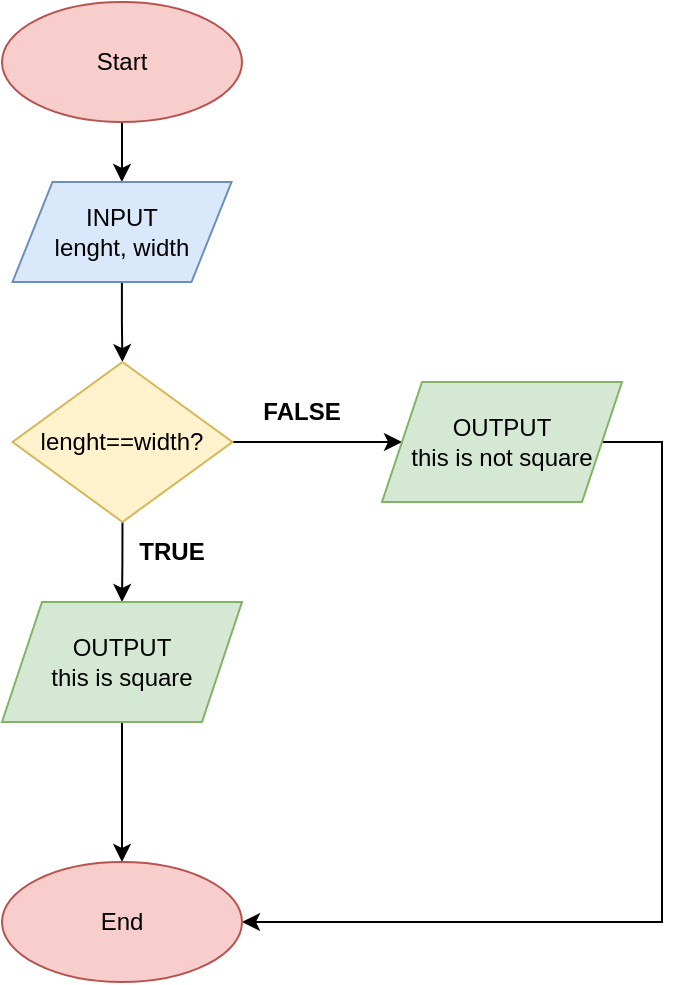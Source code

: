 <mxfile version="21.3.2" type="device" pages="16">
  <diagram id="ik0SUrBOijrUYoYk0K3q" name="bài 1">
    <mxGraphModel dx="1050" dy="573" grid="1" gridSize="10" guides="1" tooltips="1" connect="1" arrows="1" fold="1" page="1" pageScale="1" pageWidth="850" pageHeight="1100" math="0" shadow="0">
      <root>
        <mxCell id="0" />
        <mxCell id="1" parent="0" />
        <mxCell id="ofxvEHCZCL2_9mQIWECz-1" value="" style="edgeStyle=orthogonalEdgeStyle;rounded=0;orthogonalLoop=1;jettySize=auto;html=1;" parent="1" source="ofxvEHCZCL2_9mQIWECz-2" target="ofxvEHCZCL2_9mQIWECz-3" edge="1">
          <mxGeometry relative="1" as="geometry" />
        </mxCell>
        <mxCell id="ofxvEHCZCL2_9mQIWECz-2" value="Start" style="ellipse;whiteSpace=wrap;html=1;fillColor=#f8cecc;strokeColor=#b85450;" parent="1" vertex="1">
          <mxGeometry x="160" y="10" width="120" height="60" as="geometry" />
        </mxCell>
        <mxCell id="ofxvEHCZCL2_9mQIWECz-5" value="" style="edgeStyle=orthogonalEdgeStyle;rounded=0;orthogonalLoop=1;jettySize=auto;html=1;" parent="1" source="ofxvEHCZCL2_9mQIWECz-3" target="ofxvEHCZCL2_9mQIWECz-4" edge="1">
          <mxGeometry relative="1" as="geometry" />
        </mxCell>
        <mxCell id="ofxvEHCZCL2_9mQIWECz-3" value="INPUT&lt;br&gt;lenght, width" style="shape=parallelogram;perimeter=parallelogramPerimeter;whiteSpace=wrap;html=1;fixedSize=1;fillColor=#dae8fc;strokeColor=#6c8ebf;" parent="1" vertex="1">
          <mxGeometry x="165.24" y="100" width="109.51" height="50" as="geometry" />
        </mxCell>
        <mxCell id="ofxvEHCZCL2_9mQIWECz-7" style="edgeStyle=orthogonalEdgeStyle;rounded=0;orthogonalLoop=1;jettySize=auto;html=1;exitX=0.5;exitY=1;exitDx=0;exitDy=0;" parent="1" source="ofxvEHCZCL2_9mQIWECz-4" target="ofxvEHCZCL2_9mQIWECz-6" edge="1">
          <mxGeometry relative="1" as="geometry" />
        </mxCell>
        <mxCell id="ofxvEHCZCL2_9mQIWECz-9" style="edgeStyle=orthogonalEdgeStyle;rounded=0;orthogonalLoop=1;jettySize=auto;html=1;exitX=1;exitY=0.5;exitDx=0;exitDy=0;" parent="1" source="ofxvEHCZCL2_9mQIWECz-4" target="ofxvEHCZCL2_9mQIWECz-8" edge="1">
          <mxGeometry relative="1" as="geometry" />
        </mxCell>
        <mxCell id="ofxvEHCZCL2_9mQIWECz-4" value="lenght==width?" style="rhombus;whiteSpace=wrap;html=1;fillColor=#fff2cc;strokeColor=#d6b656;" parent="1" vertex="1">
          <mxGeometry x="165.24" y="190" width="110" height="80" as="geometry" />
        </mxCell>
        <mxCell id="ofxvEHCZCL2_9mQIWECz-13" style="edgeStyle=orthogonalEdgeStyle;rounded=0;orthogonalLoop=1;jettySize=auto;html=1;exitX=0.5;exitY=1;exitDx=0;exitDy=0;" parent="1" source="ofxvEHCZCL2_9mQIWECz-6" target="ofxvEHCZCL2_9mQIWECz-12" edge="1">
          <mxGeometry relative="1" as="geometry" />
        </mxCell>
        <mxCell id="ofxvEHCZCL2_9mQIWECz-6" value="OUTPUT&lt;br&gt;this is square" style="shape=parallelogram;perimeter=parallelogramPerimeter;whiteSpace=wrap;html=1;fixedSize=1;fillColor=#d5e8d4;strokeColor=#82b366;" parent="1" vertex="1">
          <mxGeometry x="160" y="310" width="120" height="60" as="geometry" />
        </mxCell>
        <mxCell id="ofxvEHCZCL2_9mQIWECz-14" style="edgeStyle=orthogonalEdgeStyle;rounded=0;orthogonalLoop=1;jettySize=auto;html=1;exitX=1;exitY=0.5;exitDx=0;exitDy=0;" parent="1" source="ofxvEHCZCL2_9mQIWECz-8" target="ofxvEHCZCL2_9mQIWECz-12" edge="1">
          <mxGeometry relative="1" as="geometry">
            <Array as="points">
              <mxPoint x="490" y="230" />
              <mxPoint x="490" y="470" />
            </Array>
          </mxGeometry>
        </mxCell>
        <mxCell id="ofxvEHCZCL2_9mQIWECz-8" value="OUTPUT&lt;br&gt;this is not square" style="shape=parallelogram;perimeter=parallelogramPerimeter;whiteSpace=wrap;html=1;fixedSize=1;fillColor=#d5e8d4;strokeColor=#82b366;" parent="1" vertex="1">
          <mxGeometry x="350" y="200" width="120" height="60" as="geometry" />
        </mxCell>
        <mxCell id="ofxvEHCZCL2_9mQIWECz-10" value="&lt;b&gt;TRUE&lt;/b&gt;" style="text;html=1;strokeColor=none;fillColor=none;align=center;verticalAlign=middle;whiteSpace=wrap;rounded=0;" parent="1" vertex="1">
          <mxGeometry x="214.75" y="270" width="60" height="30" as="geometry" />
        </mxCell>
        <mxCell id="ofxvEHCZCL2_9mQIWECz-11" value="&lt;b&gt;FALSE&lt;/b&gt;" style="text;html=1;strokeColor=none;fillColor=none;align=center;verticalAlign=middle;whiteSpace=wrap;rounded=0;" parent="1" vertex="1">
          <mxGeometry x="280" y="200" width="60" height="30" as="geometry" />
        </mxCell>
        <mxCell id="ofxvEHCZCL2_9mQIWECz-12" value="End" style="ellipse;whiteSpace=wrap;html=1;fillColor=#f8cecc;strokeColor=#b85450;" parent="1" vertex="1">
          <mxGeometry x="160" y="440" width="120" height="60" as="geometry" />
        </mxCell>
      </root>
    </mxGraphModel>
  </diagram>
  <diagram name="bài 2" id="PSQJwovYsf3j19tYyxLd">
    <mxGraphModel dx="1050" dy="573" grid="1" gridSize="10" guides="1" tooltips="1" connect="1" arrows="1" fold="1" page="1" pageScale="1" pageWidth="850" pageHeight="1100" math="0" shadow="0">
      <root>
        <mxCell id="0" />
        <mxCell id="1" parent="0" />
        <mxCell id="09I0GvHaD3_bmrSf6l3O-1" value="End" style="ellipse;whiteSpace=wrap;html=1;fillColor=#f8cecc;strokeColor=#b85450;" parent="1" vertex="1">
          <mxGeometry x="365" y="470" width="120" height="80" as="geometry" />
        </mxCell>
        <mxCell id="09I0GvHaD3_bmrSf6l3O-4" value="" style="edgeStyle=orthogonalEdgeStyle;rounded=0;orthogonalLoop=1;jettySize=auto;html=1;" parent="1" source="09I0GvHaD3_bmrSf6l3O-2" target="09I0GvHaD3_bmrSf6l3O-3" edge="1">
          <mxGeometry relative="1" as="geometry" />
        </mxCell>
        <mxCell id="09I0GvHaD3_bmrSf6l3O-2" value="Start" style="ellipse;whiteSpace=wrap;html=1;fillColor=#f8cecc;strokeColor=#b85450;" parent="1" vertex="1">
          <mxGeometry x="365" y="10" width="120" height="80" as="geometry" />
        </mxCell>
        <mxCell id="09I0GvHaD3_bmrSf6l3O-6" value="" style="edgeStyle=orthogonalEdgeStyle;rounded=0;orthogonalLoop=1;jettySize=auto;html=1;" parent="1" source="09I0GvHaD3_bmrSf6l3O-3" target="09I0GvHaD3_bmrSf6l3O-5" edge="1">
          <mxGeometry relative="1" as="geometry" />
        </mxCell>
        <mxCell id="09I0GvHaD3_bmrSf6l3O-3" value="INPUT&lt;br&gt;a, b" style="shape=parallelogram;perimeter=parallelogramPerimeter;whiteSpace=wrap;html=1;fixedSize=1;fillColor=#dae8fc;strokeColor=#6c8ebf;" parent="1" vertex="1">
          <mxGeometry x="365" y="130" width="120" height="60" as="geometry" />
        </mxCell>
        <mxCell id="09I0GvHaD3_bmrSf6l3O-8" style="edgeStyle=orthogonalEdgeStyle;rounded=0;orthogonalLoop=1;jettySize=auto;html=1;exitX=0.5;exitY=1;exitDx=0;exitDy=0;" parent="1" source="09I0GvHaD3_bmrSf6l3O-5" target="09I0GvHaD3_bmrSf6l3O-7" edge="1">
          <mxGeometry relative="1" as="geometry" />
        </mxCell>
        <mxCell id="09I0GvHaD3_bmrSf6l3O-12" style="edgeStyle=orthogonalEdgeStyle;rounded=0;orthogonalLoop=1;jettySize=auto;html=1;exitX=1;exitY=0.5;exitDx=0;exitDy=0;entryX=0.5;entryY=0;entryDx=0;entryDy=0;" parent="1" source="09I0GvHaD3_bmrSf6l3O-5" target="09I0GvHaD3_bmrSf6l3O-11" edge="1">
          <mxGeometry relative="1" as="geometry" />
        </mxCell>
        <mxCell id="09I0GvHaD3_bmrSf6l3O-5" value="a &amp;gt; b?" style="rhombus;whiteSpace=wrap;html=1;fillColor=#fff2cc;strokeColor=#d6b656;" parent="1" vertex="1">
          <mxGeometry x="385" y="220" width="80" height="80" as="geometry" />
        </mxCell>
        <mxCell id="09I0GvHaD3_bmrSf6l3O-9" style="edgeStyle=orthogonalEdgeStyle;rounded=0;orthogonalLoop=1;jettySize=auto;html=1;exitX=0.5;exitY=1;exitDx=0;exitDy=0;" parent="1" source="09I0GvHaD3_bmrSf6l3O-7" target="09I0GvHaD3_bmrSf6l3O-1" edge="1">
          <mxGeometry relative="1" as="geometry" />
        </mxCell>
        <mxCell id="09I0GvHaD3_bmrSf6l3O-7" value="OUTPUT&lt;br&gt;a là số lớn nhất" style="shape=parallelogram;perimeter=parallelogramPerimeter;whiteSpace=wrap;html=1;fixedSize=1;fillColor=#d5e8d4;strokeColor=#82b366;" parent="1" vertex="1">
          <mxGeometry x="365" y="350" width="120" height="60" as="geometry" />
        </mxCell>
        <mxCell id="09I0GvHaD3_bmrSf6l3O-10" value="&lt;b&gt;TRUE&lt;/b&gt;" style="text;html=1;strokeColor=none;fillColor=none;align=center;verticalAlign=middle;whiteSpace=wrap;rounded=0;" parent="1" vertex="1">
          <mxGeometry x="430" y="310" width="60" height="30" as="geometry" />
        </mxCell>
        <mxCell id="09I0GvHaD3_bmrSf6l3O-14" style="edgeStyle=orthogonalEdgeStyle;rounded=0;orthogonalLoop=1;jettySize=auto;html=1;exitX=0.5;exitY=1;exitDx=0;exitDy=0;entryX=0.5;entryY=0;entryDx=0;entryDy=0;" parent="1" source="09I0GvHaD3_bmrSf6l3O-11" target="09I0GvHaD3_bmrSf6l3O-1" edge="1">
          <mxGeometry relative="1" as="geometry" />
        </mxCell>
        <mxCell id="09I0GvHaD3_bmrSf6l3O-11" value="OUTPUT&lt;br&gt;b là số lớn nhất" style="shape=parallelogram;perimeter=parallelogramPerimeter;whiteSpace=wrap;html=1;fixedSize=1;fillColor=#d5e8d4;strokeColor=#82b366;" parent="1" vertex="1">
          <mxGeometry x="530" y="350" width="120" height="60" as="geometry" />
        </mxCell>
        <mxCell id="09I0GvHaD3_bmrSf6l3O-13" value="&lt;b&gt;FALSE&lt;/b&gt;" style="text;html=1;strokeColor=none;fillColor=none;align=center;verticalAlign=middle;whiteSpace=wrap;rounded=0;" parent="1" vertex="1">
          <mxGeometry x="530" y="230" width="60" height="30" as="geometry" />
        </mxCell>
      </root>
    </mxGraphModel>
  </diagram>
  <diagram id="E4alBl8UhuU01kc2OSob" name="bài 3">
    <mxGraphModel dx="1050" dy="573" grid="1" gridSize="10" guides="1" tooltips="1" connect="1" arrows="1" fold="1" page="1" pageScale="1" pageWidth="850" pageHeight="1100" math="0" shadow="0">
      <root>
        <mxCell id="0" />
        <mxCell id="1" parent="0" />
        <mxCell id="aKpcXqOk0_laX9GWLKDN-1" value="" style="edgeStyle=orthogonalEdgeStyle;rounded=0;orthogonalLoop=1;jettySize=auto;html=1;" edge="1" parent="1" source="aKpcXqOk0_laX9GWLKDN-2" target="aKpcXqOk0_laX9GWLKDN-4">
          <mxGeometry relative="1" as="geometry" />
        </mxCell>
        <mxCell id="aKpcXqOk0_laX9GWLKDN-2" value="Start" style="ellipse;whiteSpace=wrap;html=1;fillColor=#f8cecc;strokeColor=#b85450;" vertex="1" parent="1">
          <mxGeometry x="354.31" y="20" width="120" height="60" as="geometry" />
        </mxCell>
        <mxCell id="aKpcXqOk0_laX9GWLKDN-3" style="edgeStyle=orthogonalEdgeStyle;rounded=0;orthogonalLoop=1;jettySize=auto;html=1;exitX=0.5;exitY=1;exitDx=0;exitDy=0;" edge="1" parent="1" source="aKpcXqOk0_laX9GWLKDN-4" target="aKpcXqOk0_laX9GWLKDN-9">
          <mxGeometry relative="1" as="geometry" />
        </mxCell>
        <mxCell id="aKpcXqOk0_laX9GWLKDN-4" value="INPUT&lt;br&gt;num_a,&lt;br&gt;num_b,&lt;br&gt;num_c" style="shape=parallelogram;perimeter=parallelogramPerimeter;whiteSpace=wrap;html=1;fixedSize=1;fillColor=#dae8fc;strokeColor=#6c8ebf;" vertex="1" parent="1">
          <mxGeometry x="326.11" y="110" width="175" height="70" as="geometry" />
        </mxCell>
        <mxCell id="aKpcXqOk0_laX9GWLKDN-5" style="edgeStyle=orthogonalEdgeStyle;rounded=0;orthogonalLoop=1;jettySize=auto;html=1;exitX=0.5;exitY=1;exitDx=0;exitDy=0;" edge="1" parent="1" source="aKpcXqOk0_laX9GWLKDN-7" target="aKpcXqOk0_laX9GWLKDN-11">
          <mxGeometry relative="1" as="geometry" />
        </mxCell>
        <mxCell id="aKpcXqOk0_laX9GWLKDN-28" style="edgeStyle=orthogonalEdgeStyle;rounded=0;orthogonalLoop=1;jettySize=auto;html=1;exitX=1;exitY=0.5;exitDx=0;exitDy=0;entryX=1;entryY=0.5;entryDx=0;entryDy=0;" edge="1" parent="1" source="aKpcXqOk0_laX9GWLKDN-7" target="aKpcXqOk0_laX9GWLKDN-15">
          <mxGeometry relative="1" as="geometry">
            <Array as="points">
              <mxPoint x="520" y="335" />
              <mxPoint x="520" y="550" />
            </Array>
          </mxGeometry>
        </mxCell>
        <mxCell id="aKpcXqOk0_laX9GWLKDN-7" value="max &amp;lt; num_b" style="rhombus;whiteSpace=wrap;html=1;fillColor=#fff2cc;strokeColor=#d6b656;" vertex="1" parent="1">
          <mxGeometry x="341.88" y="290" width="143.49" height="90" as="geometry" />
        </mxCell>
        <mxCell id="aKpcXqOk0_laX9GWLKDN-8" style="edgeStyle=orthogonalEdgeStyle;rounded=0;orthogonalLoop=1;jettySize=auto;html=1;exitX=0.5;exitY=1;exitDx=0;exitDy=0;" edge="1" parent="1" source="aKpcXqOk0_laX9GWLKDN-9" target="aKpcXqOk0_laX9GWLKDN-7">
          <mxGeometry relative="1" as="geometry" />
        </mxCell>
        <mxCell id="aKpcXqOk0_laX9GWLKDN-9" value="max = num_a" style="rounded=0;whiteSpace=wrap;html=1;fillColor=#e1d5e7;strokeColor=#9673a6;" vertex="1" parent="1">
          <mxGeometry x="341.88" y="210" width="143.75" height="50" as="geometry" />
        </mxCell>
        <mxCell id="aKpcXqOk0_laX9GWLKDN-10" style="edgeStyle=orthogonalEdgeStyle;rounded=0;orthogonalLoop=1;jettySize=auto;html=1;exitX=0.5;exitY=1;exitDx=0;exitDy=0;" edge="1" parent="1" source="aKpcXqOk0_laX9GWLKDN-11" target="aKpcXqOk0_laX9GWLKDN-15">
          <mxGeometry relative="1" as="geometry" />
        </mxCell>
        <mxCell id="aKpcXqOk0_laX9GWLKDN-11" value="max = num_b" style="rounded=0;whiteSpace=wrap;html=1;fillColor=#e1d5e7;strokeColor=#9673a6;" vertex="1" parent="1">
          <mxGeometry x="350.38" y="420" width="128.13" height="50" as="geometry" />
        </mxCell>
        <mxCell id="aKpcXqOk0_laX9GWLKDN-12" value="&lt;b&gt;TRUE&lt;/b&gt;" style="text;html=1;strokeColor=none;fillColor=none;align=center;verticalAlign=middle;whiteSpace=wrap;rounded=0;" vertex="1" parent="1">
          <mxGeometry x="413.49" y="380" width="60" height="30" as="geometry" />
        </mxCell>
        <mxCell id="aKpcXqOk0_laX9GWLKDN-13" style="edgeStyle=orthogonalEdgeStyle;rounded=0;orthogonalLoop=1;jettySize=auto;html=1;exitX=0.5;exitY=1;exitDx=0;exitDy=0;" edge="1" parent="1" source="aKpcXqOk0_laX9GWLKDN-15" target="aKpcXqOk0_laX9GWLKDN-18">
          <mxGeometry relative="1" as="geometry" />
        </mxCell>
        <mxCell id="aKpcXqOk0_laX9GWLKDN-31" style="edgeStyle=orthogonalEdgeStyle;rounded=0;orthogonalLoop=1;jettySize=auto;html=1;exitX=0;exitY=0.5;exitDx=0;exitDy=0;entryX=0;entryY=0.5;entryDx=0;entryDy=0;" edge="1" parent="1" source="aKpcXqOk0_laX9GWLKDN-15" target="aKpcXqOk0_laX9GWLKDN-26">
          <mxGeometry relative="1" as="geometry">
            <Array as="points">
              <mxPoint x="290" y="550" />
              <mxPoint x="290" y="760" />
            </Array>
          </mxGeometry>
        </mxCell>
        <mxCell id="aKpcXqOk0_laX9GWLKDN-15" value="max &amp;lt; num_c" style="rhombus;whiteSpace=wrap;html=1;fillColor=#fff2cc;strokeColor=#d6b656;" vertex="1" parent="1">
          <mxGeometry x="342.7" y="505" width="143.5" height="90" as="geometry" />
        </mxCell>
        <mxCell id="aKpcXqOk0_laX9GWLKDN-30" style="edgeStyle=orthogonalEdgeStyle;rounded=0;orthogonalLoop=1;jettySize=auto;html=1;exitX=0.5;exitY=1;exitDx=0;exitDy=0;" edge="1" parent="1" source="aKpcXqOk0_laX9GWLKDN-18" target="aKpcXqOk0_laX9GWLKDN-26">
          <mxGeometry relative="1" as="geometry" />
        </mxCell>
        <mxCell id="aKpcXqOk0_laX9GWLKDN-18" value="max = num_c" style="rounded=0;whiteSpace=wrap;html=1;fillColor=#e1d5e7;strokeColor=#9673a6;" vertex="1" parent="1">
          <mxGeometry x="353.75" y="630" width="119.75" height="50" as="geometry" />
        </mxCell>
        <mxCell id="aKpcXqOk0_laX9GWLKDN-19" value="&lt;b&gt;TRUE&lt;/b&gt;" style="text;html=1;strokeColor=none;fillColor=none;align=center;verticalAlign=middle;whiteSpace=wrap;rounded=0;" vertex="1" parent="1">
          <mxGeometry x="413.49" y="595" width="60" height="30" as="geometry" />
        </mxCell>
        <mxCell id="aKpcXqOk0_laX9GWLKDN-33" style="edgeStyle=orthogonalEdgeStyle;rounded=0;orthogonalLoop=1;jettySize=auto;html=1;exitX=0.5;exitY=1;exitDx=0;exitDy=0;" edge="1" parent="1" source="aKpcXqOk0_laX9GWLKDN-26" target="aKpcXqOk0_laX9GWLKDN-32">
          <mxGeometry relative="1" as="geometry" />
        </mxCell>
        <mxCell id="aKpcXqOk0_laX9GWLKDN-26" value="OUTPUT&lt;br&gt;Số lớn nhất trong 3 số là max" style="shape=parallelogram;perimeter=parallelogramPerimeter;whiteSpace=wrap;html=1;fixedSize=1;fillColor=#d5e8d4;strokeColor=#82b366;" vertex="1" parent="1">
          <mxGeometry x="321.2" y="720" width="186.5" height="80" as="geometry" />
        </mxCell>
        <mxCell id="aKpcXqOk0_laX9GWLKDN-32" value="End" style="ellipse;whiteSpace=wrap;html=1;fillColor=#f8cecc;strokeColor=#b85450;" vertex="1" parent="1">
          <mxGeometry x="354.45" y="850" width="120" height="60" as="geometry" />
        </mxCell>
        <mxCell id="aKpcXqOk0_laX9GWLKDN-34" value="&lt;b&gt;FALSE&lt;/b&gt;" style="text;html=1;strokeColor=none;fillColor=none;align=center;verticalAlign=middle;whiteSpace=wrap;rounded=0;" vertex="1" parent="1">
          <mxGeometry x="520" y="420" width="60" height="30" as="geometry" />
        </mxCell>
        <mxCell id="aKpcXqOk0_laX9GWLKDN-35" value="&lt;b&gt;FALSE&lt;/b&gt;" style="text;html=1;strokeColor=none;fillColor=none;align=center;verticalAlign=middle;whiteSpace=wrap;rounded=0;" vertex="1" parent="1">
          <mxGeometry x="230" y="640" width="60" height="30" as="geometry" />
        </mxCell>
      </root>
    </mxGraphModel>
  </diagram>
  <diagram id="kbz1HBstzij5tUAF7wnQ" name="bài 4">
    <mxGraphModel dx="1750" dy="955" grid="1" gridSize="10" guides="1" tooltips="1" connect="1" arrows="1" fold="1" page="1" pageScale="1" pageWidth="850" pageHeight="1100" math="0" shadow="0">
      <root>
        <mxCell id="0" />
        <mxCell id="1" parent="0" />
        <mxCell id="5Gf1Sn_gfYLUUYD9vSrZ-1" value="" style="edgeStyle=orthogonalEdgeStyle;rounded=0;orthogonalLoop=1;jettySize=auto;html=1;" parent="1" source="5Gf1Sn_gfYLUUYD9vSrZ-2" target="5Gf1Sn_gfYLUUYD9vSrZ-3" edge="1">
          <mxGeometry relative="1" as="geometry" />
        </mxCell>
        <mxCell id="5Gf1Sn_gfYLUUYD9vSrZ-2" value="Start" style="ellipse;whiteSpace=wrap;html=1;fillColor=#f8cecc;strokeColor=#b85450;" parent="1" vertex="1">
          <mxGeometry x="67.5" y="10" width="120" height="60" as="geometry" />
        </mxCell>
        <mxCell id="5Gf1Sn_gfYLUUYD9vSrZ-5" value="" style="edgeStyle=orthogonalEdgeStyle;rounded=0;orthogonalLoop=1;jettySize=auto;html=1;" parent="1" source="5Gf1Sn_gfYLUUYD9vSrZ-3" target="5Gf1Sn_gfYLUUYD9vSrZ-4" edge="1">
          <mxGeometry relative="1" as="geometry" />
        </mxCell>
        <mxCell id="5Gf1Sn_gfYLUUYD9vSrZ-3" value="INPUT&lt;br&gt;human_a, human_b,&lt;br&gt;human_c" style="shape=parallelogram;perimeter=parallelogramPerimeter;whiteSpace=wrap;html=1;fixedSize=1;fillColor=#dae8fc;strokeColor=#6c8ebf;" parent="1" vertex="1">
          <mxGeometry x="50.12" y="100" width="154.76" height="50" as="geometry" />
        </mxCell>
        <mxCell id="5Gf1Sn_gfYLUUYD9vSrZ-7" style="edgeStyle=orthogonalEdgeStyle;rounded=0;orthogonalLoop=1;jettySize=auto;html=1;exitX=1;exitY=0.5;exitDx=0;exitDy=0;" parent="1" source="5Gf1Sn_gfYLUUYD9vSrZ-4" target="5Gf1Sn_gfYLUUYD9vSrZ-6" edge="1">
          <mxGeometry relative="1" as="geometry" />
        </mxCell>
        <mxCell id="5Gf1Sn_gfYLUUYD9vSrZ-20" value="" style="edgeStyle=orthogonalEdgeStyle;rounded=0;orthogonalLoop=1;jettySize=auto;html=1;" parent="1" source="5Gf1Sn_gfYLUUYD9vSrZ-4" target="5Gf1Sn_gfYLUUYD9vSrZ-19" edge="1">
          <mxGeometry relative="1" as="geometry" />
        </mxCell>
        <mxCell id="5Gf1Sn_gfYLUUYD9vSrZ-4" value="human_a &amp;gt;= human_b? and&lt;br&gt;human_a &amp;gt;= human_c?" style="rhombus;whiteSpace=wrap;html=1;fillColor=#fff2cc;strokeColor=#d6b656;" parent="1" vertex="1">
          <mxGeometry x="10" y="190" width="235" height="90" as="geometry" />
        </mxCell>
        <mxCell id="5Gf1Sn_gfYLUUYD9vSrZ-9" value="" style="edgeStyle=orthogonalEdgeStyle;rounded=0;orthogonalLoop=1;jettySize=auto;html=1;" parent="1" source="5Gf1Sn_gfYLUUYD9vSrZ-6" target="5Gf1Sn_gfYLUUYD9vSrZ-8" edge="1">
          <mxGeometry relative="1" as="geometry" />
        </mxCell>
        <mxCell id="5Gf1Sn_gfYLUUYD9vSrZ-6" value="OUTPUT&lt;br&gt;human_a is the oldest" style="shape=parallelogram;perimeter=parallelogramPerimeter;whiteSpace=wrap;html=1;fixedSize=1;fillColor=#d5e8d4;strokeColor=#82b366;" parent="1" vertex="1">
          <mxGeometry x="277.5" y="202.5" width="192.5" height="65" as="geometry" />
        </mxCell>
        <mxCell id="5Gf1Sn_gfYLUUYD9vSrZ-11" style="edgeStyle=orthogonalEdgeStyle;rounded=0;orthogonalLoop=1;jettySize=auto;html=1;exitX=1;exitY=0.5;exitDx=0;exitDy=0;" parent="1" source="5Gf1Sn_gfYLUUYD9vSrZ-8" target="5Gf1Sn_gfYLUUYD9vSrZ-10" edge="1">
          <mxGeometry relative="1" as="geometry" />
        </mxCell>
        <mxCell id="5Gf1Sn_gfYLUUYD9vSrZ-13" style="edgeStyle=orthogonalEdgeStyle;rounded=0;orthogonalLoop=1;jettySize=auto;html=1;exitX=0.5;exitY=1;exitDx=0;exitDy=0;" parent="1" source="5Gf1Sn_gfYLUUYD9vSrZ-8" target="5Gf1Sn_gfYLUUYD9vSrZ-12" edge="1">
          <mxGeometry relative="1" as="geometry" />
        </mxCell>
        <mxCell id="5Gf1Sn_gfYLUUYD9vSrZ-8" value="human_b &amp;gt; human_c?" style="rhombus;whiteSpace=wrap;html=1;fillColor=#fff2cc;strokeColor=#d6b656;" parent="1" vertex="1">
          <mxGeometry x="497.5" y="195" width="140" height="80" as="geometry" />
        </mxCell>
        <mxCell id="B_2A1TNlMt_1o6sEPNtk-28" style="edgeStyle=orthogonalEdgeStyle;rounded=0;orthogonalLoop=1;jettySize=auto;html=1;exitX=1;exitY=0.5;exitDx=0;exitDy=0;" parent="1" source="5Gf1Sn_gfYLUUYD9vSrZ-10" target="B_2A1TNlMt_1o6sEPNtk-17" edge="1">
          <mxGeometry relative="1" as="geometry">
            <Array as="points">
              <mxPoint x="820" y="235" />
              <mxPoint x="820" y="940" />
            </Array>
          </mxGeometry>
        </mxCell>
        <mxCell id="5Gf1Sn_gfYLUUYD9vSrZ-10" value="OUTPUT&lt;br&gt;human_c is the youngest" style="shape=parallelogram;perimeter=parallelogramPerimeter;whiteSpace=wrap;html=1;fixedSize=1;fillColor=#d5e8d4;strokeColor=#82b366;" parent="1" vertex="1">
          <mxGeometry x="660" y="200" width="130" height="70" as="geometry" />
        </mxCell>
        <mxCell id="5Gf1Sn_gfYLUUYD9vSrZ-12" value="OUTPUT&lt;br&gt;human_b is the youngest" style="shape=parallelogram;perimeter=parallelogramPerimeter;whiteSpace=wrap;html=1;fixedSize=1;fillColor=#d5e8d4;strokeColor=#82b366;" parent="1" vertex="1">
          <mxGeometry x="502.5" y="310" width="130" height="70" as="geometry" />
        </mxCell>
        <mxCell id="5Gf1Sn_gfYLUUYD9vSrZ-14" value="&lt;b&gt;TRUE&lt;/b&gt;" style="text;html=1;strokeColor=none;fillColor=none;align=center;verticalAlign=middle;whiteSpace=wrap;rounded=0;" parent="1" vertex="1">
          <mxGeometry x="230" y="202.5" width="60" height="30" as="geometry" />
        </mxCell>
        <mxCell id="5Gf1Sn_gfYLUUYD9vSrZ-17" value="&lt;b&gt;TRUE&lt;/b&gt;" style="text;html=1;strokeColor=none;fillColor=none;align=center;verticalAlign=middle;whiteSpace=wrap;rounded=0;" parent="1" vertex="1">
          <mxGeometry x="620" y="202.5" width="60" height="30" as="geometry" />
        </mxCell>
        <mxCell id="5Gf1Sn_gfYLUUYD9vSrZ-18" value="&lt;b&gt;FALSE&lt;/b&gt;" style="text;html=1;strokeColor=none;fillColor=none;align=center;verticalAlign=middle;whiteSpace=wrap;rounded=0;" parent="1" vertex="1">
          <mxGeometry x="570" y="275" width="60" height="30" as="geometry" />
        </mxCell>
        <mxCell id="5Gf1Sn_gfYLUUYD9vSrZ-31" style="edgeStyle=orthogonalEdgeStyle;rounded=0;orthogonalLoop=1;jettySize=auto;html=1;exitX=1;exitY=0.5;exitDx=0;exitDy=0;" parent="1" source="5Gf1Sn_gfYLUUYD9vSrZ-19" target="5Gf1Sn_gfYLUUYD9vSrZ-23" edge="1">
          <mxGeometry relative="1" as="geometry" />
        </mxCell>
        <mxCell id="B_2A1TNlMt_1o6sEPNtk-5" style="edgeStyle=orthogonalEdgeStyle;rounded=0;orthogonalLoop=1;jettySize=auto;html=1;exitX=0.5;exitY=1;exitDx=0;exitDy=0;" parent="1" source="5Gf1Sn_gfYLUUYD9vSrZ-19" target="B_2A1TNlMt_1o6sEPNtk-4" edge="1">
          <mxGeometry relative="1" as="geometry" />
        </mxCell>
        <mxCell id="5Gf1Sn_gfYLUUYD9vSrZ-19" value="human_b &amp;gt; human_a? and&lt;br&gt;human_b &amp;gt; human_c?" style="rhombus;whiteSpace=wrap;html=1;fillColor=#fff2cc;strokeColor=#d6b656;" parent="1" vertex="1">
          <mxGeometry x="10" y="390" width="235" height="90" as="geometry" />
        </mxCell>
        <mxCell id="5Gf1Sn_gfYLUUYD9vSrZ-22" value="" style="edgeStyle=orthogonalEdgeStyle;rounded=0;orthogonalLoop=1;jettySize=auto;html=1;" parent="1" source="5Gf1Sn_gfYLUUYD9vSrZ-23" target="5Gf1Sn_gfYLUUYD9vSrZ-26" edge="1">
          <mxGeometry relative="1" as="geometry" />
        </mxCell>
        <mxCell id="5Gf1Sn_gfYLUUYD9vSrZ-23" value="OUTPUT&lt;br&gt;human_b is the oldest" style="shape=parallelogram;perimeter=parallelogramPerimeter;whiteSpace=wrap;html=1;fixedSize=1;fillColor=#d5e8d4;strokeColor=#82b366;" parent="1" vertex="1">
          <mxGeometry x="283.75" y="402.5" width="180" height="65" as="geometry" />
        </mxCell>
        <mxCell id="5Gf1Sn_gfYLUUYD9vSrZ-25" style="edgeStyle=orthogonalEdgeStyle;rounded=0;orthogonalLoop=1;jettySize=auto;html=1;exitX=0.5;exitY=1;exitDx=0;exitDy=0;" parent="1" source="5Gf1Sn_gfYLUUYD9vSrZ-26" target="5Gf1Sn_gfYLUUYD9vSrZ-27" edge="1">
          <mxGeometry relative="1" as="geometry" />
        </mxCell>
        <mxCell id="5Gf1Sn_gfYLUUYD9vSrZ-34" style="edgeStyle=orthogonalEdgeStyle;rounded=0;orthogonalLoop=1;jettySize=auto;html=1;exitX=1;exitY=0.5;exitDx=0;exitDy=0;" parent="1" source="5Gf1Sn_gfYLUUYD9vSrZ-26" target="5Gf1Sn_gfYLUUYD9vSrZ-32" edge="1">
          <mxGeometry relative="1" as="geometry" />
        </mxCell>
        <mxCell id="5Gf1Sn_gfYLUUYD9vSrZ-26" value="human_a &amp;gt; human_c" style="rhombus;whiteSpace=wrap;html=1;fillColor=#fff2cc;strokeColor=#d6b656;" parent="1" vertex="1">
          <mxGeometry x="497.5" y="395" width="140" height="80" as="geometry" />
        </mxCell>
        <mxCell id="B_2A1TNlMt_1o6sEPNtk-27" style="edgeStyle=orthogonalEdgeStyle;rounded=0;orthogonalLoop=1;jettySize=auto;html=1;exitX=1;exitY=0.5;exitDx=0;exitDy=0;" parent="1" source="5Gf1Sn_gfYLUUYD9vSrZ-27" target="B_2A1TNlMt_1o6sEPNtk-17" edge="1">
          <mxGeometry relative="1" as="geometry">
            <Array as="points">
              <mxPoint x="820" y="545" />
              <mxPoint x="820" y="940" />
            </Array>
          </mxGeometry>
        </mxCell>
        <mxCell id="5Gf1Sn_gfYLUUYD9vSrZ-27" value="OUTPUT&lt;br&gt;human_a is the youngest" style="shape=parallelogram;perimeter=parallelogramPerimeter;whiteSpace=wrap;html=1;fixedSize=1;fillColor=#d5e8d4;strokeColor=#82b366;" parent="1" vertex="1">
          <mxGeometry x="502.5" y="510" width="130" height="70" as="geometry" />
        </mxCell>
        <mxCell id="5Gf1Sn_gfYLUUYD9vSrZ-28" value="&lt;b&gt;TRUE&lt;/b&gt;" style="text;html=1;strokeColor=none;fillColor=none;align=center;verticalAlign=middle;whiteSpace=wrap;rounded=0;" parent="1" vertex="1">
          <mxGeometry x="630" y="410" width="60" height="30" as="geometry" />
        </mxCell>
        <mxCell id="5Gf1Sn_gfYLUUYD9vSrZ-29" value="&lt;b&gt;FALSE&lt;/b&gt;" style="text;html=1;strokeColor=none;fillColor=none;align=center;verticalAlign=middle;whiteSpace=wrap;rounded=0;" parent="1" vertex="1">
          <mxGeometry x="570" y="480" width="60" height="30" as="geometry" />
        </mxCell>
        <mxCell id="B_2A1TNlMt_1o6sEPNtk-29" style="edgeStyle=orthogonalEdgeStyle;rounded=0;orthogonalLoop=1;jettySize=auto;html=1;exitX=1;exitY=0.5;exitDx=0;exitDy=0;" parent="1" source="5Gf1Sn_gfYLUUYD9vSrZ-32" target="B_2A1TNlMt_1o6sEPNtk-17" edge="1">
          <mxGeometry relative="1" as="geometry">
            <Array as="points">
              <mxPoint x="820" y="435" />
              <mxPoint x="820" y="940" />
            </Array>
          </mxGeometry>
        </mxCell>
        <mxCell id="5Gf1Sn_gfYLUUYD9vSrZ-32" value="OUTPUT&lt;br&gt;human_c is the youngest" style="shape=parallelogram;perimeter=parallelogramPerimeter;whiteSpace=wrap;html=1;fixedSize=1;fillColor=#d5e8d4;strokeColor=#82b366;" parent="1" vertex="1">
          <mxGeometry x="670" y="400" width="130" height="70" as="geometry" />
        </mxCell>
        <mxCell id="5Gf1Sn_gfYLUUYD9vSrZ-35" value="&lt;b&gt;TRUE&lt;/b&gt;" style="text;html=1;strokeColor=none;fillColor=none;align=center;verticalAlign=middle;whiteSpace=wrap;rounded=0;" parent="1" vertex="1">
          <mxGeometry x="230" y="430" width="60" height="30" as="geometry" />
        </mxCell>
        <mxCell id="B_2A1TNlMt_1o6sEPNtk-1" value="&lt;b&gt;FALSE&lt;/b&gt;" style="text;html=1;strokeColor=none;fillColor=none;align=center;verticalAlign=middle;whiteSpace=wrap;rounded=0;" parent="1" vertex="1">
          <mxGeometry x="127.5" y="330" width="60" height="30" as="geometry" />
        </mxCell>
        <mxCell id="B_2A1TNlMt_1o6sEPNtk-24" style="edgeStyle=orthogonalEdgeStyle;rounded=0;orthogonalLoop=1;jettySize=auto;html=1;exitX=0.5;exitY=1;exitDx=0;exitDy=0;" parent="1" source="B_2A1TNlMt_1o6sEPNtk-4" target="B_2A1TNlMt_1o6sEPNtk-6" edge="1">
          <mxGeometry relative="1" as="geometry" />
        </mxCell>
        <mxCell id="B_2A1TNlMt_1o6sEPNtk-4" value="OUTPUT&lt;br&gt;human_c is the oldest" style="shape=parallelogram;perimeter=parallelogramPerimeter;whiteSpace=wrap;html=1;fixedSize=1;fillColor=#d5e8d4;strokeColor=#82b366;" parent="1" vertex="1">
          <mxGeometry x="37.5" y="540" width="180" height="65" as="geometry" />
        </mxCell>
        <mxCell id="B_2A1TNlMt_1o6sEPNtk-12" style="edgeStyle=orthogonalEdgeStyle;rounded=0;orthogonalLoop=1;jettySize=auto;html=1;exitX=1;exitY=0.5;exitDx=0;exitDy=0;" parent="1" source="B_2A1TNlMt_1o6sEPNtk-6" target="B_2A1TNlMt_1o6sEPNtk-11" edge="1">
          <mxGeometry relative="1" as="geometry" />
        </mxCell>
        <mxCell id="B_2A1TNlMt_1o6sEPNtk-13" style="edgeStyle=orthogonalEdgeStyle;rounded=0;orthogonalLoop=1;jettySize=auto;html=1;exitX=0.5;exitY=1;exitDx=0;exitDy=0;" parent="1" source="B_2A1TNlMt_1o6sEPNtk-6" target="B_2A1TNlMt_1o6sEPNtk-10" edge="1">
          <mxGeometry relative="1" as="geometry" />
        </mxCell>
        <mxCell id="B_2A1TNlMt_1o6sEPNtk-6" value="human_a &amp;gt; human_b?" style="rhombus;whiteSpace=wrap;html=1;fillColor=#fff2cc;strokeColor=#d6b656;" parent="1" vertex="1">
          <mxGeometry x="46.25" y="650" width="162.5" height="80" as="geometry" />
        </mxCell>
        <mxCell id="B_2A1TNlMt_1o6sEPNtk-8" value="&lt;b&gt;FALSE&lt;/b&gt;" style="text;html=1;strokeColor=none;fillColor=none;align=center;verticalAlign=middle;whiteSpace=wrap;rounded=0;" parent="1" vertex="1">
          <mxGeometry x="127.5" y="490" width="60" height="30" as="geometry" />
        </mxCell>
        <mxCell id="B_2A1TNlMt_1o6sEPNtk-18" style="edgeStyle=orthogonalEdgeStyle;rounded=0;orthogonalLoop=1;jettySize=auto;html=1;exitX=0.5;exitY=1;exitDx=0;exitDy=0;" parent="1" source="B_2A1TNlMt_1o6sEPNtk-10" target="B_2A1TNlMt_1o6sEPNtk-17" edge="1">
          <mxGeometry relative="1" as="geometry" />
        </mxCell>
        <mxCell id="B_2A1TNlMt_1o6sEPNtk-10" value="OUTPUT&lt;br&gt;human_b is the youngest" style="shape=parallelogram;perimeter=parallelogramPerimeter;whiteSpace=wrap;html=1;fixedSize=1;fillColor=#d5e8d4;strokeColor=#82b366;" parent="1" vertex="1">
          <mxGeometry x="62.5" y="770" width="130" height="70" as="geometry" />
        </mxCell>
        <mxCell id="B_2A1TNlMt_1o6sEPNtk-19" style="edgeStyle=orthogonalEdgeStyle;rounded=0;orthogonalLoop=1;jettySize=auto;html=1;exitX=1;exitY=0.5;exitDx=0;exitDy=0;" parent="1" source="B_2A1TNlMt_1o6sEPNtk-11" target="B_2A1TNlMt_1o6sEPNtk-17" edge="1">
          <mxGeometry relative="1" as="geometry">
            <Array as="points">
              <mxPoint x="490" y="690" />
              <mxPoint x="490" y="940" />
            </Array>
          </mxGeometry>
        </mxCell>
        <mxCell id="B_2A1TNlMt_1o6sEPNtk-11" value="OUTPUT&lt;br&gt;human_a is the youngest" style="shape=parallelogram;perimeter=parallelogramPerimeter;whiteSpace=wrap;html=1;fixedSize=1;fillColor=#d5e8d4;strokeColor=#82b366;" parent="1" vertex="1">
          <mxGeometry x="260" y="655" width="130" height="70" as="geometry" />
        </mxCell>
        <mxCell id="B_2A1TNlMt_1o6sEPNtk-14" value="&lt;b&gt;TRUE&lt;/b&gt;" style="text;html=1;strokeColor=none;fillColor=none;align=center;verticalAlign=middle;whiteSpace=wrap;rounded=0;" parent="1" vertex="1">
          <mxGeometry x="204.88" y="655" width="60" height="30" as="geometry" />
        </mxCell>
        <mxCell id="B_2A1TNlMt_1o6sEPNtk-15" value="&lt;b&gt;FALSE&lt;/b&gt;" style="text;html=1;strokeColor=none;fillColor=none;align=center;verticalAlign=middle;whiteSpace=wrap;rounded=0;" parent="1" vertex="1">
          <mxGeometry x="127.5" y="730" width="60" height="30" as="geometry" />
        </mxCell>
        <mxCell id="B_2A1TNlMt_1o6sEPNtk-17" value="End" style="ellipse;whiteSpace=wrap;html=1;fillColor=#f8cecc;strokeColor=#b85450;" parent="1" vertex="1">
          <mxGeometry x="67.5" y="910" width="120" height="60" as="geometry" />
        </mxCell>
      </root>
    </mxGraphModel>
  </diagram>
  <diagram id="Tw92V4vRyP_LTEAOj_Hq" name="bài 5">
    <mxGraphModel dx="1050" dy="573" grid="1" gridSize="10" guides="1" tooltips="1" connect="1" arrows="1" fold="1" page="1" pageScale="1" pageWidth="850" pageHeight="1100" math="0" shadow="0">
      <root>
        <mxCell id="0" />
        <mxCell id="1" parent="0" />
        <mxCell id="JtGsNYjJpEssrjFTZSPV-1" value="" style="edgeStyle=orthogonalEdgeStyle;rounded=0;orthogonalLoop=1;jettySize=auto;html=1;" parent="1" source="JtGsNYjJpEssrjFTZSPV-2" target="JtGsNYjJpEssrjFTZSPV-4" edge="1">
          <mxGeometry relative="1" as="geometry" />
        </mxCell>
        <mxCell id="JtGsNYjJpEssrjFTZSPV-2" value="Start" style="ellipse;whiteSpace=wrap;html=1;fillColor=#f8cecc;strokeColor=#b85450;" parent="1" vertex="1">
          <mxGeometry x="365" y="10" width="120" height="60" as="geometry" />
        </mxCell>
        <mxCell id="JtGsNYjJpEssrjFTZSPV-6" value="" style="edgeStyle=orthogonalEdgeStyle;rounded=0;orthogonalLoop=1;jettySize=auto;html=1;" parent="1" source="JtGsNYjJpEssrjFTZSPV-4" target="JtGsNYjJpEssrjFTZSPV-5" edge="1">
          <mxGeometry relative="1" as="geometry" />
        </mxCell>
        <mxCell id="JtGsNYjJpEssrjFTZSPV-4" value="INPUT&lt;br&gt;a" style="shape=parallelogram;perimeter=parallelogramPerimeter;whiteSpace=wrap;html=1;fixedSize=1;fillColor=#dae8fc;strokeColor=#6c8ebf;" parent="1" vertex="1">
          <mxGeometry x="338" y="110" width="175" height="60" as="geometry" />
        </mxCell>
        <mxCell id="JtGsNYjJpEssrjFTZSPV-10" style="edgeStyle=orthogonalEdgeStyle;rounded=0;orthogonalLoop=1;jettySize=auto;html=1;exitX=0.5;exitY=1;exitDx=0;exitDy=0;" parent="1" source="JtGsNYjJpEssrjFTZSPV-5" target="JtGsNYjJpEssrjFTZSPV-9" edge="1">
          <mxGeometry relative="1" as="geometry" />
        </mxCell>
        <mxCell id="JtGsNYjJpEssrjFTZSPV-5" value="d=abs(a)" style="whiteSpace=wrap;html=1;fillColor=#e1d5e7;strokeColor=#9673a6;" parent="1" vertex="1">
          <mxGeometry x="344.5" y="210" width="162" height="50" as="geometry" />
        </mxCell>
        <mxCell id="JtGsNYjJpEssrjFTZSPV-13" style="edgeStyle=orthogonalEdgeStyle;rounded=0;orthogonalLoop=1;jettySize=auto;html=1;exitX=0.5;exitY=1;exitDx=0;exitDy=0;" parent="1" source="JtGsNYjJpEssrjFTZSPV-9" target="JtGsNYjJpEssrjFTZSPV-12" edge="1">
          <mxGeometry relative="1" as="geometry" />
        </mxCell>
        <mxCell id="JtGsNYjJpEssrjFTZSPV-9" value="OUTPUT&lt;br&gt;d,&quot;là trị tuyệt đối của&quot;,a" style="shape=parallelogram;perimeter=parallelogramPerimeter;whiteSpace=wrap;html=1;fixedSize=1;fillColor=#d5e8d4;strokeColor=#82b366;" parent="1" vertex="1">
          <mxGeometry x="338.5" y="300" width="174.5" height="60" as="geometry" />
        </mxCell>
        <mxCell id="JtGsNYjJpEssrjFTZSPV-12" value="End" style="ellipse;whiteSpace=wrap;html=1;fillColor=#f8cecc;strokeColor=#b85450;" parent="1" vertex="1">
          <mxGeometry x="365" y="400" width="120" height="60" as="geometry" />
        </mxCell>
      </root>
    </mxGraphModel>
  </diagram>
  <diagram id="s9wKbzGqX_Ei3D3KW62L" name="bài 6">
    <mxGraphModel dx="1050" dy="573" grid="1" gridSize="10" guides="1" tooltips="1" connect="1" arrows="1" fold="1" page="1" pageScale="1" pageWidth="850" pageHeight="1100" math="0" shadow="0">
      <root>
        <mxCell id="0" />
        <mxCell id="1" parent="0" />
        <mxCell id="I4jzViBUSy-Z7f4SWsv1-1" value="End" style="ellipse;whiteSpace=wrap;html=1;fillColor=#f8cecc;strokeColor=#b85450;" parent="1" vertex="1">
          <mxGeometry x="373" y="520" width="105" height="60" as="geometry" />
        </mxCell>
        <mxCell id="I4jzViBUSy-Z7f4SWsv1-2" value="" style="edgeStyle=orthogonalEdgeStyle;rounded=0;orthogonalLoop=1;jettySize=auto;html=1;" parent="1" source="I4jzViBUSy-Z7f4SWsv1-3" target="I4jzViBUSy-Z7f4SWsv1-5" edge="1">
          <mxGeometry relative="1" as="geometry" />
        </mxCell>
        <mxCell id="I4jzViBUSy-Z7f4SWsv1-3" value="Start" style="ellipse;whiteSpace=wrap;html=1;fillColor=#f8cecc;strokeColor=#b85450;" parent="1" vertex="1">
          <mxGeometry x="365" y="10" width="120" height="60" as="geometry" />
        </mxCell>
        <mxCell id="I4jzViBUSy-Z7f4SWsv1-18" style="edgeStyle=orthogonalEdgeStyle;rounded=0;orthogonalLoop=1;jettySize=auto;html=1;exitX=0.5;exitY=1;exitDx=0;exitDy=0;" parent="1" source="I4jzViBUSy-Z7f4SWsv1-5" target="I4jzViBUSy-Z7f4SWsv1-16" edge="1">
          <mxGeometry relative="1" as="geometry" />
        </mxCell>
        <mxCell id="I4jzViBUSy-Z7f4SWsv1-5" value="INPUT&lt;br&gt;condition = 75&lt;br&gt;total_num_course&lt;br&gt;attend" style="shape=parallelogram;perimeter=parallelogramPerimeter;whiteSpace=wrap;html=1;fixedSize=1;fillColor=#dae8fc;strokeColor=#6c8ebf;" parent="1" vertex="1">
          <mxGeometry x="338" y="110" width="175" height="60" as="geometry" />
        </mxCell>
        <mxCell id="I4jzViBUSy-Z7f4SWsv1-6" style="edgeStyle=orthogonalEdgeStyle;rounded=0;orthogonalLoop=1;jettySize=auto;html=1;exitX=0.5;exitY=1;exitDx=0;exitDy=0;" parent="1" source="I4jzViBUSy-Z7f4SWsv1-8" target="I4jzViBUSy-Z7f4SWsv1-10" edge="1">
          <mxGeometry relative="1" as="geometry" />
        </mxCell>
        <mxCell id="I4jzViBUSy-Z7f4SWsv1-7" style="edgeStyle=orthogonalEdgeStyle;rounded=0;orthogonalLoop=1;jettySize=auto;html=1;exitX=1;exitY=0.5;exitDx=0;exitDy=0;entryX=0.5;entryY=0;entryDx=0;entryDy=0;" parent="1" source="I4jzViBUSy-Z7f4SWsv1-8" target="I4jzViBUSy-Z7f4SWsv1-13" edge="1">
          <mxGeometry relative="1" as="geometry" />
        </mxCell>
        <mxCell id="I4jzViBUSy-Z7f4SWsv1-8" value="attendance_percent &amp;gt; 75?" style="rhombus;whiteSpace=wrap;html=1;fillColor=#fff2cc;strokeColor=#d6b656;" parent="1" vertex="1">
          <mxGeometry x="330" y="290" width="190" height="80" as="geometry" />
        </mxCell>
        <mxCell id="I4jzViBUSy-Z7f4SWsv1-9" style="edgeStyle=orthogonalEdgeStyle;rounded=0;orthogonalLoop=1;jettySize=auto;html=1;exitX=0.5;exitY=1;exitDx=0;exitDy=0;" parent="1" source="I4jzViBUSy-Z7f4SWsv1-10" target="I4jzViBUSy-Z7f4SWsv1-1" edge="1">
          <mxGeometry relative="1" as="geometry" />
        </mxCell>
        <mxCell id="I4jzViBUSy-Z7f4SWsv1-10" value="OUTPUT&lt;br&gt;&amp;nbsp;Eligible for the exam!" style="shape=parallelogram;perimeter=parallelogramPerimeter;whiteSpace=wrap;html=1;fixedSize=1;fillColor=#d5e8d4;strokeColor=#82b366;" parent="1" vertex="1">
          <mxGeometry x="333" y="410" width="185" height="60" as="geometry" />
        </mxCell>
        <mxCell id="I4jzViBUSy-Z7f4SWsv1-11" value="&lt;b&gt;TRUE&lt;/b&gt;" style="text;html=1;strokeColor=none;fillColor=none;align=center;verticalAlign=middle;whiteSpace=wrap;rounded=0;" parent="1" vertex="1">
          <mxGeometry x="418" y="370" width="60" height="30" as="geometry" />
        </mxCell>
        <mxCell id="I4jzViBUSy-Z7f4SWsv1-12" style="edgeStyle=orthogonalEdgeStyle;rounded=0;orthogonalLoop=1;jettySize=auto;html=1;exitX=0.5;exitY=1;exitDx=0;exitDy=0;entryX=0.5;entryY=0;entryDx=0;entryDy=0;" parent="1" source="I4jzViBUSy-Z7f4SWsv1-13" target="I4jzViBUSy-Z7f4SWsv1-1" edge="1">
          <mxGeometry relative="1" as="geometry" />
        </mxCell>
        <mxCell id="I4jzViBUSy-Z7f4SWsv1-13" value="OUTPUT&lt;br&gt;Ineligible for the exam!" style="shape=parallelogram;perimeter=parallelogramPerimeter;whiteSpace=wrap;html=1;fixedSize=1;fillColor=#d5e8d4;strokeColor=#82b366;" parent="1" vertex="1">
          <mxGeometry x="530" y="410" width="200" height="60" as="geometry" />
        </mxCell>
        <mxCell id="I4jzViBUSy-Z7f4SWsv1-14" value="&lt;b&gt;FALSE&lt;/b&gt;" style="text;html=1;strokeColor=none;fillColor=none;align=center;verticalAlign=middle;whiteSpace=wrap;rounded=0;" parent="1" vertex="1">
          <mxGeometry x="550" y="300" width="60" height="30" as="geometry" />
        </mxCell>
        <mxCell id="I4jzViBUSy-Z7f4SWsv1-19" style="edgeStyle=orthogonalEdgeStyle;rounded=0;orthogonalLoop=1;jettySize=auto;html=1;exitX=0.5;exitY=1;exitDx=0;exitDy=0;" parent="1" source="I4jzViBUSy-Z7f4SWsv1-16" target="I4jzViBUSy-Z7f4SWsv1-8" edge="1">
          <mxGeometry relative="1" as="geometry" />
        </mxCell>
        <mxCell id="I4jzViBUSy-Z7f4SWsv1-16" value="attendance_percent = (attend*100)//total_num_course" style="rounded=0;whiteSpace=wrap;html=1;fillColor=#e1d5e7;strokeColor=#9673a6;" parent="1" vertex="1">
          <mxGeometry x="320" y="200" width="210" height="70" as="geometry" />
        </mxCell>
      </root>
    </mxGraphModel>
  </diagram>
  <diagram id="78SZViyP2f7JVIyagaWO" name="bài 7">
    <mxGraphModel dx="1500" dy="819" grid="1" gridSize="10" guides="1" tooltips="1" connect="1" arrows="1" fold="1" page="1" pageScale="1" pageWidth="850" pageHeight="1100" math="0" shadow="0">
      <root>
        <mxCell id="0" />
        <mxCell id="1" parent="0" />
        <mxCell id="JWtY9aCPBUcY7T3f2nE--1" value="" style="edgeStyle=orthogonalEdgeStyle;rounded=0;orthogonalLoop=1;jettySize=auto;html=1;" parent="1" source="JWtY9aCPBUcY7T3f2nE--2" target="JWtY9aCPBUcY7T3f2nE--3" edge="1">
          <mxGeometry relative="1" as="geometry" />
        </mxCell>
        <mxCell id="JWtY9aCPBUcY7T3f2nE--2" value="Start" style="ellipse;whiteSpace=wrap;html=1;fillColor=#f8cecc;strokeColor=#b85450;" parent="1" vertex="1">
          <mxGeometry x="197" y="10" width="120" height="60" as="geometry" />
        </mxCell>
        <mxCell id="JWtY9aCPBUcY7T3f2nE--5" value="" style="edgeStyle=orthogonalEdgeStyle;rounded=0;orthogonalLoop=1;jettySize=auto;html=1;" parent="1" source="JWtY9aCPBUcY7T3f2nE--3" target="JWtY9aCPBUcY7T3f2nE--4" edge="1">
          <mxGeometry relative="1" as="geometry" />
        </mxCell>
        <mxCell id="JWtY9aCPBUcY7T3f2nE--3" value="INPUT&lt;br&gt;a" style="shape=parallelogram;perimeter=parallelogramPerimeter;whiteSpace=wrap;html=1;fixedSize=1;fillColor=#dae8fc;strokeColor=#6c8ebf;" parent="1" vertex="1">
          <mxGeometry x="170" y="110" width="175" height="60" as="geometry" />
        </mxCell>
        <mxCell id="JWtY9aCPBUcY7T3f2nE--9" value="" style="edgeStyle=orthogonalEdgeStyle;rounded=0;orthogonalLoop=1;jettySize=auto;html=1;" parent="1" source="JWtY9aCPBUcY7T3f2nE--4" target="JWtY9aCPBUcY7T3f2nE--8" edge="1">
          <mxGeometry relative="1" as="geometry" />
        </mxCell>
        <mxCell id="EBNiwCR7WdCTQAX-VE94-7" style="edgeStyle=orthogonalEdgeStyle;rounded=0;orthogonalLoop=1;jettySize=auto;html=1;exitX=1;exitY=0.5;exitDx=0;exitDy=0;" edge="1" parent="1" source="JWtY9aCPBUcY7T3f2nE--4" target="JWtY9aCPBUcY7T3f2nE--6">
          <mxGeometry relative="1" as="geometry" />
        </mxCell>
        <mxCell id="JWtY9aCPBUcY7T3f2nE--4" value="a &amp;lt;= 10?" style="rhombus;whiteSpace=wrap;html=1;fillColor=#fff2cc;strokeColor=#d6b656;" parent="1" vertex="1">
          <mxGeometry x="188.88" y="210" width="137.25" height="70" as="geometry" />
        </mxCell>
        <mxCell id="EBNiwCR7WdCTQAX-VE94-17" style="edgeStyle=orthogonalEdgeStyle;rounded=0;orthogonalLoop=1;jettySize=auto;html=1;exitX=1;exitY=0.5;exitDx=0;exitDy=0;" edge="1" parent="1" source="JWtY9aCPBUcY7T3f2nE--6" target="EBNiwCR7WdCTQAX-VE94-13">
          <mxGeometry relative="1" as="geometry">
            <Array as="points">
              <mxPoint x="800" y="245" />
              <mxPoint x="800" y="680" />
            </Array>
          </mxGeometry>
        </mxCell>
        <mxCell id="JWtY9aCPBUcY7T3f2nE--6" value="OUTPUT&lt;br&gt;Chi phí giao hang cua, a, là , a*10" style="shape=parallelogram;perimeter=parallelogramPerimeter;whiteSpace=wrap;html=1;fixedSize=1;fillColor=#d5e8d4;strokeColor=#82b366;" parent="1" vertex="1">
          <mxGeometry x="400" y="215" width="230" height="60" as="geometry" />
        </mxCell>
        <mxCell id="EBNiwCR7WdCTQAX-VE94-4" value="" style="edgeStyle=orthogonalEdgeStyle;rounded=0;orthogonalLoop=1;jettySize=auto;html=1;" edge="1" parent="1" source="JWtY9aCPBUcY7T3f2nE--8" target="EBNiwCR7WdCTQAX-VE94-3">
          <mxGeometry relative="1" as="geometry" />
        </mxCell>
        <mxCell id="EBNiwCR7WdCTQAX-VE94-9" style="edgeStyle=orthogonalEdgeStyle;rounded=0;orthogonalLoop=1;jettySize=auto;html=1;exitX=1;exitY=0.5;exitDx=0;exitDy=0;" edge="1" parent="1" source="JWtY9aCPBUcY7T3f2nE--8" target="EBNiwCR7WdCTQAX-VE94-1">
          <mxGeometry relative="1" as="geometry" />
        </mxCell>
        <mxCell id="JWtY9aCPBUcY7T3f2nE--8" value="11&amp;lt;= a &amp;lt;= 20?" style="rhombus;whiteSpace=wrap;html=1;fillColor=#fff2cc;strokeColor=#d6b656;" parent="1" vertex="1">
          <mxGeometry x="188.88" y="320" width="137.25" height="70" as="geometry" />
        </mxCell>
        <mxCell id="EBNiwCR7WdCTQAX-VE94-16" style="edgeStyle=orthogonalEdgeStyle;rounded=0;orthogonalLoop=1;jettySize=auto;html=1;exitX=1;exitY=0.5;exitDx=0;exitDy=0;" edge="1" parent="1" source="EBNiwCR7WdCTQAX-VE94-1" target="EBNiwCR7WdCTQAX-VE94-13">
          <mxGeometry relative="1" as="geometry">
            <Array as="points">
              <mxPoint x="800" y="355" />
              <mxPoint x="800" y="680" />
            </Array>
          </mxGeometry>
        </mxCell>
        <mxCell id="EBNiwCR7WdCTQAX-VE94-1" value="OUTPUT&lt;br&gt;Chi phí giao hàng của&quot;,a,&quot;kg là&quot;,10*5+(a-10)*7" style="shape=parallelogram;perimeter=parallelogramPerimeter;whiteSpace=wrap;html=1;fixedSize=1;fillColor=#d5e8d4;strokeColor=#82b366;" vertex="1" parent="1">
          <mxGeometry x="400" y="325" width="300" height="60" as="geometry" />
        </mxCell>
        <mxCell id="EBNiwCR7WdCTQAX-VE94-10" style="edgeStyle=orthogonalEdgeStyle;rounded=0;orthogonalLoop=1;jettySize=auto;html=1;exitX=1;exitY=0.5;exitDx=0;exitDy=0;" edge="1" parent="1" source="EBNiwCR7WdCTQAX-VE94-3" target="EBNiwCR7WdCTQAX-VE94-5">
          <mxGeometry relative="1" as="geometry" />
        </mxCell>
        <mxCell id="EBNiwCR7WdCTQAX-VE94-12" style="edgeStyle=orthogonalEdgeStyle;rounded=0;orthogonalLoop=1;jettySize=auto;html=1;exitX=0.5;exitY=1;exitDx=0;exitDy=0;" edge="1" parent="1" source="EBNiwCR7WdCTQAX-VE94-3" target="EBNiwCR7WdCTQAX-VE94-11">
          <mxGeometry relative="1" as="geometry" />
        </mxCell>
        <mxCell id="EBNiwCR7WdCTQAX-VE94-3" value="a&amp;gt;=20" style="rhombus;whiteSpace=wrap;html=1;fillColor=#fff2cc;strokeColor=#d6b656;" vertex="1" parent="1">
          <mxGeometry x="188.88" y="420" width="137.25" height="70" as="geometry" />
        </mxCell>
        <mxCell id="EBNiwCR7WdCTQAX-VE94-15" style="edgeStyle=orthogonalEdgeStyle;rounded=0;orthogonalLoop=1;jettySize=auto;html=1;exitX=1;exitY=0.5;exitDx=0;exitDy=0;" edge="1" parent="1" source="EBNiwCR7WdCTQAX-VE94-5" target="EBNiwCR7WdCTQAX-VE94-13">
          <mxGeometry relative="1" as="geometry">
            <Array as="points">
              <mxPoint x="800" y="455" />
              <mxPoint x="800" y="680" />
            </Array>
          </mxGeometry>
        </mxCell>
        <mxCell id="EBNiwCR7WdCTQAX-VE94-5" value="OUTPUT&lt;br&gt;Chi phí giao hàng của&quot;,a,&quot;kg là&quot;,10*5+10*7+(a-20)*10" style="shape=parallelogram;perimeter=parallelogramPerimeter;whiteSpace=wrap;html=1;fixedSize=1;fillColor=#d5e8d4;strokeColor=#82b366;" vertex="1" parent="1">
          <mxGeometry x="400" y="425" width="350" height="60" as="geometry" />
        </mxCell>
        <mxCell id="EBNiwCR7WdCTQAX-VE94-14" style="edgeStyle=orthogonalEdgeStyle;rounded=0;orthogonalLoop=1;jettySize=auto;html=1;exitX=0.5;exitY=1;exitDx=0;exitDy=0;" edge="1" parent="1" source="EBNiwCR7WdCTQAX-VE94-11" target="EBNiwCR7WdCTQAX-VE94-13">
          <mxGeometry relative="1" as="geometry" />
        </mxCell>
        <mxCell id="EBNiwCR7WdCTQAX-VE94-11" value="OUTPUT&lt;br&gt;Không hợp lệ!" style="shape=parallelogram;perimeter=parallelogramPerimeter;whiteSpace=wrap;html=1;fixedSize=1;fillColor=#d5e8d4;strokeColor=#82b366;" vertex="1" parent="1">
          <mxGeometry x="142" y="530" width="230" height="60" as="geometry" />
        </mxCell>
        <mxCell id="EBNiwCR7WdCTQAX-VE94-13" value="End" style="ellipse;whiteSpace=wrap;html=1;fillColor=#f8cecc;strokeColor=#b85450;" vertex="1" parent="1">
          <mxGeometry x="197.51" y="650" width="120" height="60" as="geometry" />
        </mxCell>
        <mxCell id="EBNiwCR7WdCTQAX-VE94-18" value="&lt;b&gt;TRUE&lt;/b&gt;" style="text;html=1;strokeColor=none;fillColor=none;align=center;verticalAlign=middle;whiteSpace=wrap;rounded=0;" vertex="1" parent="1">
          <mxGeometry x="326.13" y="325" width="60" height="30" as="geometry" />
        </mxCell>
        <mxCell id="EBNiwCR7WdCTQAX-VE94-19" value="&lt;b&gt;TRUE&lt;/b&gt;" style="text;html=1;strokeColor=none;fillColor=none;align=center;verticalAlign=middle;whiteSpace=wrap;rounded=0;" vertex="1" parent="1">
          <mxGeometry x="317.51" y="215" width="60" height="30" as="geometry" />
        </mxCell>
        <mxCell id="EBNiwCR7WdCTQAX-VE94-20" value="&lt;b&gt;TRUE&lt;/b&gt;" style="text;html=1;strokeColor=none;fillColor=none;align=center;verticalAlign=middle;whiteSpace=wrap;rounded=0;" vertex="1" parent="1">
          <mxGeometry x="317.51" y="425" width="60" height="30" as="geometry" />
        </mxCell>
        <mxCell id="EBNiwCR7WdCTQAX-VE94-21" value="&lt;b&gt;FALSE&lt;/b&gt;" style="text;html=1;strokeColor=none;fillColor=none;align=center;verticalAlign=middle;whiteSpace=wrap;rounded=0;" vertex="1" parent="1">
          <mxGeometry x="257" y="385" width="60" height="30" as="geometry" />
        </mxCell>
        <mxCell id="EBNiwCR7WdCTQAX-VE94-23" value="&lt;b&gt;FALSE&lt;/b&gt;" style="text;html=1;strokeColor=none;fillColor=none;align=center;verticalAlign=middle;whiteSpace=wrap;rounded=0;" vertex="1" parent="1">
          <mxGeometry x="257" y="280" width="60" height="30" as="geometry" />
        </mxCell>
        <mxCell id="EBNiwCR7WdCTQAX-VE94-24" value="&lt;b&gt;FALSE&lt;/b&gt;" style="text;html=1;strokeColor=none;fillColor=none;align=center;verticalAlign=middle;whiteSpace=wrap;rounded=0;" vertex="1" parent="1">
          <mxGeometry x="257.51" y="490" width="60" height="30" as="geometry" />
        </mxCell>
      </root>
    </mxGraphModel>
  </diagram>
  <diagram id="9xXAcj2otjnj3433tZgT" name="bài 8">
    <mxGraphModel dx="1050" dy="573" grid="1" gridSize="10" guides="1" tooltips="1" connect="1" arrows="1" fold="1" page="1" pageScale="1" pageWidth="850" pageHeight="1100" math="0" shadow="0">
      <root>
        <mxCell id="0" />
        <mxCell id="1" parent="0" />
        <mxCell id="otsM264dWL9Pwg7t4Zne-1" value="End" style="ellipse;whiteSpace=wrap;html=1;fillColor=#f8cecc;strokeColor=#b85450;" parent="1" vertex="1">
          <mxGeometry x="373" y="520" width="105" height="60" as="geometry" />
        </mxCell>
        <mxCell id="otsM264dWL9Pwg7t4Zne-2" value="" style="edgeStyle=orthogonalEdgeStyle;rounded=0;orthogonalLoop=1;jettySize=auto;html=1;" parent="1" source="otsM264dWL9Pwg7t4Zne-3" target="otsM264dWL9Pwg7t4Zne-5" edge="1">
          <mxGeometry relative="1" as="geometry" />
        </mxCell>
        <mxCell id="otsM264dWL9Pwg7t4Zne-3" value="Start" style="ellipse;whiteSpace=wrap;html=1;fillColor=#f8cecc;strokeColor=#b85450;" parent="1" vertex="1">
          <mxGeometry x="365" y="10" width="120" height="60" as="geometry" />
        </mxCell>
        <mxCell id="otsM264dWL9Pwg7t4Zne-17" style="edgeStyle=orthogonalEdgeStyle;rounded=0;orthogonalLoop=1;jettySize=auto;html=1;exitX=0.5;exitY=1;exitDx=0;exitDy=0;" parent="1" source="otsM264dWL9Pwg7t4Zne-5" target="otsM264dWL9Pwg7t4Zne-8" edge="1">
          <mxGeometry relative="1" as="geometry" />
        </mxCell>
        <mxCell id="otsM264dWL9Pwg7t4Zne-5" value="INPUT&lt;br&gt;year" style="shape=parallelogram;perimeter=parallelogramPerimeter;whiteSpace=wrap;html=1;fixedSize=1;fillColor=#dae8fc;strokeColor=#6c8ebf;" parent="1" vertex="1">
          <mxGeometry x="338" y="110" width="175" height="60" as="geometry" />
        </mxCell>
        <mxCell id="otsM264dWL9Pwg7t4Zne-6" style="edgeStyle=orthogonalEdgeStyle;rounded=0;orthogonalLoop=1;jettySize=auto;html=1;exitX=0.5;exitY=1;exitDx=0;exitDy=0;" parent="1" source="otsM264dWL9Pwg7t4Zne-8" target="otsM264dWL9Pwg7t4Zne-10" edge="1">
          <mxGeometry relative="1" as="geometry" />
        </mxCell>
        <mxCell id="otsM264dWL9Pwg7t4Zne-7" style="edgeStyle=orthogonalEdgeStyle;rounded=0;orthogonalLoop=1;jettySize=auto;html=1;exitX=1;exitY=0.5;exitDx=0;exitDy=0;entryX=0.5;entryY=0;entryDx=0;entryDy=0;" parent="1" source="otsM264dWL9Pwg7t4Zne-8" target="otsM264dWL9Pwg7t4Zne-13" edge="1">
          <mxGeometry relative="1" as="geometry" />
        </mxCell>
        <mxCell id="otsM264dWL9Pwg7t4Zne-8" value="year%4 == 0? and year %100 != 0?" style="rhombus;whiteSpace=wrap;html=1;fillColor=#fff2cc;strokeColor=#d6b656;" parent="1" vertex="1">
          <mxGeometry x="310.5" y="210" width="230" height="120" as="geometry" />
        </mxCell>
        <mxCell id="otsM264dWL9Pwg7t4Zne-9" style="edgeStyle=orthogonalEdgeStyle;rounded=0;orthogonalLoop=1;jettySize=auto;html=1;exitX=0.5;exitY=1;exitDx=0;exitDy=0;" parent="1" source="otsM264dWL9Pwg7t4Zne-10" target="otsM264dWL9Pwg7t4Zne-1" edge="1">
          <mxGeometry relative="1" as="geometry" />
        </mxCell>
        <mxCell id="otsM264dWL9Pwg7t4Zne-10" value="OUTPUT&lt;br&gt;&amp;nbsp;year is leap year" style="shape=parallelogram;perimeter=parallelogramPerimeter;whiteSpace=wrap;html=1;fixedSize=1;fillColor=#d5e8d4;strokeColor=#82b366;" parent="1" vertex="1">
          <mxGeometry x="333" y="410" width="185" height="60" as="geometry" />
        </mxCell>
        <mxCell id="otsM264dWL9Pwg7t4Zne-11" value="&lt;b&gt;TRUE&lt;/b&gt;" style="text;html=1;strokeColor=none;fillColor=none;align=center;verticalAlign=middle;whiteSpace=wrap;rounded=0;" parent="1" vertex="1">
          <mxGeometry x="425" y="350" width="60" height="30" as="geometry" />
        </mxCell>
        <mxCell id="otsM264dWL9Pwg7t4Zne-12" style="edgeStyle=orthogonalEdgeStyle;rounded=0;orthogonalLoop=1;jettySize=auto;html=1;exitX=0.5;exitY=1;exitDx=0;exitDy=0;entryX=0.5;entryY=0;entryDx=0;entryDy=0;" parent="1" source="otsM264dWL9Pwg7t4Zne-13" target="otsM264dWL9Pwg7t4Zne-1" edge="1">
          <mxGeometry relative="1" as="geometry" />
        </mxCell>
        <mxCell id="otsM264dWL9Pwg7t4Zne-13" value="OUTPUT&lt;br&gt;year is not leap year" style="shape=parallelogram;perimeter=parallelogramPerimeter;whiteSpace=wrap;html=1;fixedSize=1;fillColor=#d5e8d4;strokeColor=#82b366;" parent="1" vertex="1">
          <mxGeometry x="530" y="410" width="200" height="60" as="geometry" />
        </mxCell>
        <mxCell id="otsM264dWL9Pwg7t4Zne-14" value="&lt;b&gt;FALSE&lt;/b&gt;" style="text;html=1;strokeColor=none;fillColor=none;align=center;verticalAlign=middle;whiteSpace=wrap;rounded=0;" parent="1" vertex="1">
          <mxGeometry x="570" y="240" width="60" height="30" as="geometry" />
        </mxCell>
      </root>
    </mxGraphModel>
  </diagram>
  <diagram id="A3Yi_Vxs9m8dFGny3jPA" name="bài 9">
    <mxGraphModel dx="2333" dy="1273" grid="1" gridSize="10" guides="1" tooltips="1" connect="1" arrows="1" fold="1" page="1" pageScale="1" pageWidth="850" pageHeight="1100" math="0" shadow="0">
      <root>
        <mxCell id="0" />
        <mxCell id="1" parent="0" />
        <mxCell id="BW3HCqduE8waULEWVlSd-1" value="" style="edgeStyle=orthogonalEdgeStyle;rounded=0;orthogonalLoop=1;jettySize=auto;html=1;" edge="1" parent="1" source="BW3HCqduE8waULEWVlSd-2" target="BW3HCqduE8waULEWVlSd-3">
          <mxGeometry relative="1" as="geometry" />
        </mxCell>
        <mxCell id="BW3HCqduE8waULEWVlSd-2" value="Start" style="ellipse;whiteSpace=wrap;html=1;fillColor=#f8cecc;strokeColor=#b85450;" vertex="1" parent="1">
          <mxGeometry x="67.5" y="10" width="120" height="60" as="geometry" />
        </mxCell>
        <mxCell id="BW3HCqduE8waULEWVlSd-6" value="" style="edgeStyle=orthogonalEdgeStyle;rounded=0;orthogonalLoop=1;jettySize=auto;html=1;" edge="1" parent="1" source="BW3HCqduE8waULEWVlSd-3" target="BW3HCqduE8waULEWVlSd-5">
          <mxGeometry relative="1" as="geometry" />
        </mxCell>
        <mxCell id="BW3HCqduE8waULEWVlSd-3" value="INPUT&lt;br&gt;day" style="shape=parallelogram;perimeter=parallelogramPerimeter;whiteSpace=wrap;html=1;fixedSize=1;fillColor=#dae8fc;strokeColor=#6c8ebf;" vertex="1" parent="1">
          <mxGeometry x="50.12" y="100" width="154.76" height="50" as="geometry" />
        </mxCell>
        <mxCell id="BW3HCqduE8waULEWVlSd-8" style="edgeStyle=orthogonalEdgeStyle;rounded=0;orthogonalLoop=1;jettySize=auto;html=1;exitX=1;exitY=0.5;exitDx=0;exitDy=0;" edge="1" parent="1" source="BW3HCqduE8waULEWVlSd-5" target="BW3HCqduE8waULEWVlSd-7">
          <mxGeometry relative="1" as="geometry" />
        </mxCell>
        <mxCell id="BW3HCqduE8waULEWVlSd-10" value="" style="edgeStyle=orthogonalEdgeStyle;rounded=0;orthogonalLoop=1;jettySize=auto;html=1;" edge="1" parent="1" source="BW3HCqduE8waULEWVlSd-5" target="BW3HCqduE8waULEWVlSd-9">
          <mxGeometry relative="1" as="geometry" />
        </mxCell>
        <mxCell id="BW3HCqduE8waULEWVlSd-5" value="day == 1 ?" style="rhombus;whiteSpace=wrap;html=1;fillColor=#fff2cc;strokeColor=#d6b656;" vertex="1" parent="1">
          <mxGeometry x="87.5" y="180" width="80" height="80" as="geometry" />
        </mxCell>
        <mxCell id="BW3HCqduE8waULEWVlSd-55" style="edgeStyle=orthogonalEdgeStyle;rounded=0;orthogonalLoop=1;jettySize=auto;html=1;exitX=1;exitY=0.5;exitDx=0;exitDy=0;" edge="1" parent="1" source="BW3HCqduE8waULEWVlSd-7" target="BW3HCqduE8waULEWVlSd-49">
          <mxGeometry relative="1" as="geometry">
            <Array as="points">
              <mxPoint x="350" y="220" />
              <mxPoint x="350" y="1060" />
            </Array>
          </mxGeometry>
        </mxCell>
        <mxCell id="BW3HCqduE8waULEWVlSd-7" value="OUTPUT&lt;br&gt;Sunday" style="shape=parallelogram;perimeter=parallelogramPerimeter;whiteSpace=wrap;html=1;fixedSize=1;fillColor=#d5e8d4;strokeColor=#82b366;" vertex="1" parent="1">
          <mxGeometry x="204.88" y="190" width="120" height="60" as="geometry" />
        </mxCell>
        <mxCell id="BW3HCqduE8waULEWVlSd-12" value="" style="edgeStyle=orthogonalEdgeStyle;rounded=0;orthogonalLoop=1;jettySize=auto;html=1;" edge="1" parent="1" source="BW3HCqduE8waULEWVlSd-9" target="BW3HCqduE8waULEWVlSd-11">
          <mxGeometry relative="1" as="geometry" />
        </mxCell>
        <mxCell id="BW3HCqduE8waULEWVlSd-32" style="edgeStyle=orthogonalEdgeStyle;rounded=0;orthogonalLoop=1;jettySize=auto;html=1;exitX=1;exitY=0.5;exitDx=0;exitDy=0;" edge="1" parent="1" source="BW3HCqduE8waULEWVlSd-9" target="BW3HCqduE8waULEWVlSd-21">
          <mxGeometry relative="1" as="geometry" />
        </mxCell>
        <mxCell id="BW3HCqduE8waULEWVlSd-9" value="day == 2 ?" style="rhombus;whiteSpace=wrap;html=1;fillColor=#fff2cc;strokeColor=#d6b656;" vertex="1" parent="1">
          <mxGeometry x="87.5" y="295" width="80" height="80" as="geometry" />
        </mxCell>
        <mxCell id="BW3HCqduE8waULEWVlSd-14" value="" style="edgeStyle=orthogonalEdgeStyle;rounded=0;orthogonalLoop=1;jettySize=auto;html=1;" edge="1" parent="1" source="BW3HCqduE8waULEWVlSd-11" target="BW3HCqduE8waULEWVlSd-13">
          <mxGeometry relative="1" as="geometry" />
        </mxCell>
        <mxCell id="BW3HCqduE8waULEWVlSd-31" style="edgeStyle=orthogonalEdgeStyle;rounded=0;orthogonalLoop=1;jettySize=auto;html=1;exitX=1;exitY=0.5;exitDx=0;exitDy=0;" edge="1" parent="1" source="BW3HCqduE8waULEWVlSd-11" target="BW3HCqduE8waULEWVlSd-22">
          <mxGeometry relative="1" as="geometry" />
        </mxCell>
        <mxCell id="BW3HCqduE8waULEWVlSd-11" value="day == 3 ?" style="rhombus;whiteSpace=wrap;html=1;fillColor=#fff2cc;strokeColor=#d6b656;" vertex="1" parent="1">
          <mxGeometry x="87.5" y="405" width="80" height="80" as="geometry" />
        </mxCell>
        <mxCell id="BW3HCqduE8waULEWVlSd-16" value="" style="edgeStyle=orthogonalEdgeStyle;rounded=0;orthogonalLoop=1;jettySize=auto;html=1;" edge="1" parent="1" source="BW3HCqduE8waULEWVlSd-13" target="BW3HCqduE8waULEWVlSd-15">
          <mxGeometry relative="1" as="geometry" />
        </mxCell>
        <mxCell id="BW3HCqduE8waULEWVlSd-30" style="edgeStyle=orthogonalEdgeStyle;rounded=0;orthogonalLoop=1;jettySize=auto;html=1;exitX=1;exitY=0.5;exitDx=0;exitDy=0;" edge="1" parent="1" source="BW3HCqduE8waULEWVlSd-13" target="BW3HCqduE8waULEWVlSd-23">
          <mxGeometry relative="1" as="geometry" />
        </mxCell>
        <mxCell id="BW3HCqduE8waULEWVlSd-13" value="day == 4?" style="rhombus;whiteSpace=wrap;html=1;fillColor=#fff2cc;strokeColor=#d6b656;" vertex="1" parent="1">
          <mxGeometry x="87.5" y="515" width="80" height="80" as="geometry" />
        </mxCell>
        <mxCell id="BW3HCqduE8waULEWVlSd-18" value="" style="edgeStyle=orthogonalEdgeStyle;rounded=0;orthogonalLoop=1;jettySize=auto;html=1;" edge="1" parent="1" source="BW3HCqduE8waULEWVlSd-15" target="BW3HCqduE8waULEWVlSd-17">
          <mxGeometry relative="1" as="geometry" />
        </mxCell>
        <mxCell id="BW3HCqduE8waULEWVlSd-29" style="edgeStyle=orthogonalEdgeStyle;rounded=0;orthogonalLoop=1;jettySize=auto;html=1;exitX=1;exitY=0.5;exitDx=0;exitDy=0;" edge="1" parent="1" source="BW3HCqduE8waULEWVlSd-15" target="BW3HCqduE8waULEWVlSd-24">
          <mxGeometry relative="1" as="geometry" />
        </mxCell>
        <mxCell id="BW3HCqduE8waULEWVlSd-15" value="day == 5 ?" style="rhombus;whiteSpace=wrap;html=1;fillColor=#fff2cc;strokeColor=#d6b656;" vertex="1" parent="1">
          <mxGeometry x="87.5" y="625" width="80" height="80" as="geometry" />
        </mxCell>
        <mxCell id="BW3HCqduE8waULEWVlSd-20" value="" style="edgeStyle=orthogonalEdgeStyle;rounded=0;orthogonalLoop=1;jettySize=auto;html=1;" edge="1" parent="1" source="BW3HCqduE8waULEWVlSd-17" target="BW3HCqduE8waULEWVlSd-19">
          <mxGeometry relative="1" as="geometry" />
        </mxCell>
        <mxCell id="BW3HCqduE8waULEWVlSd-28" style="edgeStyle=orthogonalEdgeStyle;rounded=0;orthogonalLoop=1;jettySize=auto;html=1;exitX=1;exitY=0.5;exitDx=0;exitDy=0;" edge="1" parent="1" source="BW3HCqduE8waULEWVlSd-17" target="BW3HCqduE8waULEWVlSd-25">
          <mxGeometry relative="1" as="geometry" />
        </mxCell>
        <mxCell id="BW3HCqduE8waULEWVlSd-17" value="day == 6 ?" style="rhombus;whiteSpace=wrap;html=1;fillColor=#fff2cc;strokeColor=#d6b656;" vertex="1" parent="1">
          <mxGeometry x="87.5" y="735" width="80" height="80" as="geometry" />
        </mxCell>
        <mxCell id="BW3HCqduE8waULEWVlSd-27" style="edgeStyle=orthogonalEdgeStyle;rounded=0;orthogonalLoop=1;jettySize=auto;html=1;exitX=1;exitY=0.5;exitDx=0;exitDy=0;" edge="1" parent="1" source="BW3HCqduE8waULEWVlSd-19" target="BW3HCqduE8waULEWVlSd-26">
          <mxGeometry relative="1" as="geometry" />
        </mxCell>
        <mxCell id="BW3HCqduE8waULEWVlSd-47" style="edgeStyle=orthogonalEdgeStyle;rounded=0;orthogonalLoop=1;jettySize=auto;html=1;exitX=0.5;exitY=1;exitDx=0;exitDy=0;entryX=0.5;entryY=0;entryDx=0;entryDy=0;" edge="1" parent="1" source="BW3HCqduE8waULEWVlSd-19" target="BW3HCqduE8waULEWVlSd-46">
          <mxGeometry relative="1" as="geometry" />
        </mxCell>
        <mxCell id="BW3HCqduE8waULEWVlSd-19" value="day == 7 ?" style="rhombus;whiteSpace=wrap;html=1;fillColor=#fff2cc;strokeColor=#d6b656;" vertex="1" parent="1">
          <mxGeometry x="87.5" y="840" width="80" height="80" as="geometry" />
        </mxCell>
        <mxCell id="BW3HCqduE8waULEWVlSd-56" style="edgeStyle=orthogonalEdgeStyle;rounded=0;orthogonalLoop=1;jettySize=auto;html=1;exitX=1;exitY=0.5;exitDx=0;exitDy=0;" edge="1" parent="1" source="BW3HCqduE8waULEWVlSd-21" target="BW3HCqduE8waULEWVlSd-49">
          <mxGeometry relative="1" as="geometry">
            <Array as="points">
              <mxPoint x="350" y="335" />
              <mxPoint x="350" y="1060" />
            </Array>
          </mxGeometry>
        </mxCell>
        <mxCell id="BW3HCqduE8waULEWVlSd-21" value="OUTPUT&lt;br&gt;Sunday" style="shape=parallelogram;perimeter=parallelogramPerimeter;whiteSpace=wrap;html=1;fixedSize=1;fillColor=#d5e8d4;strokeColor=#82b366;" vertex="1" parent="1">
          <mxGeometry x="200" y="305" width="124.88" height="60" as="geometry" />
        </mxCell>
        <mxCell id="BW3HCqduE8waULEWVlSd-57" style="edgeStyle=orthogonalEdgeStyle;rounded=0;orthogonalLoop=1;jettySize=auto;html=1;exitX=1;exitY=0.5;exitDx=0;exitDy=0;" edge="1" parent="1" source="BW3HCqduE8waULEWVlSd-22" target="BW3HCqduE8waULEWVlSd-49">
          <mxGeometry relative="1" as="geometry">
            <Array as="points">
              <mxPoint x="350" y="445" />
              <mxPoint x="350" y="1060" />
            </Array>
          </mxGeometry>
        </mxCell>
        <mxCell id="BW3HCqduE8waULEWVlSd-22" value="OUTPUT&lt;br&gt;Sunday" style="shape=parallelogram;perimeter=parallelogramPerimeter;whiteSpace=wrap;html=1;fixedSize=1;fillColor=#d5e8d4;strokeColor=#82b366;" vertex="1" parent="1">
          <mxGeometry x="204.88" y="415" width="120" height="60" as="geometry" />
        </mxCell>
        <mxCell id="BW3HCqduE8waULEWVlSd-54" style="edgeStyle=orthogonalEdgeStyle;rounded=0;orthogonalLoop=1;jettySize=auto;html=1;exitX=1;exitY=0.5;exitDx=0;exitDy=0;" edge="1" parent="1" source="BW3HCqduE8waULEWVlSd-23" target="BW3HCqduE8waULEWVlSd-49">
          <mxGeometry relative="1" as="geometry">
            <Array as="points">
              <mxPoint x="350" y="555" />
              <mxPoint x="350" y="1060" />
            </Array>
          </mxGeometry>
        </mxCell>
        <mxCell id="BW3HCqduE8waULEWVlSd-23" value="OUTPUT&lt;br&gt;Sunday" style="shape=parallelogram;perimeter=parallelogramPerimeter;whiteSpace=wrap;html=1;fixedSize=1;fillColor=#d5e8d4;strokeColor=#82b366;" vertex="1" parent="1">
          <mxGeometry x="204.88" y="525" width="120" height="60" as="geometry" />
        </mxCell>
        <mxCell id="BW3HCqduE8waULEWVlSd-53" style="edgeStyle=orthogonalEdgeStyle;rounded=0;orthogonalLoop=1;jettySize=auto;html=1;exitX=1;exitY=0.5;exitDx=0;exitDy=0;" edge="1" parent="1" source="BW3HCqduE8waULEWVlSd-24" target="BW3HCqduE8waULEWVlSd-49">
          <mxGeometry relative="1" as="geometry">
            <Array as="points">
              <mxPoint x="350" y="665" />
              <mxPoint x="350" y="1060" />
            </Array>
          </mxGeometry>
        </mxCell>
        <mxCell id="BW3HCqduE8waULEWVlSd-24" value="OUTPUT&lt;br&gt;Sunday" style="shape=parallelogram;perimeter=parallelogramPerimeter;whiteSpace=wrap;html=1;fixedSize=1;fillColor=#d5e8d4;strokeColor=#82b366;" vertex="1" parent="1">
          <mxGeometry x="204.88" y="635" width="120" height="60" as="geometry" />
        </mxCell>
        <mxCell id="BW3HCqduE8waULEWVlSd-52" style="edgeStyle=orthogonalEdgeStyle;rounded=0;orthogonalLoop=1;jettySize=auto;html=1;exitX=1;exitY=0.5;exitDx=0;exitDy=0;" edge="1" parent="1" source="BW3HCqduE8waULEWVlSd-25" target="BW3HCqduE8waULEWVlSd-49">
          <mxGeometry relative="1" as="geometry">
            <Array as="points">
              <mxPoint x="350" y="775" />
              <mxPoint x="350" y="1060" />
            </Array>
          </mxGeometry>
        </mxCell>
        <mxCell id="BW3HCqduE8waULEWVlSd-25" value="OUTPUT&lt;br&gt;Sunday" style="shape=parallelogram;perimeter=parallelogramPerimeter;whiteSpace=wrap;html=1;fixedSize=1;fillColor=#d5e8d4;strokeColor=#82b366;" vertex="1" parent="1">
          <mxGeometry x="204.88" y="745" width="120" height="60" as="geometry" />
        </mxCell>
        <mxCell id="BW3HCqduE8waULEWVlSd-51" style="edgeStyle=orthogonalEdgeStyle;rounded=0;orthogonalLoop=1;jettySize=auto;html=1;exitX=1;exitY=0.5;exitDx=0;exitDy=0;" edge="1" parent="1" source="BW3HCqduE8waULEWVlSd-26" target="BW3HCqduE8waULEWVlSd-49">
          <mxGeometry relative="1" as="geometry">
            <Array as="points">
              <mxPoint x="350" y="880" />
              <mxPoint x="350" y="1060" />
            </Array>
          </mxGeometry>
        </mxCell>
        <mxCell id="BW3HCqduE8waULEWVlSd-26" value="OUTPUT&lt;br&gt;Sunday" style="shape=parallelogram;perimeter=parallelogramPerimeter;whiteSpace=wrap;html=1;fixedSize=1;fillColor=#d5e8d4;strokeColor=#82b366;" vertex="1" parent="1">
          <mxGeometry x="204.88" y="850" width="120" height="60" as="geometry" />
        </mxCell>
        <mxCell id="BW3HCqduE8waULEWVlSd-33" value="&lt;b&gt;TRUE&lt;/b&gt;" style="text;html=1;strokeColor=none;fillColor=none;align=center;verticalAlign=middle;whiteSpace=wrap;rounded=0;" vertex="1" parent="1">
          <mxGeometry x="160" y="190" width="60" height="30" as="geometry" />
        </mxCell>
        <mxCell id="BW3HCqduE8waULEWVlSd-34" value="&lt;b&gt;TRUE&lt;/b&gt;" style="text;html=1;strokeColor=none;fillColor=none;align=center;verticalAlign=middle;whiteSpace=wrap;rounded=0;" vertex="1" parent="1">
          <mxGeometry x="160" y="310" width="60" height="30" as="geometry" />
        </mxCell>
        <mxCell id="BW3HCqduE8waULEWVlSd-35" value="&lt;b&gt;TRUE&lt;/b&gt;" style="text;html=1;strokeColor=none;fillColor=none;align=center;verticalAlign=middle;whiteSpace=wrap;rounded=0;" vertex="1" parent="1">
          <mxGeometry x="160" y="415" width="60" height="30" as="geometry" />
        </mxCell>
        <mxCell id="BW3HCqduE8waULEWVlSd-36" value="&lt;b&gt;TRUE&lt;/b&gt;" style="text;html=1;strokeColor=none;fillColor=none;align=center;verticalAlign=middle;whiteSpace=wrap;rounded=0;" vertex="1" parent="1">
          <mxGeometry x="160" y="530" width="60" height="30" as="geometry" />
        </mxCell>
        <mxCell id="BW3HCqduE8waULEWVlSd-37" value="&lt;b&gt;TRUE&lt;/b&gt;" style="text;html=1;strokeColor=none;fillColor=none;align=center;verticalAlign=middle;whiteSpace=wrap;rounded=0;" vertex="1" parent="1">
          <mxGeometry x="160" y="635" width="60" height="30" as="geometry" />
        </mxCell>
        <mxCell id="BW3HCqduE8waULEWVlSd-38" value="&lt;b&gt;TRUE&lt;/b&gt;" style="text;html=1;strokeColor=none;fillColor=none;align=center;verticalAlign=middle;whiteSpace=wrap;rounded=0;" vertex="1" parent="1">
          <mxGeometry x="160" y="745" width="60" height="30" as="geometry" />
        </mxCell>
        <mxCell id="BW3HCqduE8waULEWVlSd-39" value="&lt;b&gt;TRUE&lt;/b&gt;" style="text;html=1;strokeColor=none;fillColor=none;align=center;verticalAlign=middle;whiteSpace=wrap;rounded=0;" vertex="1" parent="1">
          <mxGeometry x="160" y="850" width="60" height="30" as="geometry" />
        </mxCell>
        <mxCell id="BW3HCqduE8waULEWVlSd-40" value="&lt;b&gt;FALSE&lt;/b&gt;" style="text;html=1;strokeColor=none;fillColor=none;align=center;verticalAlign=middle;whiteSpace=wrap;rounded=0;" vertex="1" parent="1">
          <mxGeometry x="127.5" y="815" width="60" height="30" as="geometry" />
        </mxCell>
        <mxCell id="BW3HCqduE8waULEWVlSd-41" value="&lt;b&gt;FALSE&lt;/b&gt;" style="text;html=1;strokeColor=none;fillColor=none;align=center;verticalAlign=middle;whiteSpace=wrap;rounded=0;" vertex="1" parent="1">
          <mxGeometry x="127.5" y="705" width="60" height="30" as="geometry" />
        </mxCell>
        <mxCell id="BW3HCqduE8waULEWVlSd-42" value="&lt;b&gt;FALSE&lt;/b&gt;" style="text;html=1;strokeColor=none;fillColor=none;align=center;verticalAlign=middle;whiteSpace=wrap;rounded=0;" vertex="1" parent="1">
          <mxGeometry x="127.5" y="595" width="60" height="30" as="geometry" />
        </mxCell>
        <mxCell id="BW3HCqduE8waULEWVlSd-43" value="&lt;b&gt;FALSE&lt;/b&gt;" style="text;html=1;strokeColor=none;fillColor=none;align=center;verticalAlign=middle;whiteSpace=wrap;rounded=0;" vertex="1" parent="1">
          <mxGeometry x="127.5" y="485" width="60" height="30" as="geometry" />
        </mxCell>
        <mxCell id="BW3HCqduE8waULEWVlSd-44" value="&lt;b&gt;FALSE&lt;/b&gt;" style="text;html=1;strokeColor=none;fillColor=none;align=center;verticalAlign=middle;whiteSpace=wrap;rounded=0;" vertex="1" parent="1">
          <mxGeometry x="127.5" y="375" width="60" height="30" as="geometry" />
        </mxCell>
        <mxCell id="BW3HCqduE8waULEWVlSd-45" value="&lt;b&gt;FALSE&lt;/b&gt;" style="text;html=1;strokeColor=none;fillColor=none;align=center;verticalAlign=middle;whiteSpace=wrap;rounded=0;" vertex="1" parent="1">
          <mxGeometry x="127.5" y="260" width="60" height="30" as="geometry" />
        </mxCell>
        <mxCell id="BW3HCqduE8waULEWVlSd-50" style="edgeStyle=orthogonalEdgeStyle;rounded=0;orthogonalLoop=1;jettySize=auto;html=1;exitX=0.5;exitY=1;exitDx=0;exitDy=0;entryX=0.5;entryY=0;entryDx=0;entryDy=0;" edge="1" parent="1" source="BW3HCqduE8waULEWVlSd-46" target="BW3HCqduE8waULEWVlSd-49">
          <mxGeometry relative="1" as="geometry" />
        </mxCell>
        <mxCell id="BW3HCqduE8waULEWVlSd-46" value="OUTPUT&lt;br&gt;Không hợp lệ" style="shape=parallelogram;perimeter=parallelogramPerimeter;whiteSpace=wrap;html=1;fixedSize=1;fillColor=#d5e8d4;strokeColor=#82b366;" vertex="1" parent="1">
          <mxGeometry x="67.5" y="950" width="120" height="60" as="geometry" />
        </mxCell>
        <mxCell id="BW3HCqduE8waULEWVlSd-48" value="&lt;b&gt;FALSE&lt;/b&gt;" style="text;html=1;strokeColor=none;fillColor=none;align=center;verticalAlign=middle;whiteSpace=wrap;rounded=0;" vertex="1" parent="1">
          <mxGeometry x="127.5" y="920" width="60" height="30" as="geometry" />
        </mxCell>
        <mxCell id="BW3HCqduE8waULEWVlSd-49" value="End" style="ellipse;whiteSpace=wrap;html=1;fillColor=#f8cecc;strokeColor=#b85450;" vertex="1" parent="1">
          <mxGeometry x="67.5" y="1030" width="120" height="60" as="geometry" />
        </mxCell>
      </root>
    </mxGraphModel>
  </diagram>
  <diagram id="_Mx9FQofCTJ-E5hbJpOF" name="bài 10">
    <mxGraphModel dx="1050" dy="573" grid="1" gridSize="10" guides="1" tooltips="1" connect="1" arrows="1" fold="1" page="1" pageScale="1" pageWidth="850" pageHeight="1100" math="0" shadow="0">
      <root>
        <mxCell id="0" />
        <mxCell id="1" parent="0" />
        <mxCell id="5Ox_w_TuJ1p14E1XmwRv-2" value="" style="edgeStyle=orthogonalEdgeStyle;rounded=0;orthogonalLoop=1;jettySize=auto;html=1;" parent="1" source="5Ox_w_TuJ1p14E1XmwRv-3" target="5Ox_w_TuJ1p14E1XmwRv-5" edge="1">
          <mxGeometry relative="1" as="geometry" />
        </mxCell>
        <mxCell id="5Ox_w_TuJ1p14E1XmwRv-3" value="Start" style="ellipse;whiteSpace=wrap;html=1;fillColor=#f8cecc;strokeColor=#b85450;" parent="1" vertex="1">
          <mxGeometry x="122.5" y="10" width="120" height="60" as="geometry" />
        </mxCell>
        <mxCell id="5Ox_w_TuJ1p14E1XmwRv-20" value="" style="edgeStyle=orthogonalEdgeStyle;rounded=0;orthogonalLoop=1;jettySize=auto;html=1;" parent="1" source="5Ox_w_TuJ1p14E1XmwRv-5" target="5Ox_w_TuJ1p14E1XmwRv-19" edge="1">
          <mxGeometry relative="1" as="geometry" />
        </mxCell>
        <mxCell id="5Ox_w_TuJ1p14E1XmwRv-5" value="INPUT&lt;br&gt;fried_chicken = 35&lt;br&gt;hamburger = 50&lt;br&gt;pepsi = 10&lt;br&gt;quantity_fc,&lt;br&gt;quantity_ham,&lt;br&gt;quantity_ps" style="shape=parallelogram;perimeter=parallelogramPerimeter;whiteSpace=wrap;html=1;fixedSize=1;fillColor=#dae8fc;strokeColor=#6c8ebf;" parent="1" vertex="1">
          <mxGeometry x="95" y="100" width="175" height="110" as="geometry" />
        </mxCell>
        <mxCell id="5Ox_w_TuJ1p14E1XmwRv-14" value="&lt;b&gt;TRUE&lt;/b&gt;" style="text;html=1;strokeColor=none;fillColor=none;align=center;verticalAlign=middle;whiteSpace=wrap;rounded=0;" parent="1" vertex="1">
          <mxGeometry x="250" y="460" width="60" height="30" as="geometry" />
        </mxCell>
        <mxCell id="5Ox_w_TuJ1p14E1XmwRv-22" style="edgeStyle=orthogonalEdgeStyle;rounded=0;orthogonalLoop=1;jettySize=auto;html=1;exitX=0.5;exitY=1;exitDx=0;exitDy=0;" parent="1" source="5Ox_w_TuJ1p14E1XmwRv-19" target="5Ox_w_TuJ1p14E1XmwRv-21" edge="1">
          <mxGeometry relative="1" as="geometry" />
        </mxCell>
        <mxCell id="5Ox_w_TuJ1p14E1XmwRv-19" value="total_price = &lt;br&gt;( (fried_chicken*quantity_fc) +(hamburger*quantity_ham) +&lt;br&gt;(pepsi*quantity_ps) )" style="whiteSpace=wrap;html=1;fillColor=#e1d5e7;strokeColor=#9673a6;" parent="1" vertex="1">
          <mxGeometry x="62.5" y="240" width="240" height="90" as="geometry" />
        </mxCell>
        <mxCell id="5Ox_w_TuJ1p14E1XmwRv-24" value="" style="edgeStyle=orthogonalEdgeStyle;rounded=0;orthogonalLoop=1;jettySize=auto;html=1;" parent="1" source="5Ox_w_TuJ1p14E1XmwRv-21" target="5Ox_w_TuJ1p14E1XmwRv-23" edge="1">
          <mxGeometry relative="1" as="geometry" />
        </mxCell>
        <mxCell id="5Ox_w_TuJ1p14E1XmwRv-21" value="OUTPUT&lt;br&gt;total_price" style="shape=parallelogram;perimeter=parallelogramPerimeter;whiteSpace=wrap;html=1;fixedSize=1;fillColor=#d5e8d4;strokeColor=#82b366;" parent="1" vertex="1">
          <mxGeometry x="105" y="370" width="155" height="60" as="geometry" />
        </mxCell>
        <mxCell id="5Ox_w_TuJ1p14E1XmwRv-28" value="" style="edgeStyle=orthogonalEdgeStyle;rounded=0;orthogonalLoop=1;jettySize=auto;html=1;" parent="1" source="5Ox_w_TuJ1p14E1XmwRv-23" target="5Ox_w_TuJ1p14E1XmwRv-27" edge="1">
          <mxGeometry relative="1" as="geometry" />
        </mxCell>
        <mxCell id="5Ox_w_TuJ1p14E1XmwRv-30" value="" style="edgeStyle=orthogonalEdgeStyle;rounded=0;orthogonalLoop=1;jettySize=auto;html=1;" parent="1" source="5Ox_w_TuJ1p14E1XmwRv-23" target="5Ox_w_TuJ1p14E1XmwRv-29" edge="1">
          <mxGeometry relative="1" as="geometry" />
        </mxCell>
        <mxCell id="5Ox_w_TuJ1p14E1XmwRv-23" value="total_price &amp;gt; 4000?" style="rhombus;whiteSpace=wrap;html=1;fillColor=#fff2cc;strokeColor=#d6b656;" parent="1" vertex="1">
          <mxGeometry x="102.75" y="455" width="159.5" height="80" as="geometry" />
        </mxCell>
        <mxCell id="5Ox_w_TuJ1p14E1XmwRv-37" style="edgeStyle=orthogonalEdgeStyle;rounded=0;orthogonalLoop=1;jettySize=auto;html=1;exitX=1;exitY=0.5;exitDx=0;exitDy=0;" parent="1" source="5Ox_w_TuJ1p14E1XmwRv-27" target="5Ox_w_TuJ1p14E1XmwRv-36" edge="1">
          <mxGeometry relative="1" as="geometry" />
        </mxCell>
        <mxCell id="5Ox_w_TuJ1p14E1XmwRv-27" value="discount_price= (total_price*15)/100&lt;br&gt;" style="whiteSpace=wrap;html=1;fillColor=#e1d5e7;strokeColor=#9673a6;" parent="1" vertex="1">
          <mxGeometry x="310" y="455" width="130" height="80" as="geometry" />
        </mxCell>
        <mxCell id="5Ox_w_TuJ1p14E1XmwRv-35" style="edgeStyle=orthogonalEdgeStyle;rounded=0;orthogonalLoop=1;jettySize=auto;html=1;exitX=1;exitY=0.5;exitDx=0;exitDy=0;" parent="1" source="5Ox_w_TuJ1p14E1XmwRv-29" target="5Ox_w_TuJ1p14E1XmwRv-34" edge="1">
          <mxGeometry relative="1" as="geometry" />
        </mxCell>
        <mxCell id="5Ox_w_TuJ1p14E1XmwRv-55" style="edgeStyle=orthogonalEdgeStyle;rounded=0;orthogonalLoop=1;jettySize=auto;html=1;exitX=0.5;exitY=1;exitDx=0;exitDy=0;entryX=0.5;entryY=0;entryDx=0;entryDy=0;" parent="1" source="5Ox_w_TuJ1p14E1XmwRv-29" target="5Ox_w_TuJ1p14E1XmwRv-43" edge="1">
          <mxGeometry relative="1" as="geometry" />
        </mxCell>
        <mxCell id="5Ox_w_TuJ1p14E1XmwRv-29" value="total_price &amp;gt; 2000?" style="rhombus;whiteSpace=wrap;html=1;fillColor=#fff2cc;strokeColor=#d6b656;" parent="1" vertex="1">
          <mxGeometry x="105" y="570" width="155" height="80" as="geometry" />
        </mxCell>
        <mxCell id="5Ox_w_TuJ1p14E1XmwRv-31" value="&lt;b&gt;FALSE&lt;/b&gt;" style="text;html=1;strokeColor=none;fillColor=none;align=center;verticalAlign=middle;whiteSpace=wrap;rounded=0;" parent="1" vertex="1">
          <mxGeometry x="200" y="535" width="60" height="30" as="geometry" />
        </mxCell>
        <mxCell id="5Ox_w_TuJ1p14E1XmwRv-33" value="&lt;b&gt;TRUE&lt;/b&gt;" style="text;html=1;strokeColor=none;fillColor=none;align=center;verticalAlign=middle;whiteSpace=wrap;rounded=0;" parent="1" vertex="1">
          <mxGeometry x="320.5" y="580" width="60" height="30" as="geometry" />
        </mxCell>
        <mxCell id="5Ox_w_TuJ1p14E1XmwRv-51" style="edgeStyle=orthogonalEdgeStyle;rounded=0;orthogonalLoop=1;jettySize=auto;html=1;exitX=1;exitY=0.5;exitDx=0;exitDy=0;" parent="1" source="5Ox_w_TuJ1p14E1XmwRv-34" target="5Ox_w_TuJ1p14E1XmwRv-36" edge="1">
          <mxGeometry relative="1" as="geometry">
            <Array as="points">
              <mxPoint x="480" y="610" />
              <mxPoint x="480" y="495" />
            </Array>
          </mxGeometry>
        </mxCell>
        <mxCell id="5Ox_w_TuJ1p14E1XmwRv-34" value="discount_price= (total_price*10)/100" style="whiteSpace=wrap;html=1;fillColor=#e1d5e7;strokeColor=#9673a6;" parent="1" vertex="1">
          <mxGeometry x="310" y="570" width="129.5" height="80" as="geometry" />
        </mxCell>
        <mxCell id="5Ox_w_TuJ1p14E1XmwRv-39" value="" style="edgeStyle=orthogonalEdgeStyle;rounded=0;orthogonalLoop=1;jettySize=auto;html=1;" parent="1" source="5Ox_w_TuJ1p14E1XmwRv-36" target="5Ox_w_TuJ1p14E1XmwRv-38" edge="1">
          <mxGeometry relative="1" as="geometry" />
        </mxCell>
        <mxCell id="5Ox_w_TuJ1p14E1XmwRv-36" value="OUTPUT&lt;br&gt;discount_price" style="shape=parallelogram;perimeter=parallelogramPerimeter;whiteSpace=wrap;html=1;fixedSize=1;fillColor=#d5e8d4;strokeColor=#82b366;" parent="1" vertex="1">
          <mxGeometry x="500" y="460" width="160" height="70" as="geometry" />
        </mxCell>
        <mxCell id="5Ox_w_TuJ1p14E1XmwRv-44" style="edgeStyle=orthogonalEdgeStyle;rounded=0;orthogonalLoop=1;jettySize=auto;html=1;exitX=0.5;exitY=1;exitDx=0;exitDy=0;" parent="1" source="5Ox_w_TuJ1p14E1XmwRv-38" target="5Ox_w_TuJ1p14E1XmwRv-43" edge="1">
          <mxGeometry relative="1" as="geometry" />
        </mxCell>
        <mxCell id="5Ox_w_TuJ1p14E1XmwRv-38" value="total_price=&lt;br&gt;&amp;nbsp;total_price-discount_price" style="whiteSpace=wrap;html=1;fillColor=#e1d5e7;strokeColor=#9673a6;" parent="1" vertex="1">
          <mxGeometry x="505" y="575" width="150" height="70" as="geometry" />
        </mxCell>
        <mxCell id="5Ox_w_TuJ1p14E1XmwRv-47" style="edgeStyle=orthogonalEdgeStyle;rounded=0;orthogonalLoop=1;jettySize=auto;html=1;exitX=0.5;exitY=1;exitDx=0;exitDy=0;" parent="1" source="5Ox_w_TuJ1p14E1XmwRv-43" target="5Ox_w_TuJ1p14E1XmwRv-46" edge="1">
          <mxGeometry relative="1" as="geometry" />
        </mxCell>
        <mxCell id="5Ox_w_TuJ1p14E1XmwRv-43" value="OUTPUT&lt;br&gt;total_price" style="shape=parallelogram;perimeter=parallelogramPerimeter;whiteSpace=wrap;html=1;fixedSize=1;fillColor=#d5e8d4;strokeColor=#82b366;" parent="1" vertex="1">
          <mxGeometry x="500" y="720" width="160" height="70" as="geometry" />
        </mxCell>
        <mxCell id="5Ox_w_TuJ1p14E1XmwRv-49" style="edgeStyle=orthogonalEdgeStyle;rounded=0;orthogonalLoop=1;jettySize=auto;html=1;exitX=0.5;exitY=1;exitDx=0;exitDy=0;entryX=1;entryY=0.5;entryDx=0;entryDy=0;" parent="1" source="5Ox_w_TuJ1p14E1XmwRv-46" target="5Ox_w_TuJ1p14E1XmwRv-48" edge="1">
          <mxGeometry relative="1" as="geometry" />
        </mxCell>
        <mxCell id="5Ox_w_TuJ1p14E1XmwRv-46" value="OUTPUT&lt;br&gt;Cảm ơn quý khách đã mua" style="shape=parallelogram;perimeter=parallelogramPerimeter;whiteSpace=wrap;html=1;fixedSize=1;fillColor=#d5e8d4;strokeColor=#82b366;" parent="1" vertex="1">
          <mxGeometry x="470" y="820" width="220" height="70" as="geometry" />
        </mxCell>
        <mxCell id="5Ox_w_TuJ1p14E1XmwRv-48" value="End" style="ellipse;whiteSpace=wrap;html=1;fillColor=#f8cecc;strokeColor=#b85450;" parent="1" vertex="1">
          <mxGeometry x="122.5" y="890" width="120" height="60" as="geometry" />
        </mxCell>
        <mxCell id="5Ox_w_TuJ1p14E1XmwRv-52" value="&lt;b&gt;TRUE&lt;/b&gt;" style="text;html=1;strokeColor=none;fillColor=none;align=center;verticalAlign=middle;whiteSpace=wrap;rounded=0;" parent="1" vertex="1">
          <mxGeometry x="250" y="580" width="60" height="30" as="geometry" />
        </mxCell>
        <mxCell id="5Ox_w_TuJ1p14E1XmwRv-54" value="&lt;b&gt;FALSE&lt;/b&gt;" style="text;html=1;strokeColor=none;fillColor=none;align=center;verticalAlign=middle;whiteSpace=wrap;rounded=0;" parent="1" vertex="1">
          <mxGeometry x="122.5" y="650" width="60" height="30" as="geometry" />
        </mxCell>
      </root>
    </mxGraphModel>
  </diagram>
  <diagram id="zjQF32k_l_Cyqr1ttz4M" name="bai 11">
    <mxGraphModel dx="1050" dy="573" grid="1" gridSize="10" guides="1" tooltips="1" connect="1" arrows="1" fold="1" page="1" pageScale="1" pageWidth="850" pageHeight="1100" math="0" shadow="0">
      <root>
        <mxCell id="0" />
        <mxCell id="1" parent="0" />
        <mxCell id="Np3RJfTU7z14f1BH-ViR-1" value="" style="edgeStyle=orthogonalEdgeStyle;rounded=0;orthogonalLoop=1;jettySize=auto;html=1;" parent="1" source="Np3RJfTU7z14f1BH-ViR-2" target="Np3RJfTU7z14f1BH-ViR-4" edge="1">
          <mxGeometry relative="1" as="geometry" />
        </mxCell>
        <mxCell id="Np3RJfTU7z14f1BH-ViR-2" value="Start" style="ellipse;whiteSpace=wrap;html=1;fillColor=#f8cecc;strokeColor=#b85450;" parent="1" vertex="1">
          <mxGeometry x="204.31" width="120" height="60" as="geometry" />
        </mxCell>
        <mxCell id="Np3RJfTU7z14f1BH-ViR-10" value="" style="edgeStyle=orthogonalEdgeStyle;rounded=0;orthogonalLoop=1;jettySize=auto;html=1;" parent="1" source="Np3RJfTU7z14f1BH-ViR-4" target="Np3RJfTU7z14f1BH-ViR-9" edge="1">
          <mxGeometry relative="1" as="geometry" />
        </mxCell>
        <mxCell id="Np3RJfTU7z14f1BH-ViR-4" value="INPUT&amp;nbsp;&lt;br&gt;height, weight" style="shape=parallelogram;perimeter=parallelogramPerimeter;whiteSpace=wrap;html=1;fixedSize=1;fillColor=#dae8fc;strokeColor=#6c8ebf;" parent="1" vertex="1">
          <mxGeometry x="176.25" y="100" width="175" height="70" as="geometry" />
        </mxCell>
        <mxCell id="Np3RJfTU7z14f1BH-ViR-12" value="" style="edgeStyle=orthogonalEdgeStyle;rounded=0;orthogonalLoop=1;jettySize=auto;html=1;" parent="1" source="Np3RJfTU7z14f1BH-ViR-9" target="Np3RJfTU7z14f1BH-ViR-11" edge="1">
          <mxGeometry relative="1" as="geometry" />
        </mxCell>
        <mxCell id="Np3RJfTU7z14f1BH-ViR-9" value="BMI =&lt;br&gt;&amp;nbsp;weight / height**2" style="whiteSpace=wrap;html=1;fillColor=#e1d5e7;strokeColor=#9673a6;" parent="1" vertex="1">
          <mxGeometry x="204.31" y="200" width="120" height="60" as="geometry" />
        </mxCell>
        <mxCell id="51H37bL7HRiWRKKhkOze-84" style="edgeStyle=orthogonalEdgeStyle;rounded=0;orthogonalLoop=1;jettySize=auto;html=1;exitX=1;exitY=0.5;exitDx=0;exitDy=0;" parent="1" source="Np3RJfTU7z14f1BH-ViR-11" target="Np3RJfTU7z14f1BH-ViR-26" edge="1">
          <mxGeometry relative="1" as="geometry" />
        </mxCell>
        <mxCell id="Qfb2KbbvN6-ogW7JI2nZ-1" style="edgeStyle=orthogonalEdgeStyle;rounded=0;orthogonalLoop=1;jettySize=auto;html=1;exitX=0.5;exitY=1;exitDx=0;exitDy=0;" parent="1" source="Np3RJfTU7z14f1BH-ViR-11" target="Np3RJfTU7z14f1BH-ViR-33" edge="1">
          <mxGeometry relative="1" as="geometry" />
        </mxCell>
        <mxCell id="Np3RJfTU7z14f1BH-ViR-11" value="BMI &amp;lt; 18.5?" style="rhombus;whiteSpace=wrap;html=1;fillColor=#fff2cc;strokeColor=#d6b656;" parent="1" vertex="1">
          <mxGeometry x="208.96" y="300" width="110.69" height="80" as="geometry" />
        </mxCell>
        <mxCell id="Np3RJfTU7z14f1BH-ViR-16" value="&lt;b&gt;TRUE&lt;/b&gt;" style="text;html=1;strokeColor=none;fillColor=none;align=center;verticalAlign=middle;whiteSpace=wrap;rounded=0;" parent="1" vertex="1">
          <mxGeometry x="266.81" y="390" width="60" height="30" as="geometry" />
        </mxCell>
        <mxCell id="51H37bL7HRiWRKKhkOze-23" style="edgeStyle=orthogonalEdgeStyle;rounded=0;orthogonalLoop=1;jettySize=auto;html=1;" parent="1" source="Np3RJfTU7z14f1BH-ViR-26" target="Np3RJfTU7z14f1BH-ViR-35" edge="1">
          <mxGeometry relative="1" as="geometry">
            <mxPoint x="401.5" y="340" as="sourcePoint" />
          </mxGeometry>
        </mxCell>
        <mxCell id="Np3RJfTU7z14f1BH-ViR-24" value="&lt;b&gt;TRUE&lt;/b&gt;" style="text;html=1;strokeColor=none;fillColor=none;align=center;verticalAlign=middle;whiteSpace=wrap;rounded=0;" parent="1" vertex="1">
          <mxGeometry x="576.25" y="380" width="60" height="30" as="geometry" />
        </mxCell>
        <mxCell id="Np3RJfTU7z14f1BH-ViR-27" value="&lt;b&gt;FALSE&lt;/b&gt;" style="text;html=1;strokeColor=none;fillColor=none;align=center;verticalAlign=middle;whiteSpace=wrap;rounded=0;" parent="1" vertex="1">
          <mxGeometry x="631.25" y="310" width="60" height="30" as="geometry" />
        </mxCell>
        <mxCell id="51H37bL7HRiWRKKhkOze-26" style="edgeStyle=orthogonalEdgeStyle;rounded=0;orthogonalLoop=1;jettySize=auto;html=1;exitX=0.5;exitY=1;exitDx=0;exitDy=0;" parent="1" source="Np3RJfTU7z14f1BH-ViR-35" target="Np3RJfTU7z14f1BH-ViR-40" edge="1">
          <mxGeometry relative="1" as="geometry" />
        </mxCell>
        <mxCell id="51H37bL7HRiWRKKhkOze-81" style="edgeStyle=orthogonalEdgeStyle;rounded=0;orthogonalLoop=1;jettySize=auto;html=1;exitX=1;exitY=0.5;exitDx=0;exitDy=0;" parent="1" source="Np3RJfTU7z14f1BH-ViR-35" target="51H37bL7HRiWRKKhkOze-78" edge="1">
          <mxGeometry relative="1" as="geometry" />
        </mxCell>
        <mxCell id="Np3RJfTU7z14f1BH-ViR-35" value="25 &amp;lt; BMI &amp;lt; 30?" style="rhombus;whiteSpace=wrap;html=1;fillColor=#fff2cc;strokeColor=#d6b656;" parent="1" vertex="1">
          <mxGeometry x="510" y="300" width="130" height="80" as="geometry" />
        </mxCell>
        <mxCell id="Np3RJfTU7z14f1BH-ViR-39" value="&lt;b&gt;FALSE&lt;/b&gt;" style="text;html=1;strokeColor=none;fillColor=none;align=center;verticalAlign=middle;whiteSpace=wrap;rounded=0;" parent="1" vertex="1">
          <mxGeometry x="450" y="310" width="60" height="30" as="geometry" />
        </mxCell>
        <mxCell id="51H37bL7HRiWRKKhkOze-91" style="edgeStyle=orthogonalEdgeStyle;rounded=0;orthogonalLoop=1;jettySize=auto;html=1;exitX=1;exitY=0.5;exitDx=0;exitDy=0;" parent="1" source="Np3RJfTU7z14f1BH-ViR-40" target="51H37bL7HRiWRKKhkOze-12" edge="1">
          <mxGeometry relative="1" as="geometry">
            <Array as="points">
              <mxPoint x="670" y="440" />
              <mxPoint x="670" y="1050" />
            </Array>
          </mxGeometry>
        </mxCell>
        <mxCell id="Np3RJfTU7z14f1BH-ViR-40" value="OUTPUT&lt;br&gt;BMI, Thừa cân" style="shape=parallelogram;perimeter=parallelogramPerimeter;whiteSpace=wrap;html=1;fixedSize=1;fillColor=#d5e8d4;strokeColor=#82b366;" parent="1" vertex="1">
          <mxGeometry x="505" y="410" width="140" height="60" as="geometry" />
        </mxCell>
        <mxCell id="51H37bL7HRiWRKKhkOze-148" style="edgeStyle=orthogonalEdgeStyle;rounded=0;orthogonalLoop=1;jettySize=auto;html=1;exitX=0.5;exitY=1;exitDx=0;exitDy=0;" parent="1" source="51H37bL7HRiWRKKhkOze-3" target="51H37bL7HRiWRKKhkOze-12" edge="1">
          <mxGeometry relative="1" as="geometry" />
        </mxCell>
        <mxCell id="Qfb2KbbvN6-ogW7JI2nZ-6" style="edgeStyle=orthogonalEdgeStyle;rounded=0;orthogonalLoop=1;jettySize=auto;html=1;exitX=0;exitY=0.5;exitDx=0;exitDy=0;" parent="1" source="51H37bL7HRiWRKKhkOze-3" target="51H37bL7HRiWRKKhkOze-95" edge="1">
          <mxGeometry relative="1" as="geometry" />
        </mxCell>
        <mxCell id="51H37bL7HRiWRKKhkOze-3" value="17 &amp;lt;= BMI &amp;lt; 18.5?" style="rhombus;whiteSpace=wrap;html=1;fillColor=#fff2cc;strokeColor=#d6b656;" parent="1" vertex="1">
          <mxGeometry x="201.19" y="705" width="125" height="80" as="geometry" />
        </mxCell>
        <mxCell id="51H37bL7HRiWRKKhkOze-42" style="edgeStyle=orthogonalEdgeStyle;rounded=0;orthogonalLoop=1;jettySize=auto;html=1;exitX=0.5;exitY=1;exitDx=0;exitDy=0;" parent="1" source="51H37bL7HRiWRKKhkOze-4" target="51H37bL7HRiWRKKhkOze-3" edge="1">
          <mxGeometry relative="1" as="geometry" />
        </mxCell>
        <mxCell id="51H37bL7HRiWRKKhkOze-116" style="edgeStyle=orthogonalEdgeStyle;rounded=0;orthogonalLoop=1;jettySize=auto;html=1;exitX=0;exitY=0.5;exitDx=0;exitDy=0;" parent="1" source="51H37bL7HRiWRKKhkOze-4" target="51H37bL7HRiWRKKhkOze-93" edge="1">
          <mxGeometry relative="1" as="geometry" />
        </mxCell>
        <mxCell id="51H37bL7HRiWRKKhkOze-4" value="16&amp;lt;= BMI &amp;lt; 17?" style="rhombus;whiteSpace=wrap;html=1;fillColor=#fff2cc;strokeColor=#d6b656;" parent="1" vertex="1">
          <mxGeometry x="213.13" y="580" width="100" height="80" as="geometry" />
        </mxCell>
        <mxCell id="51H37bL7HRiWRKKhkOze-89" style="edgeStyle=orthogonalEdgeStyle;rounded=0;orthogonalLoop=1;jettySize=auto;html=1;exitX=1;exitY=0.75;exitDx=0;exitDy=0;" parent="1" source="51H37bL7HRiWRKKhkOze-8" target="51H37bL7HRiWRKKhkOze-12" edge="1">
          <mxGeometry relative="1" as="geometry">
            <Array as="points">
              <mxPoint x="622" y="637" />
              <mxPoint x="622" y="625" />
              <mxPoint x="670" y="625" />
              <mxPoint x="670" y="1050" />
            </Array>
          </mxGeometry>
        </mxCell>
        <mxCell id="51H37bL7HRiWRKKhkOze-8" value="OUTPUT&lt;br style=&quot;border-color: var(--border-color);&quot;&gt;BMI, Béo cấp độ 2" style="shape=parallelogram;perimeter=parallelogramPerimeter;whiteSpace=wrap;html=1;fixedSize=1;fillColor=#d5e8d4;strokeColor=#82b366;" parent="1" vertex="1">
          <mxGeometry x="500" y="595" width="140" height="60" as="geometry" />
        </mxCell>
        <mxCell id="51H37bL7HRiWRKKhkOze-88" style="edgeStyle=orthogonalEdgeStyle;rounded=0;orthogonalLoop=1;jettySize=auto;html=1;exitX=1;exitY=0.5;exitDx=0;exitDy=0;" parent="1" source="51H37bL7HRiWRKKhkOze-9" target="51H37bL7HRiWRKKhkOze-12" edge="1">
          <mxGeometry relative="1" as="geometry">
            <Array as="points">
              <mxPoint x="635" y="520" />
              <mxPoint x="670" y="520" />
              <mxPoint x="670" y="1050" />
            </Array>
          </mxGeometry>
        </mxCell>
        <mxCell id="51H37bL7HRiWRKKhkOze-9" value="OUTPUT&lt;br&gt;BMI, Béo cấp độ 1" style="shape=parallelogram;perimeter=parallelogramPerimeter;whiteSpace=wrap;html=1;fixedSize=1;fillColor=#d5e8d4;strokeColor=#82b366;" parent="1" vertex="1">
          <mxGeometry x="505" y="485" width="140" height="60" as="geometry" />
        </mxCell>
        <mxCell id="51H37bL7HRiWRKKhkOze-12" value="end" style="ellipse;whiteSpace=wrap;html=1;fillColor=#f8cecc;strokeColor=#b85450;" parent="1" vertex="1">
          <mxGeometry x="203.13" y="1020" width="120" height="60" as="geometry" />
        </mxCell>
        <mxCell id="51H37bL7HRiWRKKhkOze-41" style="edgeStyle=orthogonalEdgeStyle;rounded=0;orthogonalLoop=1;jettySize=auto;html=1;exitX=0.5;exitY=1;exitDx=0;exitDy=0;" parent="1" source="Np3RJfTU7z14f1BH-ViR-33" target="51H37bL7HRiWRKKhkOze-4" edge="1">
          <mxGeometry relative="1" as="geometry" />
        </mxCell>
        <mxCell id="Qfb2KbbvN6-ogW7JI2nZ-8" style="edgeStyle=orthogonalEdgeStyle;rounded=0;orthogonalLoop=1;jettySize=auto;html=1;exitX=0;exitY=0.5;exitDx=0;exitDy=0;" parent="1" source="Np3RJfTU7z14f1BH-ViR-33" target="51H37bL7HRiWRKKhkOze-94" edge="1">
          <mxGeometry relative="1" as="geometry" />
        </mxCell>
        <mxCell id="Np3RJfTU7z14f1BH-ViR-33" value="BMI &amp;lt; 16?" style="rhombus;whiteSpace=wrap;html=1;fillColor=#fff2cc;strokeColor=#d6b656;" parent="1" vertex="1">
          <mxGeometry x="213.69" y="475" width="100" height="80" as="geometry" />
        </mxCell>
        <mxCell id="51H37bL7HRiWRKKhkOze-126" style="edgeStyle=orthogonalEdgeStyle;rounded=0;orthogonalLoop=1;jettySize=auto;html=1;exitX=1;exitY=0.5;exitDx=0;exitDy=0;" parent="1" source="51H37bL7HRiWRKKhkOze-43" target="51H37bL7HRiWRKKhkOze-1" edge="1">
          <mxGeometry relative="1" as="geometry" />
        </mxCell>
        <mxCell id="51H37bL7HRiWRKKhkOze-149" style="edgeStyle=orthogonalEdgeStyle;rounded=0;orthogonalLoop=1;jettySize=auto;html=1;exitX=0.5;exitY=1;exitDx=0;exitDy=0;" parent="1" source="51H37bL7HRiWRKKhkOze-43" target="51H37bL7HRiWRKKhkOze-12" edge="1">
          <mxGeometry relative="1" as="geometry">
            <Array as="points">
              <mxPoint x="410" y="920" />
              <mxPoint x="264" y="920" />
            </Array>
          </mxGeometry>
        </mxCell>
        <mxCell id="51H37bL7HRiWRKKhkOze-43" value="BMI &amp;gt; 40?" style="rhombus;whiteSpace=wrap;html=1;fillColor=#fff2cc;strokeColor=#d6b656;" parent="1" vertex="1">
          <mxGeometry x="351.44" y="705" width="116.37" height="80" as="geometry" />
        </mxCell>
        <mxCell id="51H37bL7HRiWRKKhkOze-44" style="edgeStyle=orthogonalEdgeStyle;rounded=0;orthogonalLoop=1;jettySize=auto;html=1;exitX=0.5;exitY=1;exitDx=0;exitDy=0;" parent="1" source="51H37bL7HRiWRKKhkOze-45" target="51H37bL7HRiWRKKhkOze-43" edge="1">
          <mxGeometry relative="1" as="geometry" />
        </mxCell>
        <mxCell id="51H37bL7HRiWRKKhkOze-124" style="edgeStyle=orthogonalEdgeStyle;rounded=0;orthogonalLoop=1;jettySize=auto;html=1;exitX=1;exitY=0.5;exitDx=0;exitDy=0;" parent="1" source="51H37bL7HRiWRKKhkOze-45" target="51H37bL7HRiWRKKhkOze-8" edge="1">
          <mxGeometry relative="1" as="geometry" />
        </mxCell>
        <mxCell id="51H37bL7HRiWRKKhkOze-45" value="35 &amp;lt;= BMI &amp;lt; 40?" style="rhombus;whiteSpace=wrap;html=1;fillColor=#fff2cc;strokeColor=#d6b656;" parent="1" vertex="1">
          <mxGeometry x="345.13" y="585" width="129.75" height="80" as="geometry" />
        </mxCell>
        <mxCell id="51H37bL7HRiWRKKhkOze-46" style="edgeStyle=orthogonalEdgeStyle;rounded=0;orthogonalLoop=1;jettySize=auto;html=1;exitX=0.5;exitY=1;exitDx=0;exitDy=0;" parent="1" source="51H37bL7HRiWRKKhkOze-47" target="51H37bL7HRiWRKKhkOze-45" edge="1">
          <mxGeometry relative="1" as="geometry" />
        </mxCell>
        <mxCell id="51H37bL7HRiWRKKhkOze-125" style="edgeStyle=orthogonalEdgeStyle;rounded=0;orthogonalLoop=1;jettySize=auto;html=1;exitX=1;exitY=0.5;exitDx=0;exitDy=0;" parent="1" source="51H37bL7HRiWRKKhkOze-47" target="51H37bL7HRiWRKKhkOze-9" edge="1">
          <mxGeometry relative="1" as="geometry" />
        </mxCell>
        <mxCell id="51H37bL7HRiWRKKhkOze-47" value="30 &amp;lt;= BMI &amp;lt; 35?" style="rhombus;whiteSpace=wrap;html=1;fillColor=#fff2cc;strokeColor=#d6b656;" parent="1" vertex="1">
          <mxGeometry x="345.13" y="475" width="129.75" height="80" as="geometry" />
        </mxCell>
        <mxCell id="51H37bL7HRiWRKKhkOze-122" style="edgeStyle=orthogonalEdgeStyle;rounded=0;orthogonalLoop=1;jettySize=auto;html=1;exitX=1;exitY=0.5;exitDx=0;exitDy=0;" parent="1" source="51H37bL7HRiWRKKhkOze-1" target="51H37bL7HRiWRKKhkOze-12" edge="1">
          <mxGeometry relative="1" as="geometry">
            <Array as="points">
              <mxPoint x="670" y="745" />
              <mxPoint x="670" y="1050" />
            </Array>
          </mxGeometry>
        </mxCell>
        <mxCell id="51H37bL7HRiWRKKhkOze-1" value="OUTPUT&lt;br style=&quot;border-color: var(--border-color);&quot;&gt;BMI, Béo cấp độ 3" style="shape=parallelogram;perimeter=parallelogramPerimeter;whiteSpace=wrap;html=1;fixedSize=1;fillColor=#d5e8d4;strokeColor=#82b366;" parent="1" vertex="1">
          <mxGeometry x="491.25" y="715" width="140" height="60" as="geometry" />
        </mxCell>
        <mxCell id="51H37bL7HRiWRKKhkOze-77" style="edgeStyle=orthogonalEdgeStyle;rounded=0;orthogonalLoop=1;jettySize=auto;html=1;exitX=0.5;exitY=1;exitDx=0;exitDy=0;" parent="1" source="51H37bL7HRiWRKKhkOze-78" target="51H37bL7HRiWRKKhkOze-79" edge="1">
          <mxGeometry relative="1" as="geometry" />
        </mxCell>
        <mxCell id="51H37bL7HRiWRKKhkOze-146" style="edgeStyle=orthogonalEdgeStyle;rounded=0;orthogonalLoop=1;jettySize=auto;html=1;exitX=1;exitY=0.5;exitDx=0;exitDy=0;" parent="1" source="51H37bL7HRiWRKKhkOze-78" target="51H37bL7HRiWRKKhkOze-12" edge="1">
          <mxGeometry relative="1" as="geometry">
            <Array as="points">
              <mxPoint x="840" y="340" />
              <mxPoint x="840" y="1050" />
            </Array>
          </mxGeometry>
        </mxCell>
        <mxCell id="51H37bL7HRiWRKKhkOze-78" value="18.5&amp;lt;= BMI &amp;lt; 25?" style="rhombus;whiteSpace=wrap;html=1;fillColor=#fff2cc;strokeColor=#d6b656;" parent="1" vertex="1">
          <mxGeometry x="680" y="300" width="130" height="80" as="geometry" />
        </mxCell>
        <mxCell id="51H37bL7HRiWRKKhkOze-145" style="edgeStyle=orthogonalEdgeStyle;rounded=0;orthogonalLoop=1;jettySize=auto;html=1;exitX=0.5;exitY=1;exitDx=0;exitDy=0;" parent="1" source="51H37bL7HRiWRKKhkOze-79" target="51H37bL7HRiWRKKhkOze-12" edge="1">
          <mxGeometry relative="1" as="geometry">
            <Array as="points">
              <mxPoint x="750" y="1050" />
            </Array>
          </mxGeometry>
        </mxCell>
        <mxCell id="51H37bL7HRiWRKKhkOze-79" value="OUTPUT&lt;br style=&quot;border-color: var(--border-color);&quot;&gt;BMI, Bình thường" style="shape=parallelogram;perimeter=parallelogramPerimeter;whiteSpace=wrap;html=1;fixedSize=1;fillColor=#d5e8d4;strokeColor=#82b366;" parent="1" vertex="1">
          <mxGeometry x="680" y="410" width="130" height="60" as="geometry" />
        </mxCell>
        <mxCell id="51H37bL7HRiWRKKhkOze-80" value="&lt;b&gt;TRUE&lt;/b&gt;" style="text;html=1;strokeColor=none;fillColor=none;align=center;verticalAlign=middle;whiteSpace=wrap;rounded=0;" parent="1" vertex="1">
          <mxGeometry x="740" y="380" width="60" height="30" as="geometry" />
        </mxCell>
        <mxCell id="51H37bL7HRiWRKKhkOze-83" style="edgeStyle=orthogonalEdgeStyle;rounded=0;orthogonalLoop=1;jettySize=auto;html=1;exitX=0.5;exitY=1;exitDx=0;exitDy=0;" parent="1" source="51H37bL7HRiWRKKhkOze-8" target="51H37bL7HRiWRKKhkOze-8" edge="1">
          <mxGeometry relative="1" as="geometry" />
        </mxCell>
        <mxCell id="51H37bL7HRiWRKKhkOze-123" style="edgeStyle=orthogonalEdgeStyle;rounded=0;orthogonalLoop=1;jettySize=auto;html=1;exitX=0;exitY=0.5;exitDx=0;exitDy=0;" parent="1" source="51H37bL7HRiWRKKhkOze-93" target="51H37bL7HRiWRKKhkOze-12" edge="1">
          <mxGeometry relative="1" as="geometry">
            <Array as="points">
              <mxPoint x="20" y="620" />
              <mxPoint x="20" y="1050" />
            </Array>
          </mxGeometry>
        </mxCell>
        <mxCell id="51H37bL7HRiWRKKhkOze-93" value="OUTPUT&lt;br style=&quot;border-color: var(--border-color);&quot;&gt;BMI, gầy cấp độ 2" style="shape=parallelogram;perimeter=parallelogramPerimeter;whiteSpace=wrap;html=1;fixedSize=1;fillColor=#d5e8d4;strokeColor=#82b366;" parent="1" vertex="1">
          <mxGeometry x="48.5" y="585" width="140" height="70" as="geometry" />
        </mxCell>
        <mxCell id="51H37bL7HRiWRKKhkOze-118" style="edgeStyle=orthogonalEdgeStyle;rounded=0;orthogonalLoop=1;jettySize=auto;html=1;exitX=0;exitY=0.5;exitDx=0;exitDy=0;" parent="1" source="51H37bL7HRiWRKKhkOze-94" target="51H37bL7HRiWRKKhkOze-12" edge="1">
          <mxGeometry relative="1" as="geometry">
            <Array as="points">
              <mxPoint x="57" y="520" />
              <mxPoint x="20" y="520" />
              <mxPoint x="20" y="1050" />
            </Array>
          </mxGeometry>
        </mxCell>
        <mxCell id="51H37bL7HRiWRKKhkOze-94" value="OUTPUT&lt;br&gt;BMI, gầy cấp độ 3" style="shape=parallelogram;perimeter=parallelogramPerimeter;whiteSpace=wrap;html=1;fixedSize=1;fillColor=#d5e8d4;strokeColor=#82b366;" parent="1" vertex="1">
          <mxGeometry x="47" y="480" width="141.5" height="70" as="geometry" />
        </mxCell>
        <mxCell id="51H37bL7HRiWRKKhkOze-121" style="edgeStyle=orthogonalEdgeStyle;rounded=0;orthogonalLoop=1;jettySize=auto;html=1;exitX=0.5;exitY=1;exitDx=0;exitDy=0;" parent="1" source="51H37bL7HRiWRKKhkOze-95" target="51H37bL7HRiWRKKhkOze-12" edge="1">
          <mxGeometry relative="1" as="geometry">
            <Array as="points">
              <mxPoint x="103" y="1050" />
            </Array>
          </mxGeometry>
        </mxCell>
        <mxCell id="51H37bL7HRiWRKKhkOze-95" value="OUTPUT&lt;br style=&quot;border-color: var(--border-color);&quot;&gt;BMI, gầy cấp độ 1" style="shape=parallelogram;perimeter=parallelogramPerimeter;whiteSpace=wrap;html=1;fixedSize=1;fillColor=#d5e8d4;strokeColor=#82b366;" parent="1" vertex="1">
          <mxGeometry x="36.13" y="710" width="133.25" height="70" as="geometry" />
        </mxCell>
        <mxCell id="Qfb2KbbvN6-ogW7JI2nZ-2" style="edgeStyle=orthogonalEdgeStyle;rounded=0;orthogonalLoop=1;jettySize=auto;html=1;exitX=0.5;exitY=1;exitDx=0;exitDy=0;" parent="1" source="Np3RJfTU7z14f1BH-ViR-26" target="51H37bL7HRiWRKKhkOze-47" edge="1">
          <mxGeometry relative="1" as="geometry" />
        </mxCell>
        <mxCell id="Np3RJfTU7z14f1BH-ViR-26" value="&amp;nbsp;BMI &amp;gt; 30?" style="rhombus;whiteSpace=wrap;html=1;fillColor=#fff2cc;strokeColor=#d6b656;" parent="1" vertex="1">
          <mxGeometry x="353.19" y="300" width="113.62" height="80" as="geometry" />
        </mxCell>
        <mxCell id="51H37bL7HRiWRKKhkOze-130" value="&lt;b&gt;FALSE&lt;/b&gt;" style="text;html=1;strokeColor=none;fillColor=none;align=center;verticalAlign=middle;whiteSpace=wrap;rounded=0;" parent="1" vertex="1">
          <mxGeometry x="310" y="310" width="60" height="30" as="geometry" />
        </mxCell>
        <mxCell id="51H37bL7HRiWRKKhkOze-131" value="&lt;b&gt;FALSE&lt;/b&gt;" style="text;html=1;strokeColor=none;fillColor=none;align=center;verticalAlign=middle;whiteSpace=wrap;rounded=0;" parent="1" vertex="1">
          <mxGeometry x="266.19" y="665" width="60" height="30" as="geometry" />
        </mxCell>
        <mxCell id="51H37bL7HRiWRKKhkOze-132" value="&lt;b&gt;FALSE&lt;/b&gt;" style="text;html=1;strokeColor=none;fillColor=none;align=center;verticalAlign=middle;whiteSpace=wrap;rounded=0;" parent="1" vertex="1">
          <mxGeometry x="266.81" y="545" width="60" height="30" as="geometry" />
        </mxCell>
        <mxCell id="51H37bL7HRiWRKKhkOze-133" value="&lt;b&gt;FALSE&lt;/b&gt;" style="text;html=1;strokeColor=none;fillColor=none;align=center;verticalAlign=middle;whiteSpace=wrap;rounded=0;" parent="1" vertex="1">
          <mxGeometry x="407.81" y="665" width="60" height="30" as="geometry" />
        </mxCell>
        <mxCell id="51H37bL7HRiWRKKhkOze-134" value="&lt;b&gt;FALSE&lt;/b&gt;" style="text;html=1;strokeColor=none;fillColor=none;align=center;verticalAlign=middle;whiteSpace=wrap;rounded=0;" parent="1" vertex="1">
          <mxGeometry x="406.81" y="555" width="60" height="30" as="geometry" />
        </mxCell>
        <mxCell id="51H37bL7HRiWRKKhkOze-135" value="&lt;b&gt;TRUE&lt;/b&gt;" style="text;html=1;strokeColor=none;fillColor=none;align=center;verticalAlign=middle;whiteSpace=wrap;rounded=0;" parent="1" vertex="1">
          <mxGeometry x="169.38" y="485" width="60" height="30" as="geometry" />
        </mxCell>
        <mxCell id="51H37bL7HRiWRKKhkOze-137" value="&lt;b&gt;TRUE&lt;/b&gt;" style="text;html=1;strokeColor=none;fillColor=none;align=center;verticalAlign=middle;whiteSpace=wrap;rounded=0;" parent="1" vertex="1">
          <mxGeometry x="179.38" y="580" width="60" height="30" as="geometry" />
        </mxCell>
        <mxCell id="51H37bL7HRiWRKKhkOze-138" value="&lt;b&gt;TRUE&lt;/b&gt;" style="text;html=1;strokeColor=none;fillColor=none;align=center;verticalAlign=middle;whiteSpace=wrap;rounded=0;" parent="1" vertex="1">
          <mxGeometry x="460" y="595" width="60" height="30" as="geometry" />
        </mxCell>
        <mxCell id="51H37bL7HRiWRKKhkOze-139" value="&lt;b&gt;TRUE&lt;/b&gt;" style="text;html=1;strokeColor=none;fillColor=none;align=center;verticalAlign=middle;whiteSpace=wrap;rounded=0;" parent="1" vertex="1">
          <mxGeometry x="460" y="490" width="60" height="30" as="geometry" />
        </mxCell>
        <mxCell id="51H37bL7HRiWRKKhkOze-140" value="&lt;b&gt;TRUE&lt;/b&gt;" style="text;html=1;strokeColor=none;fillColor=none;align=center;verticalAlign=middle;whiteSpace=wrap;rounded=0;" parent="1" vertex="1">
          <mxGeometry x="450" y="715" width="60" height="30" as="geometry" />
        </mxCell>
        <mxCell id="51H37bL7HRiWRKKhkOze-147" value="&lt;b&gt;FALSE&lt;/b&gt;" style="text;html=1;strokeColor=none;fillColor=none;align=center;verticalAlign=middle;whiteSpace=wrap;rounded=0;" parent="1" vertex="1">
          <mxGeometry x="790" y="310" width="60" height="30" as="geometry" />
        </mxCell>
        <mxCell id="51H37bL7HRiWRKKhkOze-150" value="&lt;b&gt;FALSE&lt;/b&gt;" style="text;html=1;strokeColor=none;fillColor=none;align=center;verticalAlign=middle;whiteSpace=wrap;rounded=0;" parent="1" vertex="1">
          <mxGeometry x="300" y="890" width="60" height="30" as="geometry" />
        </mxCell>
        <mxCell id="Qfb2KbbvN6-ogW7JI2nZ-3" value="&lt;b&gt;TRUE&lt;/b&gt;" style="text;html=1;strokeColor=none;fillColor=none;align=center;verticalAlign=middle;whiteSpace=wrap;rounded=0;" parent="1" vertex="1">
          <mxGeometry x="414.88" y="390" width="60" height="30" as="geometry" />
        </mxCell>
        <mxCell id="Qfb2KbbvN6-ogW7JI2nZ-7" value="&lt;b&gt;TRUE&lt;/b&gt;" style="text;html=1;strokeColor=none;fillColor=none;align=center;verticalAlign=middle;whiteSpace=wrap;rounded=0;" parent="1" vertex="1">
          <mxGeometry x="153.69" y="710" width="60" height="30" as="geometry" />
        </mxCell>
      </root>
    </mxGraphModel>
  </diagram>
  <diagram id="Jvj3HZgzGWPazZKvKQ_v" name="bài 12">
    <mxGraphModel dx="1750" dy="955" grid="1" gridSize="10" guides="1" tooltips="1" connect="1" arrows="1" fold="1" page="1" pageScale="1" pageWidth="850" pageHeight="1100" math="0" shadow="0">
      <root>
        <mxCell id="0" />
        <mxCell id="1" parent="0" />
        <mxCell id="ESDYTeqfq5eCENxPk9DK-1" value="" style="edgeStyle=orthogonalEdgeStyle;rounded=0;orthogonalLoop=1;jettySize=auto;html=1;" parent="1" source="ESDYTeqfq5eCENxPk9DK-2" target="ESDYTeqfq5eCENxPk9DK-3" edge="1">
          <mxGeometry relative="1" as="geometry" />
        </mxCell>
        <mxCell id="ESDYTeqfq5eCENxPk9DK-2" value="Start" style="ellipse;whiteSpace=wrap;html=1;fillColor=#f8cecc;strokeColor=#b85450;" parent="1" vertex="1">
          <mxGeometry x="354.31" y="20" width="120" height="60" as="geometry" />
        </mxCell>
        <mxCell id="ESDYTeqfq5eCENxPk9DK-11" style="edgeStyle=orthogonalEdgeStyle;rounded=0;orthogonalLoop=1;jettySize=auto;html=1;exitX=0.5;exitY=1;exitDx=0;exitDy=0;" parent="1" source="ESDYTeqfq5eCENxPk9DK-3" target="ESDYTeqfq5eCENxPk9DK-10" edge="1">
          <mxGeometry relative="1" as="geometry" />
        </mxCell>
        <mxCell id="ESDYTeqfq5eCENxPk9DK-3" value="INPUT&lt;br&gt;age_p1,&lt;br&gt;age_p2,&lt;br&gt;age_p3,&lt;br&gt;age_p4" style="shape=parallelogram;perimeter=parallelogramPerimeter;whiteSpace=wrap;html=1;fixedSize=1;fillColor=#dae8fc;strokeColor=#6c8ebf;" parent="1" vertex="1">
          <mxGeometry x="326.11" y="110" width="175" height="90" as="geometry" />
        </mxCell>
        <mxCell id="ESDYTeqfq5eCENxPk9DK-16" style="edgeStyle=orthogonalEdgeStyle;rounded=0;orthogonalLoop=1;jettySize=auto;html=1;exitX=0.5;exitY=1;exitDx=0;exitDy=0;" parent="1" source="ESDYTeqfq5eCENxPk9DK-4" target="ESDYTeqfq5eCENxPk9DK-13" edge="1">
          <mxGeometry relative="1" as="geometry" />
        </mxCell>
        <mxCell id="ESDYTeqfq5eCENxPk9DK-41" style="edgeStyle=orthogonalEdgeStyle;rounded=0;orthogonalLoop=1;jettySize=auto;html=1;exitX=1;exitY=0.5;exitDx=0;exitDy=0;" parent="1" source="ESDYTeqfq5eCENxPk9DK-4" target="ESDYTeqfq5eCENxPk9DK-20" edge="1">
          <mxGeometry relative="1" as="geometry">
            <Array as="points">
              <mxPoint x="550" y="365" />
              <mxPoint x="550" y="565" />
            </Array>
          </mxGeometry>
        </mxCell>
        <mxCell id="ESDYTeqfq5eCENxPk9DK-4" value="max &amp;lt; age_p2" style="rhombus;whiteSpace=wrap;html=1;fillColor=#fff2cc;strokeColor=#d6b656;" parent="1" vertex="1">
          <mxGeometry x="341.88" y="320" width="143.49" height="90" as="geometry" />
        </mxCell>
        <mxCell id="ESDYTeqfq5eCENxPk9DK-12" style="edgeStyle=orthogonalEdgeStyle;rounded=0;orthogonalLoop=1;jettySize=auto;html=1;exitX=0.5;exitY=1;exitDx=0;exitDy=0;" parent="1" source="ESDYTeqfq5eCENxPk9DK-10" target="ESDYTeqfq5eCENxPk9DK-4" edge="1">
          <mxGeometry relative="1" as="geometry" />
        </mxCell>
        <mxCell id="ESDYTeqfq5eCENxPk9DK-10" value="max = age_p1" style="rounded=0;whiteSpace=wrap;html=1;fillColor=#e1d5e7;strokeColor=#9673a6;" parent="1" vertex="1">
          <mxGeometry x="341.88" y="227.5" width="143.75" height="70" as="geometry" />
        </mxCell>
        <mxCell id="ESDYTeqfq5eCENxPk9DK-22" style="edgeStyle=orthogonalEdgeStyle;rounded=0;orthogonalLoop=1;jettySize=auto;html=1;exitX=0.5;exitY=1;exitDx=0;exitDy=0;" parent="1" source="ESDYTeqfq5eCENxPk9DK-13" target="ESDYTeqfq5eCENxPk9DK-20" edge="1">
          <mxGeometry relative="1" as="geometry" />
        </mxCell>
        <mxCell id="ESDYTeqfq5eCENxPk9DK-13" value="max = age_p2" style="rounded=0;whiteSpace=wrap;html=1;fillColor=#e1d5e7;strokeColor=#9673a6;" parent="1" vertex="1">
          <mxGeometry x="350.37" y="440" width="128.13" height="50" as="geometry" />
        </mxCell>
        <mxCell id="ESDYTeqfq5eCENxPk9DK-17" value="&lt;b&gt;TRUE&lt;/b&gt;" style="text;html=1;strokeColor=none;fillColor=none;align=center;verticalAlign=middle;whiteSpace=wrap;rounded=0;" parent="1" vertex="1">
          <mxGeometry x="414.31" y="410" width="60" height="30" as="geometry" />
        </mxCell>
        <mxCell id="ESDYTeqfq5eCENxPk9DK-18" value="End" style="ellipse;whiteSpace=wrap;html=1;fillColor=#f8cecc;strokeColor=#b85450;" parent="1" vertex="1">
          <mxGeometry x="353.75" y="1020" width="120" height="60" as="geometry" />
        </mxCell>
        <mxCell id="ESDYTeqfq5eCENxPk9DK-26" style="edgeStyle=orthogonalEdgeStyle;rounded=0;orthogonalLoop=1;jettySize=auto;html=1;exitX=0.5;exitY=1;exitDx=0;exitDy=0;" parent="1" source="ESDYTeqfq5eCENxPk9DK-20" target="ESDYTeqfq5eCENxPk9DK-24" edge="1">
          <mxGeometry relative="1" as="geometry" />
        </mxCell>
        <mxCell id="ESDYTeqfq5eCENxPk9DK-43" style="edgeStyle=orthogonalEdgeStyle;rounded=0;orthogonalLoop=1;jettySize=auto;html=1;exitX=0;exitY=0.5;exitDx=0;exitDy=0;entryX=0;entryY=0.5;entryDx=0;entryDy=0;" parent="1" source="ESDYTeqfq5eCENxPk9DK-20" target="ESDYTeqfq5eCENxPk9DK-28" edge="1">
          <mxGeometry relative="1" as="geometry">
            <Array as="points">
              <mxPoint x="300" y="565" />
              <mxPoint x="300" y="755" />
            </Array>
          </mxGeometry>
        </mxCell>
        <mxCell id="ESDYTeqfq5eCENxPk9DK-20" value="max &amp;lt; age_p3" style="rhombus;whiteSpace=wrap;html=1;fillColor=#fff2cc;strokeColor=#d6b656;" parent="1" vertex="1">
          <mxGeometry x="342.69" y="520" width="143.5" height="90" as="geometry" />
        </mxCell>
        <mxCell id="ESDYTeqfq5eCENxPk9DK-23" value="&lt;b&gt;TRUE&lt;/b&gt;" style="text;html=1;strokeColor=none;fillColor=none;align=center;verticalAlign=middle;whiteSpace=wrap;rounded=0;" parent="1" vertex="1">
          <mxGeometry x="414.31" y="800" width="60" height="30" as="geometry" />
        </mxCell>
        <mxCell id="ESDYTeqfq5eCENxPk9DK-29" style="edgeStyle=orthogonalEdgeStyle;rounded=0;orthogonalLoop=1;jettySize=auto;html=1;exitX=0.5;exitY=1;exitDx=0;exitDy=0;" parent="1" source="ESDYTeqfq5eCENxPk9DK-24" target="ESDYTeqfq5eCENxPk9DK-28" edge="1">
          <mxGeometry relative="1" as="geometry" />
        </mxCell>
        <mxCell id="ESDYTeqfq5eCENxPk9DK-24" value="max = age_p3" style="rounded=0;whiteSpace=wrap;html=1;fillColor=#e1d5e7;strokeColor=#9673a6;" parent="1" vertex="1">
          <mxGeometry x="354.57" y="640" width="119.75" height="50" as="geometry" />
        </mxCell>
        <mxCell id="ESDYTeqfq5eCENxPk9DK-27" value="&lt;b&gt;TRUE&lt;/b&gt;" style="text;html=1;strokeColor=none;fillColor=none;align=center;verticalAlign=middle;whiteSpace=wrap;rounded=0;" parent="1" vertex="1">
          <mxGeometry x="414.31" y="610" width="60" height="30" as="geometry" />
        </mxCell>
        <mxCell id="ESDYTeqfq5eCENxPk9DK-31" style="edgeStyle=orthogonalEdgeStyle;rounded=0;orthogonalLoop=1;jettySize=auto;html=1;exitX=0.5;exitY=1;exitDx=0;exitDy=0;" parent="1" source="ESDYTeqfq5eCENxPk9DK-28" target="ESDYTeqfq5eCENxPk9DK-30" edge="1">
          <mxGeometry relative="1" as="geometry" />
        </mxCell>
        <mxCell id="ESDYTeqfq5eCENxPk9DK-44" style="edgeStyle=orthogonalEdgeStyle;rounded=0;orthogonalLoop=1;jettySize=auto;html=1;exitX=1;exitY=0.5;exitDx=0;exitDy=0;entryX=1;entryY=0.5;entryDx=0;entryDy=0;" parent="1" source="ESDYTeqfq5eCENxPk9DK-28" target="ESDYTeqfq5eCENxPk9DK-32" edge="1">
          <mxGeometry relative="1" as="geometry">
            <Array as="points">
              <mxPoint x="550" y="755" />
              <mxPoint x="550" y="950" />
            </Array>
          </mxGeometry>
        </mxCell>
        <mxCell id="ESDYTeqfq5eCENxPk9DK-28" value="max &amp;lt; age_p4" style="rhombus;whiteSpace=wrap;html=1;fillColor=#fff2cc;strokeColor=#d6b656;" parent="1" vertex="1">
          <mxGeometry x="341.87" y="710" width="143.5" height="90" as="geometry" />
        </mxCell>
        <mxCell id="ESDYTeqfq5eCENxPk9DK-33" style="edgeStyle=orthogonalEdgeStyle;rounded=0;orthogonalLoop=1;jettySize=auto;html=1;exitX=0.5;exitY=1;exitDx=0;exitDy=0;entryX=0.5;entryY=0;entryDx=0;entryDy=0;" parent="1" source="ESDYTeqfq5eCENxPk9DK-30" target="ESDYTeqfq5eCENxPk9DK-32" edge="1">
          <mxGeometry relative="1" as="geometry" />
        </mxCell>
        <mxCell id="ESDYTeqfq5eCENxPk9DK-30" value="max = age_p4" style="rounded=0;whiteSpace=wrap;html=1;fillColor=#e1d5e7;strokeColor=#9673a6;" parent="1" vertex="1">
          <mxGeometry x="353.74" y="830" width="119.75" height="50" as="geometry" />
        </mxCell>
        <mxCell id="ESDYTeqfq5eCENxPk9DK-34" style="edgeStyle=orthogonalEdgeStyle;rounded=0;orthogonalLoop=1;jettySize=auto;html=1;exitX=0.5;exitY=1;exitDx=0;exitDy=0;entryX=0.5;entryY=0;entryDx=0;entryDy=0;" parent="1" source="ESDYTeqfq5eCENxPk9DK-32" target="ESDYTeqfq5eCENxPk9DK-18" edge="1">
          <mxGeometry relative="1" as="geometry" />
        </mxCell>
        <mxCell id="ESDYTeqfq5eCENxPk9DK-32" value="OUTPUT&lt;br&gt;Số lớn nhất trong 4 số là max" style="shape=parallelogram;perimeter=parallelogramPerimeter;whiteSpace=wrap;html=1;fixedSize=1;fillColor=#d5e8d4;strokeColor=#82b366;" parent="1" vertex="1">
          <mxGeometry x="326.25" y="910" width="186.5" height="80" as="geometry" />
        </mxCell>
        <mxCell id="ESDYTeqfq5eCENxPk9DK-38" value="&lt;b&gt;FALSE&lt;/b&gt;" style="text;html=1;strokeColor=none;fillColor=none;align=center;verticalAlign=middle;whiteSpace=wrap;rounded=0;" parent="1" vertex="1">
          <mxGeometry x="240" y="660" width="60" height="30" as="geometry" />
        </mxCell>
        <mxCell id="ESDYTeqfq5eCENxPk9DK-39" value="&lt;b&gt;FALSE&lt;/b&gt;" style="text;html=1;strokeColor=none;fillColor=none;align=center;verticalAlign=middle;whiteSpace=wrap;rounded=0;" parent="1" vertex="1">
          <mxGeometry x="550" y="440" width="60" height="30" as="geometry" />
        </mxCell>
        <mxCell id="ESDYTeqfq5eCENxPk9DK-40" value="&lt;b&gt;FALSE&lt;/b&gt;" style="text;html=1;strokeColor=none;fillColor=none;align=center;verticalAlign=middle;whiteSpace=wrap;rounded=0;" parent="1" vertex="1">
          <mxGeometry x="550" y="840" width="60" height="30" as="geometry" />
        </mxCell>
      </root>
    </mxGraphModel>
  </diagram>
  <diagram id="vnkzXidVmMMBUl4MSnuI" name="bài 13">
    <mxGraphModel dx="1500" dy="819" grid="1" gridSize="10" guides="1" tooltips="1" connect="1" arrows="1" fold="1" page="1" pageScale="1" pageWidth="850" pageHeight="1100" math="0" shadow="0">
      <root>
        <mxCell id="0" />
        <mxCell id="1" parent="0" />
        <mxCell id="Wng-WfdGBF-japrL6InR-1" value="" style="edgeStyle=orthogonalEdgeStyle;rounded=0;orthogonalLoop=1;jettySize=auto;html=1;" edge="1" parent="1" source="Wng-WfdGBF-japrL6InR-2" target="Wng-WfdGBF-japrL6InR-3">
          <mxGeometry relative="1" as="geometry" />
        </mxCell>
        <mxCell id="Wng-WfdGBF-japrL6InR-2" value="Start" style="ellipse;whiteSpace=wrap;html=1;fillColor=#f8cecc;strokeColor=#b85450;" vertex="1" parent="1">
          <mxGeometry x="204.31" y="30" width="120" height="60" as="geometry" />
        </mxCell>
        <mxCell id="_-7Kgu0n0mk3Drak54vH-2" value="" style="edgeStyle=orthogonalEdgeStyle;rounded=0;orthogonalLoop=1;jettySize=auto;html=1;" edge="1" parent="1" source="Wng-WfdGBF-japrL6InR-3" target="_-7Kgu0n0mk3Drak54vH-1">
          <mxGeometry relative="1" as="geometry" />
        </mxCell>
        <mxCell id="Wng-WfdGBF-japrL6InR-3" value="INPUT&lt;br&gt;a, b, c" style="shape=parallelogram;perimeter=parallelogramPerimeter;whiteSpace=wrap;html=1;fixedSize=1;fillColor=#dae8fc;strokeColor=#6c8ebf;" vertex="1" parent="1">
          <mxGeometry x="209.55" y="120" width="109.51" height="50" as="geometry" />
        </mxCell>
        <mxCell id="_-7Kgu0n0mk3Drak54vH-4" style="edgeStyle=orthogonalEdgeStyle;rounded=0;orthogonalLoop=1;jettySize=auto;html=1;exitX=1;exitY=0.5;exitDx=0;exitDy=0;" edge="1" parent="1" source="_-7Kgu0n0mk3Drak54vH-1" target="_-7Kgu0n0mk3Drak54vH-3">
          <mxGeometry relative="1" as="geometry" />
        </mxCell>
        <mxCell id="_-7Kgu0n0mk3Drak54vH-9" value="" style="edgeStyle=orthogonalEdgeStyle;rounded=0;orthogonalLoop=1;jettySize=auto;html=1;" edge="1" parent="1" source="_-7Kgu0n0mk3Drak54vH-1" target="_-7Kgu0n0mk3Drak54vH-8">
          <mxGeometry relative="1" as="geometry" />
        </mxCell>
        <mxCell id="_-7Kgu0n0mk3Drak54vH-1" value="a == b?" style="rhombus;whiteSpace=wrap;html=1;fillColor=#fff2cc;strokeColor=#d6b656;" vertex="1" parent="1">
          <mxGeometry x="207.15" y="210" width="114.31" height="90" as="geometry" />
        </mxCell>
        <mxCell id="_-7Kgu0n0mk3Drak54vH-23" style="edgeStyle=orthogonalEdgeStyle;rounded=0;orthogonalLoop=1;jettySize=auto;html=1;exitX=1;exitY=0.5;exitDx=0;exitDy=0;" edge="1" parent="1" source="_-7Kgu0n0mk3Drak54vH-3" target="_-7Kgu0n0mk3Drak54vH-18">
          <mxGeometry relative="1" as="geometry">
            <Array as="points">
              <mxPoint x="560" y="255" />
              <mxPoint x="560" y="660" />
            </Array>
          </mxGeometry>
        </mxCell>
        <mxCell id="_-7Kgu0n0mk3Drak54vH-3" value="OUTPUT&lt;br&gt;Đây là tam giác cân" style="shape=parallelogram;perimeter=parallelogramPerimeter;whiteSpace=wrap;html=1;fixedSize=1;fillColor=#d5e8d4;strokeColor=#82b366;" vertex="1" parent="1">
          <mxGeometry x="380" y="222.5" width="150" height="65" as="geometry" />
        </mxCell>
        <mxCell id="_-7Kgu0n0mk3Drak54vH-5" value="&lt;b&gt;TRUE&lt;/b&gt;" style="text;html=1;strokeColor=none;fillColor=none;align=center;verticalAlign=middle;whiteSpace=wrap;rounded=0;" vertex="1" parent="1">
          <mxGeometry x="324.31" y="222.5" width="60" height="30" as="geometry" />
        </mxCell>
        <mxCell id="_-7Kgu0n0mk3Drak54vH-11" style="edgeStyle=orthogonalEdgeStyle;rounded=0;orthogonalLoop=1;jettySize=auto;html=1;exitX=1;exitY=0.5;exitDx=0;exitDy=0;" edge="1" parent="1" source="_-7Kgu0n0mk3Drak54vH-8" target="_-7Kgu0n0mk3Drak54vH-10">
          <mxGeometry relative="1" as="geometry" />
        </mxCell>
        <mxCell id="_-7Kgu0n0mk3Drak54vH-16" style="edgeStyle=orthogonalEdgeStyle;rounded=0;orthogonalLoop=1;jettySize=auto;html=1;exitX=0.5;exitY=1;exitDx=0;exitDy=0;" edge="1" parent="1" source="_-7Kgu0n0mk3Drak54vH-8" target="_-7Kgu0n0mk3Drak54vH-15">
          <mxGeometry relative="1" as="geometry" />
        </mxCell>
        <mxCell id="_-7Kgu0n0mk3Drak54vH-8" value="a == b? and b ==c?" style="rhombus;whiteSpace=wrap;html=1;fillColor=#fff2cc;strokeColor=#d6b656;" vertex="1" parent="1">
          <mxGeometry x="202.88" y="350" width="122.85" height="90" as="geometry" />
        </mxCell>
        <mxCell id="_-7Kgu0n0mk3Drak54vH-22" style="edgeStyle=orthogonalEdgeStyle;rounded=0;orthogonalLoop=1;jettySize=auto;html=1;exitX=1;exitY=0.5;exitDx=0;exitDy=0;" edge="1" parent="1" source="_-7Kgu0n0mk3Drak54vH-10" target="_-7Kgu0n0mk3Drak54vH-18">
          <mxGeometry relative="1" as="geometry">
            <Array as="points">
              <mxPoint x="560" y="395" />
              <mxPoint x="560" y="660" />
            </Array>
          </mxGeometry>
        </mxCell>
        <mxCell id="_-7Kgu0n0mk3Drak54vH-10" value="OUTPUT&lt;br&gt;Đây là tam giác đều" style="shape=parallelogram;perimeter=parallelogramPerimeter;whiteSpace=wrap;html=1;fixedSize=1;fillColor=#d5e8d4;strokeColor=#82b366;" vertex="1" parent="1">
          <mxGeometry x="380" y="362.5" width="150" height="65" as="geometry" />
        </mxCell>
        <mxCell id="_-7Kgu0n0mk3Drak54vH-12" value="&lt;b&gt;TRUE&lt;/b&gt;" style="text;html=1;strokeColor=none;fillColor=none;align=center;verticalAlign=middle;whiteSpace=wrap;rounded=0;" vertex="1" parent="1">
          <mxGeometry x="325.73" y="362.5" width="60" height="30" as="geometry" />
        </mxCell>
        <mxCell id="_-7Kgu0n0mk3Drak54vH-13" value="&lt;b&gt;FALSE&lt;/b&gt;" style="text;html=1;strokeColor=none;fillColor=none;align=center;verticalAlign=middle;whiteSpace=wrap;rounded=0;" vertex="1" parent="1">
          <mxGeometry x="265.73" y="310" width="60" height="30" as="geometry" />
        </mxCell>
        <mxCell id="_-7Kgu0n0mk3Drak54vH-19" style="edgeStyle=orthogonalEdgeStyle;rounded=0;orthogonalLoop=1;jettySize=auto;html=1;exitX=0.5;exitY=1;exitDx=0;exitDy=0;" edge="1" parent="1" source="_-7Kgu0n0mk3Drak54vH-15" target="_-7Kgu0n0mk3Drak54vH-18">
          <mxGeometry relative="1" as="geometry" />
        </mxCell>
        <mxCell id="_-7Kgu0n0mk3Drak54vH-15" value="OUTPUT&lt;br&gt;Đây là tam giác vô hướng" style="shape=parallelogram;perimeter=parallelogramPerimeter;whiteSpace=wrap;html=1;fixedSize=1;fillColor=#d5e8d4;strokeColor=#82b366;" vertex="1" parent="1">
          <mxGeometry x="173.96" y="500" width="180.69" height="80" as="geometry" />
        </mxCell>
        <mxCell id="_-7Kgu0n0mk3Drak54vH-17" value="&lt;b&gt;FALSE&lt;/b&gt;" style="text;html=1;strokeColor=none;fillColor=none;align=center;verticalAlign=middle;whiteSpace=wrap;rounded=0;" vertex="1" parent="1">
          <mxGeometry x="265.73" y="450" width="60" height="30" as="geometry" />
        </mxCell>
        <mxCell id="_-7Kgu0n0mk3Drak54vH-18" value="Start" style="ellipse;whiteSpace=wrap;html=1;fillColor=#f8cecc;strokeColor=#b85450;" vertex="1" parent="1">
          <mxGeometry x="204.31" y="630" width="120" height="60" as="geometry" />
        </mxCell>
      </root>
    </mxGraphModel>
  </diagram>
  <diagram id="JqiYCOYrh0xlUpqe0rLe" name="bài 14">
    <mxGraphModel dx="1500" dy="819" grid="1" gridSize="10" guides="1" tooltips="1" connect="1" arrows="1" fold="1" page="1" pageScale="1" pageWidth="850" pageHeight="1100" math="0" shadow="0">
      <root>
        <mxCell id="0" />
        <mxCell id="1" parent="0" />
        <mxCell id="F-4SEIzx6CgR8OPtcVJE-1" value="" style="edgeStyle=orthogonalEdgeStyle;rounded=0;orthogonalLoop=1;jettySize=auto;html=1;" edge="1" parent="1" source="F-4SEIzx6CgR8OPtcVJE-2" target="F-4SEIzx6CgR8OPtcVJE-3">
          <mxGeometry relative="1" as="geometry" />
        </mxCell>
        <mxCell id="F-4SEIzx6CgR8OPtcVJE-2" value="Start" style="ellipse;whiteSpace=wrap;html=1;fillColor=#f8cecc;strokeColor=#b85450;" vertex="1" parent="1">
          <mxGeometry x="268.5" y="10" width="120" height="60" as="geometry" />
        </mxCell>
        <mxCell id="F-4SEIzx6CgR8OPtcVJE-5" value="" style="edgeStyle=orthogonalEdgeStyle;rounded=0;orthogonalLoop=1;jettySize=auto;html=1;" edge="1" parent="1" source="F-4SEIzx6CgR8OPtcVJE-3" target="F-4SEIzx6CgR8OPtcVJE-4">
          <mxGeometry relative="1" as="geometry" />
        </mxCell>
        <mxCell id="F-4SEIzx6CgR8OPtcVJE-3" value="INPUT&lt;br&gt;num_a, num_b, num_c" style="shape=parallelogram;perimeter=parallelogramPerimeter;whiteSpace=wrap;html=1;fixedSize=1;fillColor=#dae8fc;strokeColor=#6c8ebf;" vertex="1" parent="1">
          <mxGeometry x="273.74" y="100" width="109.51" height="50" as="geometry" />
        </mxCell>
        <mxCell id="F-4SEIzx6CgR8OPtcVJE-7" value="" style="edgeStyle=orthogonalEdgeStyle;rounded=0;orthogonalLoop=1;jettySize=auto;html=1;" edge="1" parent="1" source="F-4SEIzx6CgR8OPtcVJE-4" target="F-4SEIzx6CgR8OPtcVJE-6">
          <mxGeometry relative="1" as="geometry" />
        </mxCell>
        <mxCell id="F-4SEIzx6CgR8OPtcVJE-9" style="edgeStyle=orthogonalEdgeStyle;rounded=0;orthogonalLoop=1;jettySize=auto;html=1;exitX=1;exitY=0.5;exitDx=0;exitDy=0;" edge="1" parent="1" source="F-4SEIzx6CgR8OPtcVJE-4" target="F-4SEIzx6CgR8OPtcVJE-8">
          <mxGeometry relative="1" as="geometry" />
        </mxCell>
        <mxCell id="F-4SEIzx6CgR8OPtcVJE-4" value="num_a &amp;lt; num_b &amp;lt; num_c or &lt;br&gt;num_c &amp;lt; num_b &amp;lt; num_a" style="rhombus;whiteSpace=wrap;html=1;fillColor=#dae8fc;strokeColor=#6c8ebf;" vertex="1" parent="1">
          <mxGeometry x="221" y="180" width="215" height="90" as="geometry" />
        </mxCell>
        <mxCell id="F-4SEIzx6CgR8OPtcVJE-11" style="edgeStyle=orthogonalEdgeStyle;rounded=0;orthogonalLoop=1;jettySize=auto;html=1;exitX=1;exitY=0.5;exitDx=0;exitDy=0;" edge="1" parent="1" source="F-4SEIzx6CgR8OPtcVJE-6" target="F-4SEIzx6CgR8OPtcVJE-10">
          <mxGeometry relative="1" as="geometry" />
        </mxCell>
        <mxCell id="F-4SEIzx6CgR8OPtcVJE-17" style="edgeStyle=orthogonalEdgeStyle;rounded=0;orthogonalLoop=1;jettySize=auto;html=1;exitX=0.5;exitY=1;exitDx=0;exitDy=0;" edge="1" parent="1" source="F-4SEIzx6CgR8OPtcVJE-6" target="F-4SEIzx6CgR8OPtcVJE-16">
          <mxGeometry relative="1" as="geometry" />
        </mxCell>
        <mxCell id="F-4SEIzx6CgR8OPtcVJE-6" value="num_b &amp;lt; num_a &amp;lt; num_c or &lt;br&gt;num_c &amp;lt; num_a &amp;lt; num_b" style="rhombus;whiteSpace=wrap;html=1;fillColor=#dae8fc;strokeColor=#6c8ebf;" vertex="1" parent="1">
          <mxGeometry x="221" y="310" width="215" height="90" as="geometry" />
        </mxCell>
        <mxCell id="F-4SEIzx6CgR8OPtcVJE-22" style="edgeStyle=orthogonalEdgeStyle;rounded=0;orthogonalLoop=1;jettySize=auto;html=1;exitX=1;exitY=0.5;exitDx=0;exitDy=0;" edge="1" parent="1" source="F-4SEIzx6CgR8OPtcVJE-8" target="F-4SEIzx6CgR8OPtcVJE-19">
          <mxGeometry relative="1" as="geometry">
            <Array as="points">
              <mxPoint x="650" y="225" />
              <mxPoint x="650" y="590" />
            </Array>
          </mxGeometry>
        </mxCell>
        <mxCell id="F-4SEIzx6CgR8OPtcVJE-8" value="OUTPUT&lt;br&gt;num_b" style="shape=parallelogram;perimeter=parallelogramPerimeter;whiteSpace=wrap;html=1;fixedSize=1;fillColor=#d5e8d4;strokeColor=#82b366;" vertex="1" parent="1">
          <mxGeometry x="498.5" y="192.5" width="130" height="65" as="geometry" />
        </mxCell>
        <mxCell id="F-4SEIzx6CgR8OPtcVJE-21" style="edgeStyle=orthogonalEdgeStyle;rounded=0;orthogonalLoop=1;jettySize=auto;html=1;exitX=1;exitY=0.5;exitDx=0;exitDy=0;" edge="1" parent="1" source="F-4SEIzx6CgR8OPtcVJE-10" target="F-4SEIzx6CgR8OPtcVJE-19">
          <mxGeometry relative="1" as="geometry">
            <Array as="points">
              <mxPoint x="650" y="355" />
              <mxPoint x="650" y="590" />
            </Array>
          </mxGeometry>
        </mxCell>
        <mxCell id="F-4SEIzx6CgR8OPtcVJE-10" value="OUTPUT&lt;br&gt;num_a" style="shape=parallelogram;perimeter=parallelogramPerimeter;whiteSpace=wrap;html=1;fixedSize=1;fillColor=#d5e8d4;strokeColor=#82b366;" vertex="1" parent="1">
          <mxGeometry x="488.5" y="322.5" width="130" height="65" as="geometry" />
        </mxCell>
        <mxCell id="F-4SEIzx6CgR8OPtcVJE-12" value="&lt;b&gt;TRUE&lt;/b&gt;" style="text;html=1;strokeColor=none;fillColor=none;align=center;verticalAlign=middle;whiteSpace=wrap;rounded=0;" vertex="1" parent="1">
          <mxGeometry x="438.5" y="192.5" width="60" height="30" as="geometry" />
        </mxCell>
        <mxCell id="F-4SEIzx6CgR8OPtcVJE-14" value="&lt;b&gt;TRUE&lt;/b&gt;" style="text;html=1;strokeColor=none;fillColor=none;align=center;verticalAlign=middle;whiteSpace=wrap;rounded=0;" vertex="1" parent="1">
          <mxGeometry x="436" y="322.5" width="60" height="30" as="geometry" />
        </mxCell>
        <mxCell id="F-4SEIzx6CgR8OPtcVJE-15" value="&lt;b&gt;FALSE&lt;br&gt;&lt;/b&gt;" style="text;html=1;strokeColor=none;fillColor=none;align=center;verticalAlign=middle;whiteSpace=wrap;rounded=0;" vertex="1" parent="1">
          <mxGeometry x="328.5" y="270" width="60" height="30" as="geometry" />
        </mxCell>
        <mxCell id="F-4SEIzx6CgR8OPtcVJE-20" style="edgeStyle=orthogonalEdgeStyle;rounded=0;orthogonalLoop=1;jettySize=auto;html=1;exitX=0.5;exitY=1;exitDx=0;exitDy=0;" edge="1" parent="1" source="F-4SEIzx6CgR8OPtcVJE-16" target="F-4SEIzx6CgR8OPtcVJE-19">
          <mxGeometry relative="1" as="geometry" />
        </mxCell>
        <mxCell id="F-4SEIzx6CgR8OPtcVJE-16" value="OUTPUT&lt;br&gt;num_c" style="shape=parallelogram;perimeter=parallelogramPerimeter;whiteSpace=wrap;html=1;fixedSize=1;fillColor=#d5e8d4;strokeColor=#82b366;" vertex="1" parent="1">
          <mxGeometry x="263.5" y="440" width="130" height="65" as="geometry" />
        </mxCell>
        <mxCell id="F-4SEIzx6CgR8OPtcVJE-18" value="&lt;b&gt;FALSE&lt;br&gt;&lt;/b&gt;" style="text;html=1;strokeColor=none;fillColor=none;align=center;verticalAlign=middle;whiteSpace=wrap;rounded=0;" vertex="1" parent="1">
          <mxGeometry x="323.25" y="400" width="60" height="30" as="geometry" />
        </mxCell>
        <mxCell id="F-4SEIzx6CgR8OPtcVJE-19" value="Start" style="ellipse;whiteSpace=wrap;html=1;fillColor=#f8cecc;strokeColor=#b85450;" vertex="1" parent="1">
          <mxGeometry x="268.5" y="560" width="120" height="60" as="geometry" />
        </mxCell>
      </root>
    </mxGraphModel>
  </diagram>
  <diagram id="z_Hh4y2S4poTM3X6S1Ci" name="bài 15">
    <mxGraphModel dx="1500" dy="819" grid="1" gridSize="10" guides="1" tooltips="1" connect="1" arrows="1" fold="1" page="1" pageScale="1" pageWidth="850" pageHeight="1100" math="0" shadow="0">
      <root>
        <mxCell id="0" />
        <mxCell id="1" parent="0" />
        <mxCell id="0Ug9b9MQWpV4M2hBZ9yM-1" value="" style="edgeStyle=orthogonalEdgeStyle;rounded=0;orthogonalLoop=1;jettySize=auto;html=1;" edge="1" parent="1" source="0Ug9b9MQWpV4M2hBZ9yM-2" target="0Ug9b9MQWpV4M2hBZ9yM-3">
          <mxGeometry relative="1" as="geometry" />
        </mxCell>
        <mxCell id="0Ug9b9MQWpV4M2hBZ9yM-2" value="Start" style="ellipse;whiteSpace=wrap;html=1;fillColor=#f8cecc;strokeColor=#b85450;" vertex="1" parent="1">
          <mxGeometry x="100" y="20" width="120" height="60" as="geometry" />
        </mxCell>
        <mxCell id="0Ug9b9MQWpV4M2hBZ9yM-5" value="" style="edgeStyle=orthogonalEdgeStyle;rounded=0;orthogonalLoop=1;jettySize=auto;html=1;" edge="1" parent="1" source="0Ug9b9MQWpV4M2hBZ9yM-3" target="0Ug9b9MQWpV4M2hBZ9yM-4">
          <mxGeometry relative="1" as="geometry" />
        </mxCell>
        <mxCell id="0Ug9b9MQWpV4M2hBZ9yM-3" value="INPUT&lt;br&gt;num_1, num_2,&lt;br&gt;operator" style="shape=parallelogram;perimeter=parallelogramPerimeter;whiteSpace=wrap;html=1;fixedSize=1;fillColor=#dae8fc;strokeColor=#6c8ebf;" vertex="1" parent="1">
          <mxGeometry x="105.24" y="110" width="109.51" height="50" as="geometry" />
        </mxCell>
        <mxCell id="0Ug9b9MQWpV4M2hBZ9yM-7" value="" style="edgeStyle=orthogonalEdgeStyle;rounded=0;orthogonalLoop=1;jettySize=auto;html=1;" edge="1" parent="1" source="0Ug9b9MQWpV4M2hBZ9yM-4" target="0Ug9b9MQWpV4M2hBZ9yM-6">
          <mxGeometry relative="1" as="geometry" />
        </mxCell>
        <mxCell id="0Ug9b9MQWpV4M2hBZ9yM-11" value="" style="edgeStyle=orthogonalEdgeStyle;rounded=0;orthogonalLoop=1;jettySize=auto;html=1;" edge="1" parent="1" source="0Ug9b9MQWpV4M2hBZ9yM-4" target="0Ug9b9MQWpV4M2hBZ9yM-10">
          <mxGeometry relative="1" as="geometry" />
        </mxCell>
        <mxCell id="0Ug9b9MQWpV4M2hBZ9yM-4" value="operator == &quot;+&quot;" style="rhombus;whiteSpace=wrap;html=1;fillColor=#fff2cc;strokeColor=#d6b656;" vertex="1" parent="1">
          <mxGeometry x="104.75" y="200" width="110" height="80" as="geometry" />
        </mxCell>
        <mxCell id="0Ug9b9MQWpV4M2hBZ9yM-9" style="edgeStyle=orthogonalEdgeStyle;rounded=0;orthogonalLoop=1;jettySize=auto;html=1;exitX=1;exitY=0.5;exitDx=0;exitDy=0;" edge="1" parent="1" source="0Ug9b9MQWpV4M2hBZ9yM-6" target="0Ug9b9MQWpV4M2hBZ9yM-8">
          <mxGeometry relative="1" as="geometry" />
        </mxCell>
        <mxCell id="0Ug9b9MQWpV4M2hBZ9yM-6" value="result = &lt;br&gt;num_1 + num_2" style="whiteSpace=wrap;html=1;fillColor=#e1d5e7;strokeColor=#9673a6;" vertex="1" parent="1">
          <mxGeometry x="289.75" y="210" width="131.75" height="60" as="geometry" />
        </mxCell>
        <mxCell id="0Ug9b9MQWpV4M2hBZ9yM-32" style="edgeStyle=orthogonalEdgeStyle;rounded=0;orthogonalLoop=1;jettySize=auto;html=1;exitX=1;exitY=0.5;exitDx=0;exitDy=0;" edge="1" parent="1" source="0Ug9b9MQWpV4M2hBZ9yM-8" target="0Ug9b9MQWpV4M2hBZ9yM-28">
          <mxGeometry relative="1" as="geometry">
            <Array as="points">
              <mxPoint x="800" y="240" />
              <mxPoint x="800" y="800" />
            </Array>
          </mxGeometry>
        </mxCell>
        <mxCell id="0Ug9b9MQWpV4M2hBZ9yM-8" value="OUTPUT&lt;br&gt;Kết quả: {num_1} {operator} {num_2} = {result}" style="shape=parallelogram;perimeter=parallelogramPerimeter;whiteSpace=wrap;html=1;fixedSize=1;fillColor=#d5e8d4;strokeColor=#82b366;" vertex="1" parent="1">
          <mxGeometry x="461.5" y="210" width="298.5" height="60" as="geometry" />
        </mxCell>
        <mxCell id="0Ug9b9MQWpV4M2hBZ9yM-13" value="" style="edgeStyle=orthogonalEdgeStyle;rounded=0;orthogonalLoop=1;jettySize=auto;html=1;" edge="1" parent="1" source="0Ug9b9MQWpV4M2hBZ9yM-10" target="0Ug9b9MQWpV4M2hBZ9yM-12">
          <mxGeometry relative="1" as="geometry" />
        </mxCell>
        <mxCell id="0Ug9b9MQWpV4M2hBZ9yM-26" style="edgeStyle=orthogonalEdgeStyle;rounded=0;orthogonalLoop=1;jettySize=auto;html=1;exitX=1;exitY=0.5;exitDx=0;exitDy=0;" edge="1" parent="1" source="0Ug9b9MQWpV4M2hBZ9yM-10" target="0Ug9b9MQWpV4M2hBZ9yM-17">
          <mxGeometry relative="1" as="geometry" />
        </mxCell>
        <mxCell id="0Ug9b9MQWpV4M2hBZ9yM-10" value="operator == &quot;-&quot;" style="rhombus;whiteSpace=wrap;html=1;fillColor=#fff2cc;strokeColor=#d6b656;" vertex="1" parent="1">
          <mxGeometry x="105.24" y="310" width="110" height="80" as="geometry" />
        </mxCell>
        <mxCell id="0Ug9b9MQWpV4M2hBZ9yM-15" value="" style="edgeStyle=orthogonalEdgeStyle;rounded=0;orthogonalLoop=1;jettySize=auto;html=1;" edge="1" parent="1" source="0Ug9b9MQWpV4M2hBZ9yM-12" target="0Ug9b9MQWpV4M2hBZ9yM-14">
          <mxGeometry relative="1" as="geometry" />
        </mxCell>
        <mxCell id="0Ug9b9MQWpV4M2hBZ9yM-25" style="edgeStyle=orthogonalEdgeStyle;rounded=0;orthogonalLoop=1;jettySize=auto;html=1;exitX=1;exitY=0.5;exitDx=0;exitDy=0;" edge="1" parent="1" source="0Ug9b9MQWpV4M2hBZ9yM-12" target="0Ug9b9MQWpV4M2hBZ9yM-20">
          <mxGeometry relative="1" as="geometry" />
        </mxCell>
        <mxCell id="0Ug9b9MQWpV4M2hBZ9yM-12" value="operator == &quot;*&quot;" style="rhombus;whiteSpace=wrap;html=1;fillColor=#fff2cc;strokeColor=#d6b656;" vertex="1" parent="1">
          <mxGeometry x="104.75" y="430" width="110" height="80" as="geometry" />
        </mxCell>
        <mxCell id="0Ug9b9MQWpV4M2hBZ9yM-27" style="edgeStyle=orthogonalEdgeStyle;rounded=0;orthogonalLoop=1;jettySize=auto;html=1;exitX=1;exitY=0.5;exitDx=0;exitDy=0;" edge="1" parent="1" source="0Ug9b9MQWpV4M2hBZ9yM-14" target="0Ug9b9MQWpV4M2hBZ9yM-23">
          <mxGeometry relative="1" as="geometry" />
        </mxCell>
        <mxCell id="0Ug9b9MQWpV4M2hBZ9yM-30" style="edgeStyle=orthogonalEdgeStyle;rounded=0;orthogonalLoop=1;jettySize=auto;html=1;exitX=0.5;exitY=1;exitDx=0;exitDy=0;" edge="1" parent="1" source="0Ug9b9MQWpV4M2hBZ9yM-14" target="0Ug9b9MQWpV4M2hBZ9yM-29">
          <mxGeometry relative="1" as="geometry" />
        </mxCell>
        <mxCell id="0Ug9b9MQWpV4M2hBZ9yM-14" value="operator == &quot;/&quot;" style="rhombus;whiteSpace=wrap;html=1;fillColor=#fff2cc;strokeColor=#d6b656;" vertex="1" parent="1">
          <mxGeometry x="104.75" y="550" width="110" height="80" as="geometry" />
        </mxCell>
        <mxCell id="0Ug9b9MQWpV4M2hBZ9yM-16" style="edgeStyle=orthogonalEdgeStyle;rounded=0;orthogonalLoop=1;jettySize=auto;html=1;exitX=1;exitY=0.5;exitDx=0;exitDy=0;" edge="1" parent="1" source="0Ug9b9MQWpV4M2hBZ9yM-17" target="0Ug9b9MQWpV4M2hBZ9yM-18">
          <mxGeometry relative="1" as="geometry" />
        </mxCell>
        <mxCell id="0Ug9b9MQWpV4M2hBZ9yM-17" value="result = &lt;br&gt;num_1 - num_2" style="whiteSpace=wrap;html=1;fillColor=#e1d5e7;strokeColor=#9673a6;" vertex="1" parent="1">
          <mxGeometry x="289.75" y="320" width="131.75" height="60" as="geometry" />
        </mxCell>
        <mxCell id="0Ug9b9MQWpV4M2hBZ9yM-33" style="edgeStyle=orthogonalEdgeStyle;rounded=0;orthogonalLoop=1;jettySize=auto;html=1;exitX=1;exitY=0.5;exitDx=0;exitDy=0;" edge="1" parent="1" source="0Ug9b9MQWpV4M2hBZ9yM-18" target="0Ug9b9MQWpV4M2hBZ9yM-28">
          <mxGeometry relative="1" as="geometry">
            <Array as="points">
              <mxPoint x="800" y="350" />
              <mxPoint x="800" y="800" />
            </Array>
          </mxGeometry>
        </mxCell>
        <mxCell id="0Ug9b9MQWpV4M2hBZ9yM-18" value="OUTPUT&lt;br&gt;Kết quả: {num_1} {operator} {num_2} = {result}" style="shape=parallelogram;perimeter=parallelogramPerimeter;whiteSpace=wrap;html=1;fixedSize=1;fillColor=#d5e8d4;strokeColor=#82b366;" vertex="1" parent="1">
          <mxGeometry x="461.5" y="320" width="298.5" height="60" as="geometry" />
        </mxCell>
        <mxCell id="0Ug9b9MQWpV4M2hBZ9yM-19" style="edgeStyle=orthogonalEdgeStyle;rounded=0;orthogonalLoop=1;jettySize=auto;html=1;exitX=1;exitY=0.5;exitDx=0;exitDy=0;" edge="1" parent="1" source="0Ug9b9MQWpV4M2hBZ9yM-20" target="0Ug9b9MQWpV4M2hBZ9yM-21">
          <mxGeometry relative="1" as="geometry" />
        </mxCell>
        <mxCell id="0Ug9b9MQWpV4M2hBZ9yM-20" value="result = &lt;br&gt;num_1 * num_2" style="whiteSpace=wrap;html=1;fillColor=#e1d5e7;strokeColor=#9673a6;" vertex="1" parent="1">
          <mxGeometry x="289.75" y="440" width="131.75" height="60" as="geometry" />
        </mxCell>
        <mxCell id="0Ug9b9MQWpV4M2hBZ9yM-34" style="edgeStyle=orthogonalEdgeStyle;rounded=0;orthogonalLoop=1;jettySize=auto;html=1;exitX=1;exitY=0.5;exitDx=0;exitDy=0;" edge="1" parent="1" source="0Ug9b9MQWpV4M2hBZ9yM-21" target="0Ug9b9MQWpV4M2hBZ9yM-28">
          <mxGeometry relative="1" as="geometry">
            <Array as="points">
              <mxPoint x="800" y="470" />
              <mxPoint x="800" y="800" />
            </Array>
          </mxGeometry>
        </mxCell>
        <mxCell id="0Ug9b9MQWpV4M2hBZ9yM-21" value="OUTPUT&lt;br&gt;Kết quả: {num_1} {operator} {num_2} = {result}" style="shape=parallelogram;perimeter=parallelogramPerimeter;whiteSpace=wrap;html=1;fixedSize=1;fillColor=#d5e8d4;strokeColor=#82b366;" vertex="1" parent="1">
          <mxGeometry x="461.5" y="440" width="298.5" height="60" as="geometry" />
        </mxCell>
        <mxCell id="0Ug9b9MQWpV4M2hBZ9yM-22" style="edgeStyle=orthogonalEdgeStyle;rounded=0;orthogonalLoop=1;jettySize=auto;html=1;exitX=1;exitY=0.5;exitDx=0;exitDy=0;" edge="1" parent="1" source="0Ug9b9MQWpV4M2hBZ9yM-23" target="0Ug9b9MQWpV4M2hBZ9yM-24">
          <mxGeometry relative="1" as="geometry" />
        </mxCell>
        <mxCell id="0Ug9b9MQWpV4M2hBZ9yM-23" value="result = &lt;br&gt;num_1 / num_2" style="whiteSpace=wrap;html=1;fillColor=#e1d5e7;strokeColor=#9673a6;" vertex="1" parent="1">
          <mxGeometry x="289.75" y="560" width="131.75" height="60" as="geometry" />
        </mxCell>
        <mxCell id="0Ug9b9MQWpV4M2hBZ9yM-35" style="edgeStyle=orthogonalEdgeStyle;rounded=0;orthogonalLoop=1;jettySize=auto;html=1;exitX=1;exitY=0.5;exitDx=0;exitDy=0;" edge="1" parent="1" source="0Ug9b9MQWpV4M2hBZ9yM-24" target="0Ug9b9MQWpV4M2hBZ9yM-28">
          <mxGeometry relative="1" as="geometry">
            <Array as="points">
              <mxPoint x="800" y="590" />
              <mxPoint x="800" y="800" />
            </Array>
          </mxGeometry>
        </mxCell>
        <mxCell id="0Ug9b9MQWpV4M2hBZ9yM-24" value="OUTPUT&lt;br&gt;Kết quả: {num_1} {operator} {num_2} = {result}" style="shape=parallelogram;perimeter=parallelogramPerimeter;whiteSpace=wrap;html=1;fixedSize=1;fillColor=#d5e8d4;strokeColor=#82b366;" vertex="1" parent="1">
          <mxGeometry x="461.5" y="560" width="298.5" height="60" as="geometry" />
        </mxCell>
        <mxCell id="0Ug9b9MQWpV4M2hBZ9yM-28" value="End" style="ellipse;whiteSpace=wrap;html=1;fillColor=#f8cecc;strokeColor=#b85450;" vertex="1" parent="1">
          <mxGeometry x="99.75" y="770" width="120" height="60" as="geometry" />
        </mxCell>
        <mxCell id="0Ug9b9MQWpV4M2hBZ9yM-31" style="edgeStyle=orthogonalEdgeStyle;rounded=0;orthogonalLoop=1;jettySize=auto;html=1;exitX=0.5;exitY=1;exitDx=0;exitDy=0;" edge="1" parent="1" source="0Ug9b9MQWpV4M2hBZ9yM-29" target="0Ug9b9MQWpV4M2hBZ9yM-28">
          <mxGeometry relative="1" as="geometry" />
        </mxCell>
        <mxCell id="0Ug9b9MQWpV4M2hBZ9yM-29" value="OUTPUT&lt;br&gt;Không hợp lệ" style="shape=parallelogram;perimeter=parallelogramPerimeter;whiteSpace=wrap;html=1;fixedSize=1;fillColor=#d5e8d4;strokeColor=#82b366;" vertex="1" parent="1">
          <mxGeometry x="79.87" y="670" width="159.76" height="60" as="geometry" />
        </mxCell>
        <mxCell id="0Ug9b9MQWpV4M2hBZ9yM-36" value="&lt;b&gt;TRUE&lt;/b&gt;" style="text;html=1;strokeColor=none;fillColor=none;align=center;verticalAlign=middle;whiteSpace=wrap;rounded=0;" vertex="1" parent="1">
          <mxGeometry x="214.75" y="210" width="60" height="30" as="geometry" />
        </mxCell>
        <mxCell id="0Ug9b9MQWpV4M2hBZ9yM-37" value="&lt;b&gt;TRUE&lt;/b&gt;" style="text;html=1;strokeColor=none;fillColor=none;align=center;verticalAlign=middle;whiteSpace=wrap;rounded=0;" vertex="1" parent="1">
          <mxGeometry x="214.75" y="320" width="60" height="30" as="geometry" />
        </mxCell>
        <mxCell id="0Ug9b9MQWpV4M2hBZ9yM-38" value="&lt;b&gt;TRUE&lt;/b&gt;" style="text;html=1;strokeColor=none;fillColor=none;align=center;verticalAlign=middle;whiteSpace=wrap;rounded=0;" vertex="1" parent="1">
          <mxGeometry x="214.75" y="440" width="60" height="30" as="geometry" />
        </mxCell>
        <mxCell id="0Ug9b9MQWpV4M2hBZ9yM-39" value="&lt;b&gt;TRUE&lt;/b&gt;" style="text;html=1;strokeColor=none;fillColor=none;align=center;verticalAlign=middle;whiteSpace=wrap;rounded=0;" vertex="1" parent="1">
          <mxGeometry x="220" y="560" width="60" height="30" as="geometry" />
        </mxCell>
        <mxCell id="0Ug9b9MQWpV4M2hBZ9yM-40" value="&lt;b&gt;FALSE&lt;/b&gt;" style="text;html=1;strokeColor=none;fillColor=none;align=center;verticalAlign=middle;whiteSpace=wrap;rounded=0;" vertex="1" parent="1">
          <mxGeometry x="160" y="510" width="60" height="30" as="geometry" />
        </mxCell>
        <mxCell id="0Ug9b9MQWpV4M2hBZ9yM-41" value="&lt;b&gt;FALSE&lt;/b&gt;" style="text;html=1;strokeColor=none;fillColor=none;align=center;verticalAlign=middle;whiteSpace=wrap;rounded=0;" vertex="1" parent="1">
          <mxGeometry x="160" y="390" width="60" height="30" as="geometry" />
        </mxCell>
        <mxCell id="0Ug9b9MQWpV4M2hBZ9yM-42" value="&lt;b&gt;FALSE&lt;/b&gt;" style="text;html=1;strokeColor=none;fillColor=none;align=center;verticalAlign=middle;whiteSpace=wrap;rounded=0;" vertex="1" parent="1">
          <mxGeometry x="159.75" y="280" width="60" height="30" as="geometry" />
        </mxCell>
        <mxCell id="0Ug9b9MQWpV4M2hBZ9yM-43" value="&lt;b&gt;FALSE&lt;/b&gt;" style="text;html=1;strokeColor=none;fillColor=none;align=center;verticalAlign=middle;whiteSpace=wrap;rounded=0;" vertex="1" parent="1">
          <mxGeometry x="159.75" y="630" width="60" height="30" as="geometry" />
        </mxCell>
      </root>
    </mxGraphModel>
  </diagram>
  <diagram id="qpcAgL7JNPCWbnJxVln1" name="bài 16">
    <mxGraphModel dx="1750" dy="955" grid="1" gridSize="10" guides="1" tooltips="1" connect="1" arrows="1" fold="1" page="1" pageScale="1" pageWidth="850" pageHeight="1100" math="0" shadow="0">
      <root>
        <mxCell id="0" />
        <mxCell id="1" parent="0" />
        <mxCell id="Djy28lV_y8YMTM1bIg7r-1" value="" style="edgeStyle=orthogonalEdgeStyle;rounded=0;orthogonalLoop=1;jettySize=auto;html=1;" edge="1" parent="1" source="Djy28lV_y8YMTM1bIg7r-2" target="Djy28lV_y8YMTM1bIg7r-3">
          <mxGeometry relative="1" as="geometry" />
        </mxCell>
        <mxCell id="Djy28lV_y8YMTM1bIg7r-2" value="Start" style="ellipse;whiteSpace=wrap;html=1;fillColor=#f8cecc;strokeColor=#b85450;" vertex="1" parent="1">
          <mxGeometry x="160" y="10" width="120" height="60" as="geometry" />
        </mxCell>
        <mxCell id="Djy28lV_y8YMTM1bIg7r-5" value="" style="edgeStyle=orthogonalEdgeStyle;rounded=0;orthogonalLoop=1;jettySize=auto;html=1;" edge="1" parent="1" source="Djy28lV_y8YMTM1bIg7r-3" target="Djy28lV_y8YMTM1bIg7r-4">
          <mxGeometry relative="1" as="geometry" />
        </mxCell>
        <mxCell id="Djy28lV_y8YMTM1bIg7r-3" value="INPUT&lt;br&gt;num_a, num_b, num_c" style="shape=parallelogram;perimeter=parallelogramPerimeter;whiteSpace=wrap;html=1;fixedSize=1;fillColor=#dae8fc;strokeColor=#6c8ebf;" vertex="1" parent="1">
          <mxGeometry x="165.24" y="100" width="109.51" height="50" as="geometry" />
        </mxCell>
        <mxCell id="Djy28lV_y8YMTM1bIg7r-7" value="" style="edgeStyle=orthogonalEdgeStyle;rounded=0;orthogonalLoop=1;jettySize=auto;html=1;" edge="1" parent="1" source="Djy28lV_y8YMTM1bIg7r-4" target="Djy28lV_y8YMTM1bIg7r-6">
          <mxGeometry relative="1" as="geometry" />
        </mxCell>
        <mxCell id="Djy28lV_y8YMTM1bIg7r-24" value="" style="edgeStyle=orthogonalEdgeStyle;rounded=0;orthogonalLoop=1;jettySize=auto;html=1;" edge="1" parent="1" source="Djy28lV_y8YMTM1bIg7r-4" target="Djy28lV_y8YMTM1bIg7r-19">
          <mxGeometry relative="1" as="geometry" />
        </mxCell>
        <mxCell id="Djy28lV_y8YMTM1bIg7r-4" value="num_a &amp;lt;= num_b &amp;lt;= num_c?" style="rhombus;whiteSpace=wrap;html=1;fillColor=#fff2cc;strokeColor=#d6b656;" vertex="1" parent="1">
          <mxGeometry x="114.99" y="190" width="210.01" height="80" as="geometry" />
        </mxCell>
        <mxCell id="Djy28lV_y8YMTM1bIg7r-9" value="" style="edgeStyle=orthogonalEdgeStyle;rounded=0;orthogonalLoop=1;jettySize=auto;html=1;" edge="1" parent="1" source="Djy28lV_y8YMTM1bIg7r-6" target="Djy28lV_y8YMTM1bIg7r-8">
          <mxGeometry relative="1" as="geometry" />
        </mxCell>
        <mxCell id="Djy28lV_y8YMTM1bIg7r-26" style="edgeStyle=orthogonalEdgeStyle;rounded=0;orthogonalLoop=1;jettySize=auto;html=1;exitX=1;exitY=0.5;exitDx=0;exitDy=0;" edge="1" parent="1" source="Djy28lV_y8YMTM1bIg7r-6" target="Djy28lV_y8YMTM1bIg7r-20">
          <mxGeometry relative="1" as="geometry" />
        </mxCell>
        <mxCell id="Djy28lV_y8YMTM1bIg7r-6" value="num_a &amp;lt;= num_c &amp;lt;=num_b" style="rhombus;whiteSpace=wrap;html=1;fillColor=#fff2cc;strokeColor=#d6b656;" vertex="1" parent="1">
          <mxGeometry x="115.0" y="310" width="210.01" height="80" as="geometry" />
        </mxCell>
        <mxCell id="Djy28lV_y8YMTM1bIg7r-27" style="edgeStyle=orthogonalEdgeStyle;rounded=0;orthogonalLoop=1;jettySize=auto;html=1;exitX=1;exitY=0.5;exitDx=0;exitDy=0;" edge="1" parent="1" source="Djy28lV_y8YMTM1bIg7r-8" target="Djy28lV_y8YMTM1bIg7r-21">
          <mxGeometry relative="1" as="geometry" />
        </mxCell>
        <mxCell id="Djy28lV_y8YMTM1bIg7r-44" style="edgeStyle=orthogonalEdgeStyle;rounded=0;orthogonalLoop=1;jettySize=auto;html=1;exitX=0.5;exitY=1;exitDx=0;exitDy=0;" edge="1" parent="1" source="Djy28lV_y8YMTM1bIg7r-8" target="Djy28lV_y8YMTM1bIg7r-10">
          <mxGeometry relative="1" as="geometry" />
        </mxCell>
        <mxCell id="Djy28lV_y8YMTM1bIg7r-8" value="num_b &amp;lt;= num_a &amp;lt;= num_c" style="rhombus;whiteSpace=wrap;html=1;fillColor=#fff2cc;strokeColor=#d6b656;" vertex="1" parent="1">
          <mxGeometry x="114.99" y="430" width="210.01" height="80" as="geometry" />
        </mxCell>
        <mxCell id="Djy28lV_y8YMTM1bIg7r-13" value="" style="edgeStyle=orthogonalEdgeStyle;rounded=0;orthogonalLoop=1;jettySize=auto;html=1;" edge="1" parent="1" source="Djy28lV_y8YMTM1bIg7r-10" target="Djy28lV_y8YMTM1bIg7r-12">
          <mxGeometry relative="1" as="geometry" />
        </mxCell>
        <mxCell id="Djy28lV_y8YMTM1bIg7r-28" style="edgeStyle=orthogonalEdgeStyle;rounded=0;orthogonalLoop=1;jettySize=auto;html=1;exitX=1;exitY=0.5;exitDx=0;exitDy=0;" edge="1" parent="1" source="Djy28lV_y8YMTM1bIg7r-10" target="Djy28lV_y8YMTM1bIg7r-22">
          <mxGeometry relative="1" as="geometry" />
        </mxCell>
        <mxCell id="Djy28lV_y8YMTM1bIg7r-10" value="num_b &amp;lt;= num_c &amp;lt;= num_a" style="rhombus;whiteSpace=wrap;html=1;fillColor=#fff2cc;strokeColor=#d6b656;" vertex="1" parent="1">
          <mxGeometry x="115.0" y="540" width="210.01" height="80" as="geometry" />
        </mxCell>
        <mxCell id="Djy28lV_y8YMTM1bIg7r-15" style="edgeStyle=orthogonalEdgeStyle;rounded=0;orthogonalLoop=1;jettySize=auto;html=1;exitX=0.5;exitY=1;exitDx=0;exitDy=0;" edge="1" parent="1" source="Djy28lV_y8YMTM1bIg7r-12" target="Djy28lV_y8YMTM1bIg7r-14">
          <mxGeometry relative="1" as="geometry" />
        </mxCell>
        <mxCell id="Djy28lV_y8YMTM1bIg7r-29" style="edgeStyle=orthogonalEdgeStyle;rounded=0;orthogonalLoop=1;jettySize=auto;html=1;exitX=1;exitY=0.5;exitDx=0;exitDy=0;" edge="1" parent="1" source="Djy28lV_y8YMTM1bIg7r-12" target="Djy28lV_y8YMTM1bIg7r-23">
          <mxGeometry relative="1" as="geometry" />
        </mxCell>
        <mxCell id="Djy28lV_y8YMTM1bIg7r-12" value="&amp;nbsp;num_c &amp;lt;= num_a &amp;lt;= num_b" style="rhombus;whiteSpace=wrap;html=1;fillColor=#fff2cc;strokeColor=#d6b656;" vertex="1" parent="1">
          <mxGeometry x="115" y="660" width="210.01" height="80" as="geometry" />
        </mxCell>
        <mxCell id="Djy28lV_y8YMTM1bIg7r-18" style="edgeStyle=orthogonalEdgeStyle;rounded=0;orthogonalLoop=1;jettySize=auto;html=1;exitX=0.5;exitY=1;exitDx=0;exitDy=0;" edge="1" parent="1" source="Djy28lV_y8YMTM1bIg7r-14" target="Djy28lV_y8YMTM1bIg7r-16">
          <mxGeometry relative="1" as="geometry" />
        </mxCell>
        <mxCell id="Djy28lV_y8YMTM1bIg7r-14" value="OUTPUT&lt;br&gt;num_a, num_b, num_c" style="shape=parallelogram;perimeter=parallelogramPerimeter;whiteSpace=wrap;html=1;fixedSize=1;fillColor=#d5e8d4;strokeColor=#82b366;" vertex="1" parent="1">
          <mxGeometry x="100" y="780" width="240" height="60" as="geometry" />
        </mxCell>
        <mxCell id="Djy28lV_y8YMTM1bIg7r-16" value="End" style="ellipse;whiteSpace=wrap;html=1;fillColor=#f8cecc;strokeColor=#b85450;" vertex="1" parent="1">
          <mxGeometry x="160.01" y="900" width="120" height="60" as="geometry" />
        </mxCell>
        <mxCell id="Djy28lV_y8YMTM1bIg7r-30" style="edgeStyle=orthogonalEdgeStyle;rounded=0;orthogonalLoop=1;jettySize=auto;html=1;exitX=1;exitY=0.5;exitDx=0;exitDy=0;" edge="1" parent="1" source="Djy28lV_y8YMTM1bIg7r-19" target="Djy28lV_y8YMTM1bIg7r-16">
          <mxGeometry relative="1" as="geometry">
            <Array as="points">
              <mxPoint x="700" y="230" />
              <mxPoint x="700" y="930" />
            </Array>
          </mxGeometry>
        </mxCell>
        <mxCell id="Djy28lV_y8YMTM1bIg7r-19" value="OUTPUT&lt;br&gt;num_c, num_b, num_a" style="shape=parallelogram;perimeter=parallelogramPerimeter;whiteSpace=wrap;html=1;fixedSize=1;fillColor=#d5e8d4;strokeColor=#82b366;" vertex="1" parent="1">
          <mxGeometry x="400" y="200" width="240" height="60" as="geometry" />
        </mxCell>
        <mxCell id="Djy28lV_y8YMTM1bIg7r-31" style="edgeStyle=orthogonalEdgeStyle;rounded=0;orthogonalLoop=1;jettySize=auto;html=1;exitX=1;exitY=0.5;exitDx=0;exitDy=0;" edge="1" parent="1" source="Djy28lV_y8YMTM1bIg7r-20" target="Djy28lV_y8YMTM1bIg7r-16">
          <mxGeometry relative="1" as="geometry">
            <Array as="points">
              <mxPoint x="700" y="350" />
              <mxPoint x="700" y="930" />
            </Array>
          </mxGeometry>
        </mxCell>
        <mxCell id="Djy28lV_y8YMTM1bIg7r-20" value="OUTPUT&lt;br&gt;num_b, num_c, num_a" style="shape=parallelogram;perimeter=parallelogramPerimeter;whiteSpace=wrap;html=1;fixedSize=1;fillColor=#d5e8d4;strokeColor=#82b366;" vertex="1" parent="1">
          <mxGeometry x="390" y="320" width="240" height="60" as="geometry" />
        </mxCell>
        <mxCell id="Djy28lV_y8YMTM1bIg7r-32" style="edgeStyle=orthogonalEdgeStyle;rounded=0;orthogonalLoop=1;jettySize=auto;html=1;exitX=1;exitY=0.5;exitDx=0;exitDy=0;" edge="1" parent="1" source="Djy28lV_y8YMTM1bIg7r-21" target="Djy28lV_y8YMTM1bIg7r-16">
          <mxGeometry relative="1" as="geometry">
            <Array as="points">
              <mxPoint x="700" y="470" />
              <mxPoint x="700" y="930" />
            </Array>
          </mxGeometry>
        </mxCell>
        <mxCell id="Djy28lV_y8YMTM1bIg7r-21" value="OUTPUT&lt;br&gt;num_c, num_a, num_b" style="shape=parallelogram;perimeter=parallelogramPerimeter;whiteSpace=wrap;html=1;fixedSize=1;fillColor=#d5e8d4;strokeColor=#82b366;" vertex="1" parent="1">
          <mxGeometry x="390" y="440" width="240" height="60" as="geometry" />
        </mxCell>
        <mxCell id="Djy28lV_y8YMTM1bIg7r-33" style="edgeStyle=orthogonalEdgeStyle;rounded=0;orthogonalLoop=1;jettySize=auto;html=1;exitX=1;exitY=0.5;exitDx=0;exitDy=0;" edge="1" parent="1" source="Djy28lV_y8YMTM1bIg7r-22" target="Djy28lV_y8YMTM1bIg7r-16">
          <mxGeometry relative="1" as="geometry">
            <Array as="points">
              <mxPoint x="700" y="580" />
              <mxPoint x="700" y="930" />
            </Array>
          </mxGeometry>
        </mxCell>
        <mxCell id="Djy28lV_y8YMTM1bIg7r-22" value="OUTPUT&lt;br&gt;num_a, num_c, num_b" style="shape=parallelogram;perimeter=parallelogramPerimeter;whiteSpace=wrap;html=1;fixedSize=1;fillColor=#d5e8d4;strokeColor=#82b366;" vertex="1" parent="1">
          <mxGeometry x="400" y="550" width="240" height="60" as="geometry" />
        </mxCell>
        <mxCell id="Djy28lV_y8YMTM1bIg7r-34" style="edgeStyle=orthogonalEdgeStyle;rounded=0;orthogonalLoop=1;jettySize=auto;html=1;exitX=1;exitY=0.5;exitDx=0;exitDy=0;" edge="1" parent="1" source="Djy28lV_y8YMTM1bIg7r-23" target="Djy28lV_y8YMTM1bIg7r-16">
          <mxGeometry relative="1" as="geometry">
            <Array as="points">
              <mxPoint x="700" y="700" />
              <mxPoint x="700" y="930" />
            </Array>
          </mxGeometry>
        </mxCell>
        <mxCell id="Djy28lV_y8YMTM1bIg7r-23" value="OUTPUT&lt;br&gt;num_b, num_a, num_c" style="shape=parallelogram;perimeter=parallelogramPerimeter;whiteSpace=wrap;html=1;fixedSize=1;fillColor=#d5e8d4;strokeColor=#82b366;" vertex="1" parent="1">
          <mxGeometry x="390" y="670" width="240" height="60" as="geometry" />
        </mxCell>
        <mxCell id="Djy28lV_y8YMTM1bIg7r-35" value="&lt;b&gt;TRUE&lt;/b&gt;" style="text;html=1;strokeColor=none;fillColor=none;align=center;verticalAlign=middle;whiteSpace=wrap;rounded=0;" vertex="1" parent="1">
          <mxGeometry x="330" y="200" width="60" height="30" as="geometry" />
        </mxCell>
        <mxCell id="Djy28lV_y8YMTM1bIg7r-36" value="&lt;b&gt;TRUE&lt;/b&gt;" style="text;html=1;strokeColor=none;fillColor=none;align=center;verticalAlign=middle;whiteSpace=wrap;rounded=0;" vertex="1" parent="1">
          <mxGeometry x="325" y="320" width="60" height="30" as="geometry" />
        </mxCell>
        <mxCell id="Djy28lV_y8YMTM1bIg7r-37" value="&lt;b&gt;TRUE&lt;/b&gt;" style="text;html=1;strokeColor=none;fillColor=none;align=center;verticalAlign=middle;whiteSpace=wrap;rounded=0;" vertex="1" parent="1">
          <mxGeometry x="330" y="440" width="60" height="30" as="geometry" />
        </mxCell>
        <mxCell id="Djy28lV_y8YMTM1bIg7r-38" value="&lt;b&gt;TRUE&lt;/b&gt;" style="text;html=1;strokeColor=none;fillColor=none;align=center;verticalAlign=middle;whiteSpace=wrap;rounded=0;" vertex="1" parent="1">
          <mxGeometry x="330" y="550" width="60" height="30" as="geometry" />
        </mxCell>
        <mxCell id="Djy28lV_y8YMTM1bIg7r-39" value="&lt;b&gt;TRUE&lt;/b&gt;" style="text;html=1;strokeColor=none;fillColor=none;align=center;verticalAlign=middle;whiteSpace=wrap;rounded=0;" vertex="1" parent="1">
          <mxGeometry x="330" y="670" width="60" height="30" as="geometry" />
        </mxCell>
        <mxCell id="Djy28lV_y8YMTM1bIg7r-40" value="&lt;b&gt;FALSE&lt;/b&gt;" style="text;html=1;strokeColor=none;fillColor=none;align=center;verticalAlign=middle;whiteSpace=wrap;rounded=0;" vertex="1" parent="1">
          <mxGeometry x="220" y="620" width="60" height="30" as="geometry" />
        </mxCell>
        <mxCell id="Djy28lV_y8YMTM1bIg7r-42" value="&lt;b&gt;FALSE&lt;/b&gt;" style="text;html=1;strokeColor=none;fillColor=none;align=center;verticalAlign=middle;whiteSpace=wrap;rounded=0;" vertex="1" parent="1">
          <mxGeometry x="220" y="740" width="60" height="30" as="geometry" />
        </mxCell>
        <mxCell id="Djy28lV_y8YMTM1bIg7r-43" value="&lt;b&gt;FALSE&lt;/b&gt;" style="text;html=1;strokeColor=none;fillColor=none;align=center;verticalAlign=middle;whiteSpace=wrap;rounded=0;" vertex="1" parent="1">
          <mxGeometry x="220" y="510" width="60" height="30" as="geometry" />
        </mxCell>
        <mxCell id="Djy28lV_y8YMTM1bIg7r-45" value="&lt;b&gt;FALSE&lt;/b&gt;" style="text;html=1;strokeColor=none;fillColor=none;align=center;verticalAlign=middle;whiteSpace=wrap;rounded=0;" vertex="1" parent="1">
          <mxGeometry x="220.01" y="390" width="60" height="30" as="geometry" />
        </mxCell>
        <mxCell id="Djy28lV_y8YMTM1bIg7r-46" value="&lt;b&gt;FALSE&lt;/b&gt;" style="text;html=1;strokeColor=none;fillColor=none;align=center;verticalAlign=middle;whiteSpace=wrap;rounded=0;" vertex="1" parent="1">
          <mxGeometry x="220.01" y="270" width="60" height="30" as="geometry" />
        </mxCell>
      </root>
    </mxGraphModel>
  </diagram>
</mxfile>
